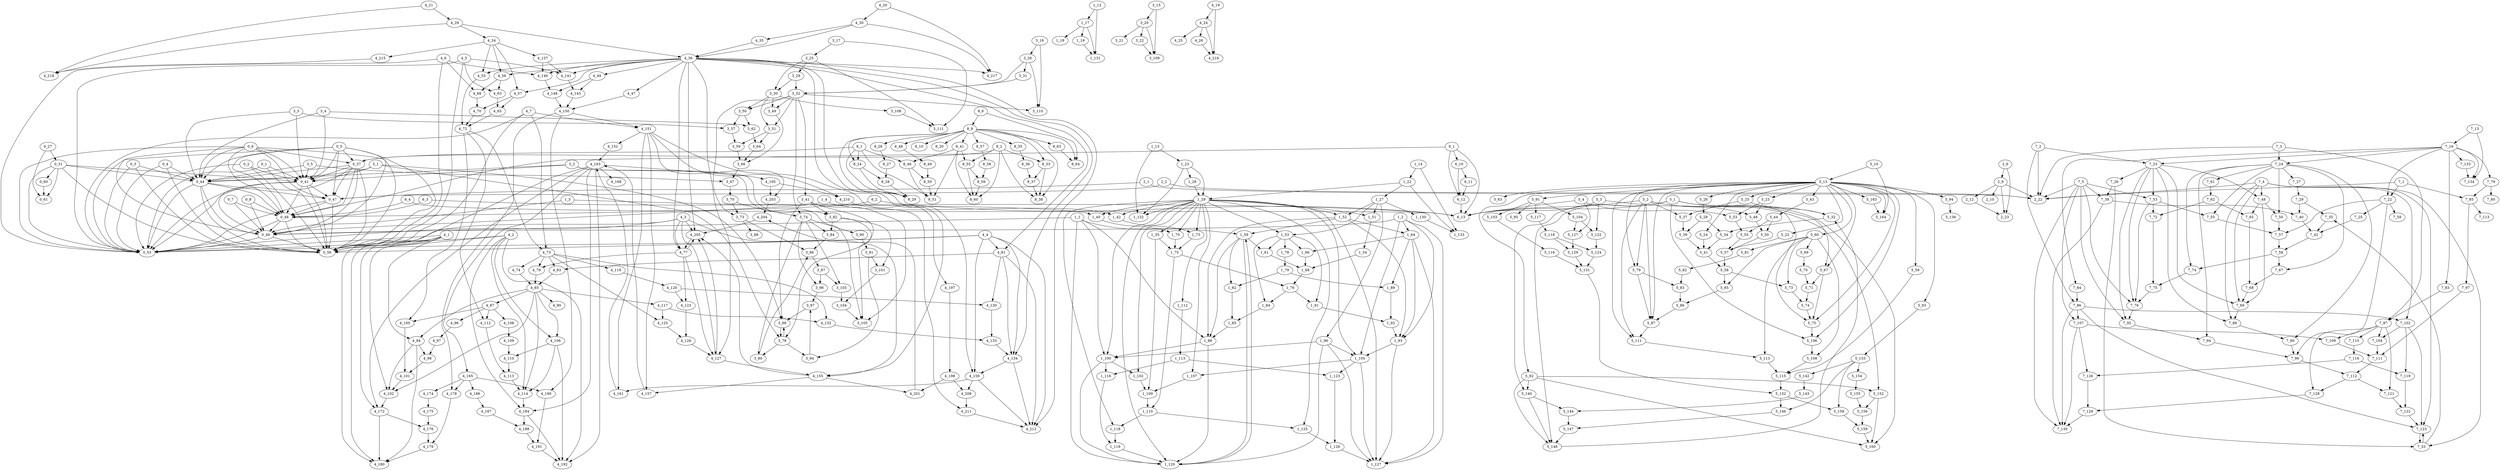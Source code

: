 strict digraph {
"0_27" [node_name="exp_write_ln84", node_type=0, line_num=84, rtl_name="not_exist", op_type="not_exist", core_name="not_exist", bitwidth=0, opcode=store, m_delay=0.84, topo_index=2, oprand_edges="['69', '70']", latency="['0', '0']", lut=0, ff=0, dsp=0, bram=0, uram=0];
"0_31" [node_name="exp_2", node_type=0, line_num=84, rtl_name="not_exist", op_type="not_exist", core_name="not_exist", bitwidth=6, opcode=load, m_delay=0.00, topo_index=5, oprand_edges="['77', '378']", latency="['1', '0']", lut=0, ff=0, dsp=0, bram=0, uram=0];
"0_37" [node_name="_ln85", node_type=0, line_num=85, rtl_name="grp_init_1_fu_95", op_type="not_exist", core_name="not_exist", bitwidth=0, opcode=call, m_delay=0.00, topo_index=8, oprand_edges="['87', '88', '89']", latency="['1', '1']", lut=1360, ff=64, dsp=0, bram=0, uram=0];
"0_5" [node_name="bucket_0", node_type=1, line_num=0, rtl_name="not_exist", op_type="not_exist", bitwidth=64, direction=2, if_type=1, array_size=512];
"0_6" [node_name="bucket_1", node_type=1, line_num=0, rtl_name="not_exist", op_type="not_exist", bitwidth=64, direction=2, if_type=1, array_size=512];
"0_41" [node_name="_ln87", node_type=0, line_num=87, rtl_name="grp_hist_1_fu_103", op_type="not_exist", core_name="not_exist", bitwidth=0, opcode=call, m_delay=0.00, topo_index=12, oprand_edges="['95', '96', '97', '98', '99', '100', '362', '384']", latency="['3', '1']", lut=2065, ff=271, dsp=0, bram=0, uram=0];
"0_1" [node_name="a_0", node_type=1, line_num=0, rtl_name="not_exist", op_type="not_exist", bitwidth=64, direction=2, if_type=1, array_size=512];
"0_2" [node_name="a_1", node_type=1, line_num=0, rtl_name="not_exist", op_type="not_exist", bitwidth=64, direction=2, if_type=1, array_size=512];
"0_44" [node_name="_ln89", node_type=0, line_num=89, rtl_name="grp_hist_1_fu_103", op_type="not_exist", core_name="not_exist", bitwidth=0, opcode=call, m_delay=0.00, topo_index=14, oprand_edges="['102', '103', '104', '105', '106', '107', '361', '383']", latency="['5', '1']", lut=2065, ff=271, dsp=0, bram=0, uram=0];
"0_3" [node_name="b_0", node_type=1, line_num=0, rtl_name="not_exist", op_type="not_exist", bitwidth=64, direction=2, if_type=1, array_size=512];
"0_4" [node_name="b_1", node_type=1, line_num=0, rtl_name="not_exist", op_type="not_exist", bitwidth=64, direction=2, if_type=1, array_size=512];
"0_47" [node_name="_ln92", node_type=0, line_num=92, rtl_name="grp_local_scan_1_fu_118", op_type="not_exist", core_name="not_exist", bitwidth=0, opcode=call, m_delay=0.00, topo_index=16, oprand_edges="['110', '111', '112', '363', '366', '369', '385', '390', '395']", latency="['6', '1']", lut=4032, ff=691, dsp=0, bram=0, uram=0];
"0_48" [node_name="_ln93", node_type=0, line_num=93, rtl_name="grp_sum_scan_1_fu_126", op_type="not_exist", core_name="not_exist", bitwidth=0, opcode=call, m_delay=0.00, topo_index=17, oprand_edges="['114', '115', '116', '117', '118', '360', '381', '386', '391', '396']", latency="['8', '1']", lut=4594, ff=645, dsp=0, bram=0, uram=0];
"0_7" [node_name="sum_0", node_type=1, line_num=0, rtl_name="not_exist", op_type="not_exist", bitwidth=64, direction=2, if_type=1, array_size=32];
"0_8" [node_name="sum_1", node_type=1, line_num=0, rtl_name="not_exist", op_type="not_exist", bitwidth=64, direction=2, if_type=1, array_size=32];
"0_49" [node_name="_ln94", node_type=0, line_num=94, rtl_name="grp_last_step_scan_1_fu_138", op_type="not_exist", core_name="not_exist", bitwidth=0, opcode=call, m_delay=0.00, topo_index=18, oprand_edges="['120', '121', '122', '123', '124', '359', '382', '387', '392', '397']", latency="['10', '1']", lut=3215, ff=458, dsp=0, bram=0, uram=0];
"0_53" [node_name="_ln97", node_type=0, line_num=97, rtl_name="grp_update_1_fu_150", op_type="not_exist", core_name="not_exist", bitwidth=0, opcode=call, m_delay=0.00, topo_index=21, oprand_edges="['130', '131', '132', '133', '134', '135', '136', '137', '365', '368', '371', '375', '376', '377', '389', '394', '399', '403', '404', '405']", latency="['12', '1']", lut=6059, ff=528, dsp=0, bram=0, uram=0];
"0_56" [node_name="_ln100", node_type=0, line_num=100, rtl_name="grp_update_1_fu_150", op_type="not_exist", core_name="not_exist", bitwidth=0, opcode=call, m_delay=0.00, topo_index=23, oprand_edges="['139', '140', '141', '142', '143', '144', '145', '146', '364', '367', '370', '372', '373', '374', '388', '393', '398', '400', '401', '402']", latency="['14', '1']", lut=6059, ff=528, dsp=0, bram=0, uram=0];
"0_60" [node_name="exp_3", node_type=0, line_num=84, rtl_name="exp_3_fu_193_p2", op_type=add, core_name=Adder, bitwidth=6, opcode=add, m_delay=1.18, topo_index=26, oprand_edges="['153', '155']", latency="['13', '0']", lut=14, ff=0, dsp=0, bram=0, uram=0];
"0_61" [node_name="exp_write_ln84", node_type=0, line_num=84, rtl_name="not_exist", op_type="not_exist", core_name="not_exist", bitwidth=0, opcode=store, m_delay=0.84, topo_index=27, oprand_edges="['156', '157', '379', '380']", latency="['13', '0']", lut=0, ff=0, dsp=0, bram=0, uram=0];
"1_12" [node_name="indvar_flatten_write_ln34", node_type=0, line_num=34, rtl_name="not_exist", op_type="not_exist", core_name="not_exist", bitwidth=0, opcode=store, m_delay=0.84, topo_index=4, oprand_edges="['143', '144']", latency="['0', '0']", lut=0, ff=0, dsp=0, bram=0, uram=0];
"1_13" [node_name="radixID_write_ln34", node_type=0, line_num=34, rtl_name="not_exist", op_type="not_exist", core_name="not_exist", bitwidth=0, opcode=store, m_delay=0.84, topo_index=5, oprand_edges="['146', '147']", latency="['0', '0']", lut=0, ff=0, dsp=0, bram=0, uram=0];
"1_14" [node_name="i_write_ln34", node_type=0, line_num=34, rtl_name="not_exist", op_type="not_exist", core_name="not_exist", bitwidth=0, opcode=store, m_delay=0.84, topo_index=6, oprand_edges="['149', '150']", latency="['0', '0']", lut=0, ff=0, dsp=0, bram=0, uram=0];
"1_17" [node_name="indvar_flatten_load", node_type=0, line_num=34, rtl_name="not_exist", op_type="not_exist", core_name="not_exist", bitwidth=11, opcode=load, m_delay=0.00, topo_index=8, oprand_edges="['152', '502']", latency="['0', '0']", lut=0, ff=0, dsp=0, bram=0, uram=0];
"1_18" [node_name="icmp_ln34", node_type=0, line_num=34, rtl_name="icmp_ln34_fu_196_p2", op_type=icmp, core_name=Cmp, bitwidth=1, opcode=icmp, m_delay=0.98, topo_index=9, oprand_edges="['153', '155']", latency="['0', '0']", lut=12, ff=0, dsp=0, bram=0, uram=0];
"1_19" [node_name="add_ln34", node_type=0, line_num=34, rtl_name="add_ln34_fu_202_p2", op_type=add, core_name=Adder, bitwidth=11, opcode=add, m_delay=1.33, topo_index=10, oprand_edges="['156', '158']", latency="['0', '0']", lut=18, ff=0, dsp=0, bram=0, uram=0];
"1_59" [node_name="bucket_0_load", node_type=0, line_num=37, rtl_name="not_exist", op_type=ram, core_name=RAM, bitwidth=64, opcode=load, m_delay=2.26, topo_index=44, oprand_edges="['339']", latency="['0', '1']", lut=0, ff=0, dsp=0, bram=0, uram=0];
"1_82" [node_name="and_ln37_2", node_type=0, line_num=37, rtl_name="and_ln37_2_fu_487_p2", op_type=and, core_name=LogicGate, bitwidth=64, opcode=and, m_delay=0.00, topo_index=71, oprand_edges="['162', '163']", latency="['2', '0']", lut=64, ff=0, dsp=0, bram=0, uram=0];
"1_79" [node_name="xor_ln37", node_type=0, line_num=37, rtl_name="xor_ln37_fu_384_p2", op_type=xor, core_name=LogicGate, bitwidth=64, opcode=xor, m_delay=1.93, topo_index=49, oprand_edges="['374', '375']", latency="['0', '0']", lut=64, ff=0, dsp=0, bram=0, uram=0];
"1_76" [node_name="add_ln37", node_type=0, line_num=37, rtl_name="add_ln37_fu_483_p2", op_type=add, core_name=Adder, bitwidth=32, opcode=add, m_delay=1.51, topo_index=69, oprand_edges="['369', '370']", latency="['2', '0']", lut=39, ff=0, dsp=0, bram=0, uram=0];
"1_84" [node_name="shl_ln37_2", node_type=0, line_num=37, rtl_name="shl_ln37_2_fu_496_p2", op_type=shl, core_name=Shifter, bitwidth=64, opcode=shl, m_delay=0.00, topo_index=73, oprand_edges="['165', '166']", latency="['2', '0']", lut=182, ff=0, dsp=0, bram=0, uram=0];
"1_85" [node_name="or_ln37_2", node_type=0, line_num=37, rtl_name="or_ln37_2_fu_501_p2", op_type=or, core_name=LogicGate, bitwidth=64, opcode=or, m_delay=1.89, topo_index=74, oprand_edges="['167', '168']", latency="['2', '0']", lut=64, ff=0, dsp=0, bram=0, uram=0];
"1_86" [node_name="bucket_0_addr_write_ln37", node_type=0, line_num=37, rtl_name="not_exist", op_type=ram, core_name=RAM, bitwidth=0, opcode=store, m_delay=2.26, topo_index=75, oprand_edges="['169', '170', '493']", latency="['2', '0']", lut=0, ff=0, dsp=0, bram=0, uram=0];
"1_64" [node_name="bucket_1_load", node_type=0, line_num=37, rtl_name="not_exist", op_type=ram, core_name=RAM, bitwidth=64, opcode=load, m_delay=2.26, topo_index=46, oprand_edges="['347']", latency="['0', '1']", lut=0, ff=0, dsp=0, bram=0, uram=0];
"1_89" [node_name="and_ln37", node_type=0, line_num=37, rtl_name="and_ln37_fu_508_p2", op_type=and, core_name=LogicGate, bitwidth=64, opcode=and, m_delay=0.00, topo_index=77, oprand_edges="['172', '173']", latency="['2', '0']", lut=64, ff=0, dsp=0, bram=0, uram=0];
"1_91" [node_name="shl_ln37_1", node_type=0, line_num=37, rtl_name="shl_ln37_1_fu_517_p2", op_type=shl, core_name=Shifter, bitwidth=64, opcode=shl, m_delay=0.00, topo_index=79, oprand_edges="['175', '176']", latency="['2', '0']", lut=182, ff=0, dsp=0, bram=0, uram=0];
"1_92" [node_name="or_ln37_1", node_type=0, line_num=37, rtl_name="or_ln37_1_fu_522_p2", op_type=or, core_name=LogicGate, bitwidth=64, opcode=or, m_delay=1.89, topo_index=80, oprand_edges="['177', '178']", latency="['2', '0']", lut=64, ff=0, dsp=0, bram=0, uram=0];
"1_93" [node_name="bucket_1_addr_write_ln37", node_type=0, line_num=37, rtl_name="not_exist", op_type=ram, core_name=RAM, bitwidth=0, opcode=store, m_delay=2.26, topo_index=81, oprand_edges="['179', '180', '492']", latency="['2', '0']", lut=0, ff=0, dsp=0, bram=0, uram=0];
"1_96" [node_name="or_ln37", node_type=0, line_num=37, rtl_name="or_ln37_fu_529_p2", op_type="not_exist", core_name="not_exist", bitwidth=4, opcode=or, m_delay=0.00, topo_index=83, oprand_edges="['182', '184']", latency="['3', '0']", lut=4, ff=0, dsp=0, bram=0, uram=0];
"1_1" [node_name="bucket_0", node_type=1, line_num=0, rtl_name="not_exist", op_type="not_exist", bitwidth=64, direction=2, if_type=1, array_size=512];
"1_100" [node_name="bucket_0_load_3", node_type=0, line_num=37, rtl_name="not_exist", op_type=ram, core_name=RAM, bitwidth=64, opcode=load, m_delay=2.26, topo_index=87, oprand_edges="['194', '496']", latency="['3', '1']", lut=0, ff=0, dsp=0, bram=0, uram=0];
"1_102" [node_name="lshr_ln37_4", node_type=0, line_num=37, rtl_name="lshr_ln37_4_fu_550_p2", op_type=lshr, core_name=Shifter, bitwidth=64, opcode=lshr, m_delay=2.35, topo_index=91, oprand_edges="['196', '197', '2147483647']", latency="['4', '0']", lut=182, ff=0, dsp=0, bram=0, uram=0];
"1_2" [node_name="bucket_1", node_type=1, line_num=0, rtl_name="not_exist", op_type="not_exist", bitwidth=64, direction=2, if_type=1, array_size=512];
"1_105" [node_name="bucket_1_load_3", node_type=0, line_num=37, rtl_name="not_exist", op_type=ram, core_name=RAM, bitwidth=64, opcode=load, m_delay=2.26, topo_index=89, oprand_edges="['202', '498']", latency="['3', '1']", lut=0, ff=0, dsp=0, bram=0, uram=0];
"1_107" [node_name="lshr_ln37_5", node_type=0, line_num=37, rtl_name="lshr_ln37_5_fu_563_p2", op_type=lshr, core_name=Shifter, bitwidth=64, opcode=lshr, m_delay=2.35, topo_index=94, oprand_edges="['204', '205']", latency="['4', '0']", lut=182, ff=0, dsp=0, bram=0, uram=0];
"1_109" [node_name="tmp_18", node_type=0, line_num=37, rtl_name="mux_22_32_1_1_U39", op_type=mux, core_name=Multiplexer, bitwidth=32, opcode=mux, m_delay=0.84, topo_index=96, oprand_edges="['208', '209', '210', '211']", latency="['4', '0']", lut=9, ff=0, dsp=0, bram=0, uram=0];
"1_110" [node_name="add_ln37_1", node_type=0, line_num=37, rtl_name="add_ln37_1_fu_582_p2", op_type=add, core_name=Adder, bitwidth=32, opcode=add, m_delay=1.51, topo_index=97, oprand_edges="['212', '213']", latency="['4', '0']", lut=39, ff=0, dsp=0, bram=0, uram=0];
"1_75" [node_name="tmp_17", node_type=0, line_num=37, rtl_name="mux_21_32_1_1_U38", op_type=mux, core_name=Multiplexer, bitwidth=32, opcode=mux, m_delay=0.84, topo_index=67, oprand_edges="['365', '366', '367', '368']", latency="['1', '0']", lut=9, ff=0, dsp=0, bram=0, uram=0];
"1_112" [node_name="shl_ln37_3", node_type=0, line_num=37, rtl_name="shl_ln37_3_fu_394_p2", op_type=shl, core_name=Shifter, bitwidth=64, opcode=shl, m_delay=0.00, topo_index=51, oprand_edges="['216', '217']", latency="['0', '0']", lut=182, ff=0, dsp=0, bram=0, uram=0];
"1_113" [node_name="xor_ln37_1", node_type=0, line_num=37, rtl_name="xor_ln37_1_fu_400_p2", op_type=xor, core_name=LogicGate, bitwidth=64, opcode=xor, m_delay=1.93, topo_index=52, oprand_edges="['218', '220']", latency="['0', '0']", lut=64, ff=0, dsp=0, bram=0, uram=0];
"1_35" [node_name="tmp_25", node_type=0, line_num=34, rtl_name="tmp_25_reg_695", op_type="not_exist", core_name="not_exist", bitwidth=1, opcode=bitselect, m_delay=0.00, topo_index=23, oprand_edges="['280', '281', '283']", latency="['0', '0']", lut=0, ff=1, dsp=0, bram=0, uram=0];
"1_116" [node_name="and_ln37_4", node_type=0, line_num=37, rtl_name="and_ln37_4_fu_587_p2", op_type=and, core_name=LogicGate, bitwidth=64, opcode=and, m_delay=0.00, topo_index=99, oprand_edges="['224', '225']", latency="['5', '0']", lut=64, ff=0, dsp=0, bram=0, uram=0];
"1_118" [node_name="shl_ln37_5", node_type=0, line_num=37, rtl_name="shl_ln37_5_fu_595_p2", op_type=shl, core_name=Shifter, bitwidth=64, opcode=shl, m_delay=0.00, topo_index=101, oprand_edges="['227', '228']", latency="['5', '0']", lut=182, ff=0, dsp=0, bram=0, uram=0];
"1_119" [node_name="or_ln37_4", node_type=0, line_num=37, rtl_name="or_ln37_4_fu_600_p2", op_type=or, core_name=LogicGate, bitwidth=64, opcode=or, m_delay=1.89, topo_index=102, oprand_edges="['229', '230']", latency="['5', '0']", lut=64, ff=0, dsp=0, bram=0, uram=0];
"1_120" [node_name="bucket_0_addr_3_write_ln37", node_type=0, line_num=37, rtl_name="not_exist", op_type=ram, core_name=RAM, bitwidth=0, opcode=store, m_delay=2.26, topo_index=103, oprand_edges="['231', '232', '495', '497', '501', '2147483647']", latency="['5', '0']", lut=0, ff=0, dsp=0, bram=0, uram=0];
"1_123" [node_name="and_ln37_3", node_type=0, line_num=37, rtl_name="and_ln37_3_fu_607_p2", op_type=and, core_name=LogicGate, bitwidth=64, opcode=and, m_delay=0.00, topo_index=105, oprand_edges="['234', '235']", latency="['5', '0']", lut=64, ff=0, dsp=0, bram=0, uram=0];
"1_125" [node_name="shl_ln37_4", node_type=0, line_num=37, rtl_name="shl_ln37_4_fu_615_p2", op_type=shl, core_name=Shifter, bitwidth=64, opcode=shl, m_delay=0.00, topo_index=107, oprand_edges="['237', '238']", latency="['5', '0']", lut=182, ff=0, dsp=0, bram=0, uram=0];
"1_126" [node_name="or_ln37_3", node_type=0, line_num=37, rtl_name="or_ln37_3_fu_620_p2", op_type=or, core_name=LogicGate, bitwidth=64, opcode=or, m_delay=1.89, topo_index=108, oprand_edges="['239', '240']", latency="['5', '0']", lut=64, ff=0, dsp=0, bram=0, uram=0];
"1_127" [node_name="bucket_1_addr_3_write_ln37", node_type=0, line_num=37, rtl_name="not_exist", op_type=ram, core_name=RAM, bitwidth=0, opcode=store, m_delay=2.26, topo_index=109, oprand_edges="['241', '242', '494', '499', '500']", latency="['5', '0']", lut=0, ff=0, dsp=0, bram=0, uram=0];
"1_27" [node_name="select_ln34", node_type=0, line_num=34, rtl_name="select_ln34_fu_222_p3", op_type=select, core_name=Sel, bitwidth=5, opcode=select, m_delay=0.62, topo_index=15, oprand_edges="['261', '262', '263']", latency="['0', '0']", lut=5, ff=0, dsp=0, bram=0, uram=0];
"1_130" [node_name="add_ln35", node_type=0, line_num=35, rtl_name="add_ln35_fu_627_p2", op_type=add, core_name=Adder, bitwidth=5, opcode=add, m_delay=1.09, topo_index=111, oprand_edges="['244', '246']", latency="['5', '0']", lut=13, ff=0, dsp=0, bram=0, uram=0];
"1_131" [node_name="indvar_flatten_write_ln35", node_type=0, line_num=35, rtl_name="not_exist", op_type="not_exist", core_name="not_exist", bitwidth=0, opcode=store, m_delay=0.84, topo_index=112, oprand_edges="['247', '248', '505', '508']", latency="['5', '0']", lut=0, ff=0, dsp=0, bram=0, uram=0];
"1_29" [node_name="select_ln34_1", node_type=0, line_num=34, rtl_name="select_ln34_1_fu_236_p3", op_type=select, core_name=Sel, bitwidth=8, opcode=select, m_delay=0.37, topo_index=17, oprand_edges="['267', '268', '269']", latency="['0', '0']", lut=8, ff=0, dsp=0, bram=0, uram=0];
"1_132" [node_name="radixID_write_ln35", node_type=0, line_num=35, rtl_name="not_exist", op_type="not_exist", core_name="not_exist", bitwidth=0, opcode=store, m_delay=0.84, topo_index=113, oprand_edges="['249', '250', '506', '510']", latency="['5', '0']", lut=0, ff=0, dsp=0, bram=0, uram=0];
"1_133" [node_name="i_write_ln35", node_type=0, line_num=35, rtl_name="not_exist", op_type="not_exist", core_name="not_exist", bitwidth=0, opcode=store, m_delay=0.84, topo_index=114, oprand_edges="['251', '252', '507', '509']", latency="['5', '0']", lut=0, ff=0, dsp=0, bram=0, uram=0];
"1_22" [node_name="i_load", node_type=0, line_num=34, rtl_name="not_exist", op_type="not_exist", core_name="not_exist", bitwidth=5, opcode=load, m_delay=0.00, topo_index=12, oprand_edges="['254', '504']", latency="['0', '0']", lut=0, ff=0, dsp=0, bram=0, uram=0];
"1_23" [node_name="radixID_load", node_type=0, line_num=34, rtl_name="not_exist", op_type="not_exist", core_name="not_exist", bitwidth=8, opcode=load, m_delay=0.00, topo_index=13, oprand_edges="['255', '503']", latency="['0', '0']", lut=0, ff=0, dsp=0, bram=0, uram=0];
"1_28" [node_name="add_ln34_1", node_type=0, line_num=34, rtl_name="add_ln34_1_fu_230_p2", op_type=add, core_name=Adder, bitwidth=8, opcode=add, m_delay=1.35, topo_index=16, oprand_edges="['264', '266']", latency="['0', '0']", lut=15, ff=0, dsp=0, bram=0, uram=0];
"1_3" [node_name="sum_0", node_type=1, line_num=0, rtl_name="not_exist", op_type="not_exist", bitwidth=64, direction=0, if_type=1, array_size=32];
"1_40" [node_name="sum_0_load", node_type=0, line_num=37, rtl_name="not_exist", op_type=ram, core_name=RAM, bitwidth=64, opcode=load, m_delay=2.26, topo_index=28, oprand_edges="['296']", latency="['0', '1']", lut=0, ff=0, dsp=0, bram=0, uram=0];
"1_4" [node_name="sum_1", node_type=1, line_num=0, rtl_name="not_exist", op_type="not_exist", bitwidth=64, direction=0, if_type=1, array_size=32];
"1_42" [node_name="sum_1_load", node_type=0, line_num=37, rtl_name="not_exist", op_type=ram, core_name=RAM, bitwidth=64, opcode=load, m_delay=2.26, topo_index=30, oprand_edges="['300']", latency="['0', '1']", lut=0, ff=0, dsp=0, bram=0, uram=0];
"1_51" [node_name="add_ln36", node_type=0, line_num=36, rtl_name="add_ln36_fu_326_p2", op_type=add, core_name=Adder, bitwidth=11, opcode=add, m_delay=1.33, topo_index=36, oprand_edges="['316', '317']", latency="['0', '0']", lut=18, ff=0, dsp=0, bram=0, uram=0];
"1_52" [node_name="add_ln37_2", node_type=0, line_num=37, rtl_name="add_ln37_2_fu_332_p2", op_type=add, core_name=Adder, bitwidth=9, opcode=add, m_delay=1.35, topo_index=37, oprand_edges="['318', '319']", latency="['0', '0']", lut=16, ff=0, dsp=0, bram=0, uram=0];
"1_53" [node_name="add_ln37_3", node_type=0, line_num=37, rtl_name="add_ln37_3_fu_338_p2", op_type=add, core_name=Adder, bitwidth=10, opcode=add, m_delay=1.34, topo_index=38, oprand_edges="['320', '321']", latency="['0', '0']", lut=17, ff=0, dsp=0, bram=0, uram=0];
"1_54" [node_name="tmp_28", node_type=0, line_num=37, rtl_name="tmp_28_reg_719", op_type="not_exist", core_name="not_exist", bitwidth=1, opcode=bitselect, m_delay=0.00, topo_index=39, oprand_edges="['323', '324', '326']", latency="['0', '0']", lut=0, ff=1, dsp=0, bram=0, uram=0];
"1_61" [node_name="lshr_ln37", node_type=0, line_num=37, rtl_name="lshr_ln37_fu_409_p2", op_type=lshr, core_name=Shifter, bitwidth=64, opcode=lshr, m_delay=2.35, topo_index=55, oprand_edges="['341', '342', '2147483647']", latency="['1', '0']", lut=182, ff=0, dsp=0, bram=0, uram=0];
"1_66" [node_name="lshr_ln37_1", node_type=0, line_num=37, rtl_name="lshr_ln37_1_fu_422_p2", op_type=lshr, core_name=Shifter, bitwidth=64, opcode=lshr, m_delay=2.35, topo_index=58, oprand_edges="['349', '350']", latency="['1', '0']", lut=182, ff=0, dsp=0, bram=0, uram=0];
"1_68" [node_name="tmp_16", node_type=0, line_num=37, rtl_name="mux_21_32_1_1_U37", op_type=mux, core_name=Multiplexer, bitwidth=32, opcode=mux, m_delay=0.84, topo_index=60, oprand_edges="['353', '354', '355', '356']", latency="['1', '0']", lut=9, ff=0, dsp=0, bram=0, uram=0];
"1_70" [node_name="lshr_ln37_2", node_type=0, line_num=37, rtl_name="lshr_ln37_2_fu_444_p2", op_type=lshr, core_name=Shifter, bitwidth=64, opcode=lshr, m_delay=2.35, topo_index=62, oprand_edges="['358', '359']", latency="['1', '0']", lut=182, ff=0, dsp=0, bram=0, uram=0];
"1_73" [node_name="lshr_ln37_3", node_type=0, line_num=37, rtl_name="lshr_ln37_3_fu_457_p2", op_type=lshr, core_name=Shifter, bitwidth=64, opcode=lshr, m_delay=2.35, topo_index=65, oprand_edges="['362', '363']", latency="['1', '0']", lut=182, ff=0, dsp=0, bram=0, uram=0];
"1_78" [node_name="shl_ln37", node_type=0, line_num=37, rtl_name="shl_ln37_fu_378_p2", op_type=shl, core_name=Shifter, bitwidth=64, opcode=shl, m_delay=0.00, topo_index=48, oprand_edges="['372', '373']", latency="['0', '0']", lut=182, ff=0, dsp=0, bram=0, uram=0];
"2_6" [node_name="radixID_write_ln13", node_type=0, line_num=13, rtl_name="not_exist", op_type="not_exist", core_name="not_exist", bitwidth=0, opcode=store, m_delay=0.84, topo_index=2, oprand_edges="['31', '32']", latency="['0', '0']", lut=0, ff=0, dsp=0, bram=0, uram=0];
"2_9" [node_name="radixID_1", node_type=0, line_num=15, rtl_name="not_exist", op_type="not_exist", core_name="not_exist", bitwidth=8, opcode=load, m_delay=0.00, topo_index=4, oprand_edges="['34', '127']", latency="['1', '0']", lut=0, ff=0, dsp=0, bram=0, uram=0];
"2_10" [node_name="icmp_ln13", node_type=0, line_num=13, rtl_name="icmp_ln13_fu_63_p2", op_type=icmp, core_name=Cmp, bitwidth=1, opcode=icmp, m_delay=0.86, topo_index=5, oprand_edges="['35', '37']", latency="['1', '0']", lut=11, ff=0, dsp=0, bram=0, uram=0];
"2_12" [node_name="add_ln13", node_type=0, line_num=13, rtl_name="add_ln13_fu_69_p2", op_type=add, core_name=Adder, bitwidth=8, opcode=add, m_delay=1.35, topo_index=6, oprand_edges="['38', '40']", latency="['1', '0']", lut=15, ff=0, dsp=0, bram=0, uram=0];
"2_22" [node_name="_ln15", node_type=0, line_num=15, rtl_name="grp_local_scan_1_Pipeline_local_2_fu_44", op_type="not_exist", core_name="not_exist", bitwidth=0, opcode=call, m_delay=0.00, topo_index=14, oprand_edges="['61', '62', '63', '64', '65', '66']", latency="['1', '1']", lut=3980, ff=661, dsp=0, bram=0, uram=0];
"2_1" [node_name="bucket_0", node_type=1, line_num=0, rtl_name="not_exist", op_type="not_exist", bitwidth=64, direction=2, if_type=1, array_size=512];
"2_2" [node_name="bucket_1", node_type=1, line_num=0, rtl_name="not_exist", op_type="not_exist", bitwidth=64, direction=2, if_type=1, array_size=512];
"2_23" [node_name="radixID_write_ln13", node_type=0, line_num=13, rtl_name="not_exist", op_type="not_exist", core_name="not_exist", bitwidth=0, opcode=store, m_delay=0.84, topo_index=15, oprand_edges="['67', '68', '128', '129']", latency="['1', '0']", lut=0, ff=0, dsp=0, bram=0, uram=0];
"3_5" [node_name=exp, node_type=1, line_num=0, rtl_name="not_exist", op_type="not_exist", bitwidth=5, direction=0, if_type=0, array_size=0];
"3_15" [node_name="indvar_flatten_write_ln54", node_type=0, line_num=54, rtl_name="not_exist", op_type="not_exist", core_name="not_exist", bitwidth=0, opcode=store, m_delay=0.84, topo_index=6, oprand_edges="['125', '126']", latency="['0', '0']", lut=0, ff=0, dsp=0, bram=0, uram=0];
"3_16" [node_name="blockID_write_ln54", node_type=0, line_num=54, rtl_name="not_exist", op_type="not_exist", core_name="not_exist", bitwidth=0, opcode=store, m_delay=0.84, topo_index=7, oprand_edges="['128', '129']", latency="['0', '0']", lut=0, ff=0, dsp=0, bram=0, uram=0];
"3_17" [node_name="i_write_ln54", node_type=0, line_num=54, rtl_name="not_exist", op_type="not_exist", core_name="not_exist", bitwidth=0, opcode=store, m_delay=0.84, topo_index=8, oprand_edges="['131', '132']", latency="['0', '0']", lut=0, ff=0, dsp=0, bram=0, uram=0];
"3_20" [node_name="indvar_flatten_load", node_type=0, line_num=54, rtl_name="not_exist", op_type="not_exist", core_name="not_exist", bitwidth=12, opcode=load, m_delay=0.00, topo_index=10, oprand_edges="['134', '432']", latency="['0', '0']", lut=0, ff=0, dsp=0, bram=0, uram=0];
"3_21" [node_name="icmp_ln54", node_type=0, line_num=54, rtl_name="icmp_ln54_fu_188_p2", op_type=icmp, core_name=Cmp, bitwidth=1, opcode=icmp, m_delay=1.02, topo_index=11, oprand_edges="['135', '137']", latency="['0', '0']", lut=12, ff=0, dsp=0, bram=0, uram=0];
"3_22" [node_name="add_ln54", node_type=0, line_num=54, rtl_name="add_ln54_fu_194_p2", op_type=add, core_name=Adder, bitwidth=12, opcode=add, m_delay=1.33, topo_index=12, oprand_edges="['138', '140']", latency="['0', '0']", lut=19, ff=0, dsp=0, bram=0, uram=0];
"3_78" [node_name="bucket_0_load", node_type=0, line_num=58, rtl_name="not_exist", op_type=ram, core_name=RAM, bitwidth=64, opcode=load, m_delay=2.26, topo_index=53, oprand_edges="['290']", latency="['1', '1']", lut=0, ff=0, dsp=0, bram=0, uram=0];
"3_94" [node_name="and_ln58_1", node_type=0, line_num=58, rtl_name="and_ln58_1_fu_529_p2", op_type=and, core_name=LogicGate, bitwidth=64, opcode=and, m_delay=0.00, topo_index=84, oprand_edges="['144', '145']", latency="['3', '0']", lut=64, ff=0, dsp=0, bram=0, uram=0];
"3_91" [node_name="xor_ln58", node_type=0, line_num=58, rtl_name="xor_ln58_fu_523_p2", op_type=xor, core_name=LogicGate, bitwidth=64, opcode=xor, m_delay=1.93, topo_index=83, oprand_edges="['315', '317']", latency="['3', '0']", lut=64, ff=0, dsp=0, bram=0, uram=0];
"3_87" [node_name="add_ln58", node_type=0, line_num=58, rtl_name="add_ln58_fu_509_p2", op_type=add, core_name=Adder, bitwidth=32, opcode=add, m_delay=1.51, topo_index=80, oprand_edges="['305', '306']", latency="['3', '0']", lut=39, ff=0, dsp=0, bram=0, uram=0];
"3_96" [node_name="shl_ln58_2", node_type=0, line_num=58, rtl_name="shl_ln58_2_fu_538_p2", op_type=shl, core_name=Shifter, bitwidth=64, opcode=shl, m_delay=0.00, topo_index=86, oprand_edges="['147', '148']", latency="['3', '0']", lut=182, ff=0, dsp=0, bram=0, uram=0];
"3_97" [node_name="or_ln58_1", node_type=0, line_num=58, rtl_name="bucket_0_d0", op_type=or, core_name=LogicGate, bitwidth=64, opcode=or, m_delay=1.89, topo_index=87, oprand_edges="['149', '150']", latency="['3', '0']", lut=64, ff=0, dsp=0, bram=0, uram=0];
"3_98" [node_name="bucket_0_addr_write_ln58", node_type=0, line_num=58, rtl_name="not_exist", op_type=ram, core_name=RAM, bitwidth=0, opcode=store, m_delay=2.26, topo_index=88, oprand_edges="['151', '152', '431', '2147483647']", latency="['3', '0']", lut=0, ff=0, dsp=0, bram=0, uram=0];
"3_82" [node_name="bucket_1_load", node_type=0, line_num=58, rtl_name="not_exist", op_type=ram, core_name=RAM, bitwidth=64, opcode=load, m_delay=2.26, topo_index=54, oprand_edges="['295']", latency="['1', '1']", lut=0, ff=0, dsp=0, bram=0, uram=0];
"3_101" [node_name="and_ln58", node_type=0, line_num=58, rtl_name="and_ln58_fu_551_p2", op_type=and, core_name=LogicGate, bitwidth=64, opcode=and, m_delay=0.00, topo_index=90, oprand_edges="['154', '155']", latency="['3', '0']", lut=64, ff=0, dsp=0, bram=0, uram=0];
"3_103" [node_name="shl_ln58_1", node_type=0, line_num=58, rtl_name="shl_ln58_1_fu_560_p2", op_type=shl, core_name=Shifter, bitwidth=64, opcode=shl, m_delay=0.00, topo_index=92, oprand_edges="['157', '158']", latency="['3', '0']", lut=182, ff=0, dsp=0, bram=0, uram=0];
"3_104" [node_name="or_ln58", node_type=0, line_num=58, rtl_name="bucket_1_d0", op_type=or, core_name=LogicGate, bitwidth=64, opcode=or, m_delay=1.89, topo_index=93, oprand_edges="['159', '160']", latency="['3', '0']", lut=64, ff=0, dsp=0, bram=0, uram=0];
"3_105" [node_name="bucket_1_addr_write_ln58", node_type=0, line_num=58, rtl_name="not_exist", op_type=ram, core_name=RAM, bitwidth=0, opcode=store, m_delay=2.26, topo_index=94, oprand_edges="['161', '162', '430']", latency="['3', '0']", lut=0, ff=0, dsp=0, bram=0, uram=0];
"3_30" [node_name="select_ln54", node_type=0, line_num=54, rtl_name="select_ln54_fu_212_p3", op_type=select, core_name=Sel, bitwidth=3, opcode=select, m_delay=0.51, topo_index=17, oprand_edges="['179', '180', '181']", latency="['0', '0']", lut=3, ff=0, dsp=0, bram=0, uram=0];
"3_108" [node_name="add_ln55", node_type=0, line_num=55, rtl_name="add_ln55_fu_499_p2", op_type=add, core_name=Adder, bitwidth=3, opcode=add, m_delay=0.93, topo_index=77, oprand_edges="['164', '166']", latency="['2', '0']", lut=11, ff=0, dsp=0, bram=0, uram=0];
"3_109" [node_name="indvar_flatten_write_ln55", node_type=0, line_num=55, rtl_name="not_exist", op_type="not_exist", core_name="not_exist", bitwidth=0, opcode=store, m_delay=0.84, topo_index=30, oprand_edges="['167', '168', '435', '438']", latency="['0', '0']", lut=0, ff=0, dsp=0, bram=0, uram=0];
"3_32" [node_name="select_ln54_1", node_type=0, line_num=54, rtl_name="select_ln54_1_fu_226_p3", op_type=select, core_name=Sel, bitwidth=10, opcode=select, m_delay=0.51, topo_index=19, oprand_edges="['185', '186', '187']", latency="['0', '0']", lut=10, ff=0, dsp=0, bram=0, uram=0];
"3_110" [node_name="blockID_write_ln55", node_type=0, line_num=55, rtl_name="not_exist", op_type="not_exist", core_name="not_exist", bitwidth=0, opcode=store, m_delay=0.84, topo_index=31, oprand_edges="['169', '170', '436', '440']", latency="['0', '0']", lut=0, ff=0, dsp=0, bram=0, uram=0];
"3_111" [node_name="i_write_ln55", node_type=0, line_num=55, rtl_name="not_exist", op_type="not_exist", core_name="not_exist", bitwidth=0, opcode=store, m_delay=0.84, topo_index=78, oprand_edges="['171', '172', '437', '439']", latency="['2', '0']", lut=0, ff=0, dsp=0, bram=0, uram=0];
"3_25" [node_name="i_load", node_type=0, line_num=55, rtl_name="not_exist", op_type="not_exist", core_name="not_exist", bitwidth=3, opcode=load, m_delay=0.00, topo_index=14, oprand_edges="['174', '434']", latency="['0', '0']", lut=0, ff=0, dsp=0, bram=0, uram=0];
"3_26" [node_name="blockID_load", node_type=0, line_num=54, rtl_name="not_exist", op_type="not_exist", core_name="not_exist", bitwidth=10, opcode=load, m_delay=0.00, topo_index=15, oprand_edges="['175', '433']", latency="['0', '0']", lut=0, ff=0, dsp=0, bram=0, uram=0];
"3_29" [node_name="icmp_ln55", node_type=0, line_num=55, rtl_name="icmp_ln55_fu_206_p2", op_type=icmp, core_name=Cmp, bitwidth=1, opcode=icmp, m_delay=0.67, topo_index=16, oprand_edges="['176', '178']", latency="['0', '0']", lut=9, ff=0, dsp=0, bram=0, uram=0];
"3_31" [node_name="add_ln54_1", node_type=0, line_num=54, rtl_name="add_ln54_1_fu_220_p2", op_type=add, core_name=Adder, bitwidth=10, opcode=add, m_delay=1.34, topo_index=18, oprand_edges="['182', '184']", latency="['0', '0']", lut=17, ff=0, dsp=0, bram=0, uram=0];
"3_41" [node_name="add_ln52", node_type=0, line_num=52, rtl_name="add_ln52_fu_291_p2", op_type=add, core_name=Adder, bitwidth=9, opcode=add, m_delay=1.35, topo_index=36, oprand_edges="['205', '207']", latency="['1', '0']", lut=16, ff=0, dsp=0, bram=0, uram=0];
"3_1" [node_name="bucket_0", node_type=1, line_num=0, rtl_name="not_exist", op_type="not_exist", bitwidth=64, direction=2, if_type=1, array_size=512];
"3_2" [node_name="bucket_1", node_type=1, line_num=0, rtl_name="not_exist", op_type="not_exist", bitwidth=64, direction=2, if_type=1, array_size=512];
"3_49" [node_name="add_ln56", node_type=0, line_num=56, rtl_name="add_ln56_fu_305_p2", op_type=add, core_name=Adder, bitwidth=11, opcode=add, m_delay=1.33, topo_index=41, oprand_edges="['218', '219']", latency="['1', '0']", lut=18, ff=0, dsp=0, bram=0, uram=0];
"3_50" [node_name="add_ln57", node_type=0, line_num=57, rtl_name="add_ln57_fu_254_p2", op_type=add, core_name=Adder, bitwidth=9, opcode=add, m_delay=1.35, topo_index=24, oprand_edges="['220', '221']", latency="['0', '0']", lut=16, ff=0, dsp=0, bram=0, uram=0];
"3_51" [node_name="add_ln57_1", node_type=0, line_num=57, rtl_name="add_ln57_1_fu_311_p2", op_type=add, core_name=Adder, bitwidth=10, opcode=add, m_delay=1.34, topo_index=42, oprand_edges="['222', '223']", latency="['1', '0']", lut=17, ff=0, dsp=0, bram=0, uram=0];
"3_3" [node_name="b_0", node_type=1, line_num=0, rtl_name="not_exist", op_type="not_exist", bitwidth=64, direction=0, if_type=1, array_size=512];
"3_57" [node_name="b_0_load", node_type=0, line_num=57, rtl_name="not_exist", op_type=ram, core_name=RAM, bitwidth=64, opcode=load, m_delay=2.26, topo_index=27, oprand_edges="['243']", latency="['0', '1']", lut=0, ff=0, dsp=0, bram=0, uram=0];
"3_59" [node_name="lshr_ln57", node_type=0, line_num=57, rtl_name="lshr_ln57_fu_345_p2", op_type=lshr, core_name=Shifter, bitwidth=64, opcode=lshr, m_delay=2.35, topo_index=47, oprand_edges="['245', '246']", latency="['1', '0']", lut=182, ff=0, dsp=0, bram=0, uram=0];
"3_4" [node_name="b_1", node_type=1, line_num=0, rtl_name="not_exist", op_type="not_exist", bitwidth=64, direction=0, if_type=1, array_size=512];
"3_62" [node_name="b_1_load", node_type=0, line_num=57, rtl_name="not_exist", op_type=ram, core_name=RAM, bitwidth=64, opcode=load, m_delay=2.26, topo_index=29, oprand_edges="['251']", latency="['0', '1']", lut=0, ff=0, dsp=0, bram=0, uram=0];
"3_64" [node_name="lshr_ln57_1", node_type=0, line_num=57, rtl_name="lshr_ln57_1_fu_359_p2", op_type=lshr, core_name=Shifter, bitwidth=64, opcode=lshr, m_delay=2.35, topo_index=50, oprand_edges="['253', '254']", latency="['1', '0']", lut=182, ff=0, dsp=0, bram=0, uram=0];
"3_66" [node_name="tmp_19", node_type=0, line_num=57, rtl_name="mux_21_32_1_1_U3", op_type=mux, core_name=Multiplexer, bitwidth=32, opcode=mux, m_delay=0.84, topo_index=52, oprand_edges="['257', '258', '259', '260']", latency="['1', '0']", lut=9, ff=0, dsp=0, bram=0, uram=0];
"3_67" [node_name="ashr_ln57", node_type=0, line_num=57, rtl_name="ashr_ln57_fu_385_p2", op_type=ashr, core_name=Shifter, bitwidth=32, opcode=ashr, m_delay=1.89, topo_index=57, oprand_edges="['261', '262']", latency="['2', '0']", lut=84, ff=0, dsp=0, bram=0, uram=0];
"3_70" [node_name="or_ln57", node_type=0, line_num=57, rtl_name="or_ln57_fu_401_p2", op_type="not_exist", core_name="not_exist", bitwidth=11, opcode=or, m_delay=0.00, topo_index=60, oprand_edges="['269', '271']", latency="['2', '0']", lut=11, ff=0, dsp=0, bram=0, uram=0];
"3_73" [node_name="bucket_indx", node_type=0, line_num=57, rtl_name="bucket_indx_fu_415_p2", op_type=add, core_name=Adder, bitwidth=12, opcode=add, m_delay=1.33, topo_index=63, oprand_edges="['274', '275']", latency="['2', '0']", lut=19, ff=0, dsp=0, bram=0, uram=0];
"3_74" [node_name="add_ln52_1", node_type=0, line_num=52, rtl_name="add_ln52_1_fu_421_p2", op_type=add, core_name=Adder, bitwidth=10, opcode=add, m_delay=1.34, topo_index=64, oprand_edges="['276', '277']", latency="['2', '0']", lut=17, ff=0, dsp=0, bram=0, uram=0];
"3_80" [node_name="lshr_ln58", node_type=0, line_num=58, rtl_name="lshr_ln58_fu_457_p2", op_type=lshr, core_name=Shifter, bitwidth=64, opcode=lshr, m_delay=2.35, topo_index=69, oprand_edges="['292', '293', '2147483647']", latency="['2', '0']", lut=182, ff=0, dsp=0, bram=0, uram=0];
"3_84" [node_name="lshr_ln58_1", node_type=0, line_num=58, rtl_name="lshr_ln58_1_fu_471_p2", op_type=lshr, core_name=Shifter, bitwidth=64, opcode=lshr, m_delay=2.35, topo_index=72, oprand_edges="['297', '298']", latency="['2', '0']", lut=182, ff=0, dsp=0, bram=0, uram=0];
"3_86" [node_name="tmp_20", node_type=0, line_num=58, rtl_name="mux_22_32_1_1_U4", op_type=mux, core_name=Multiplexer, bitwidth=32, opcode=mux, m_delay=0.84, topo_index=74, oprand_edges="['301', '302', '303', '304']", latency="['2', '0']", lut=9, ff=0, dsp=0, bram=0, uram=0];
"3_88" [node_name="tmp_35", node_type=0, line_num=58, rtl_name="tmp_35_reg_668", op_type="not_exist", core_name="not_exist", bitwidth=1, opcode=bitselect, m_delay=0.00, topo_index=75, oprand_edges="['308', '309', '310']", latency="['2', '0']", lut=0, ff=1, dsp=0, bram=0, uram=0];
"3_90" [node_name="shl_ln58", node_type=0, line_num=58, rtl_name="shl_ln58_fu_517_p2", op_type=shl, core_name=Shifter, bitwidth=64, opcode=shl, m_delay=0.00, topo_index=82, oprand_edges="['313', '314']", latency="['3', '0']", lut=182, ff=0, dsp=0, bram=0, uram=0];
"4_7" [node_name=exp, node_type=1, line_num=0, rtl_name="not_exist", op_type="not_exist", bitwidth=5, direction=0, if_type=0, array_size=0];
"4_19" [node_name="indvar_flatten_write_ln68", node_type=0, line_num=68, rtl_name="not_exist", op_type="not_exist", core_name="not_exist", bitwidth=0, opcode=store, m_delay=0.84, topo_index=6, oprand_edges="['232', '233']", latency="['0', '0']", lut=0, ff=0, dsp=0, bram=0, uram=0];
"4_20" [node_name="blockID_write_ln68", node_type=0, line_num=68, rtl_name="not_exist", op_type="not_exist", core_name="not_exist", bitwidth=0, opcode=store, m_delay=0.84, topo_index=7, oprand_edges="['235', '236']", latency="['0', '0']", lut=0, ff=0, dsp=0, bram=0, uram=0];
"4_21" [node_name="i_write_ln68", node_type=0, line_num=68, rtl_name="not_exist", op_type="not_exist", core_name="not_exist", bitwidth=0, opcode=store, m_delay=0.84, topo_index=8, oprand_edges="['238', '239']", latency="['0', '0']", lut=0, ff=0, dsp=0, bram=0, uram=0];
"4_24" [node_name="indvar_flatten_load", node_type=0, line_num=68, rtl_name="not_exist", op_type="not_exist", core_name="not_exist", bitwidth=11, opcode=load, m_delay=0.00, topo_index=10, oprand_edges="['241', '780']", latency="['0', '0']", lut=0, ff=0, dsp=0, bram=0, uram=0];
"4_25" [node_name="icmp_ln68", node_type=0, line_num=68, rtl_name="icmp_ln68_fu_266_p2", op_type=icmp, core_name=Cmp, bitwidth=1, opcode=icmp, m_delay=0.98, topo_index=11, oprand_edges="['242', '244']", latency="['0', '0']", lut=12, ff=0, dsp=0, bram=0, uram=0];
"4_26" [node_name="add_ln68", node_type=0, line_num=68, rtl_name="add_ln68_fu_272_p2", op_type=add, core_name=Adder, bitwidth=11, opcode=add, m_delay=1.33, topo_index=12, oprand_edges="['245', '247']", latency="['0', '0']", lut=18, ff=0, dsp=0, bram=0, uram=0];
"4_1" [node_name="a_0", node_type=1, line_num=0, rtl_name="not_exist", op_type="not_exist", bitwidth=64, direction=2, if_type=1, array_size=512];
"4_94" [node_name="a_0_load", node_type=0, line_num=72, rtl_name="not_exist", op_type=ram, core_name=RAM, bitwidth=64, opcode=load, m_delay=2.26, topo_index=103, oprand_edges="['255']", latency="['3', '1']", lut=0, ff=0, dsp=0, bram=0, uram=0];
"4_96" [node_name="shl_ln72_5", node_type=0, line_num=72, rtl_name="shl_ln72_5_fu_745_p2", op_type=shl, core_name=Shifter, bitwidth=64, opcode=shl, m_delay=0.00, topo_index=120, oprand_edges="['258', '259']", latency="['4', '0']", lut=182, ff=0, dsp=0, bram=0, uram=0];
"4_97" [node_name="xor_ln72_1", node_type=0, line_num=72, rtl_name="xor_ln72_1_fu_751_p2", op_type=xor, core_name=LogicGate, bitwidth=64, opcode=xor, m_delay=0.00, topo_index=121, oprand_edges="['260', '262']", latency="['4', '0']", lut=64, ff=0, dsp=0, bram=0, uram=0];
"4_98" [node_name="and_ln72_1", node_type=0, line_num=72, rtl_name="and_ln72_1_fu_757_p2", op_type=and, core_name=LogicGate, bitwidth=64, opcode=and, m_delay=0.00, topo_index=122, oprand_edges="['263', '264']", latency="['4', '0']", lut=64, ff=0, dsp=0, bram=0, uram=0];
"4_72" [node_name="tmp_2", node_type=0, line_num=70, rtl_name="mux_21_32_1_1_U44", op_type=mux, core_name=Multiplexer, bitwidth=32, opcode=mux, m_delay=0.84, topo_index=62, oprand_edges="['562', '563', '564', '565']", latency="['1', '0']", lut=9, ff=0, dsp=0, bram=0, uram=0];
"4_100" [node_name="shl_ln72_6", node_type=0, line_num=72, rtl_name="shl_ln72_6_fu_766_p2", op_type=shl, core_name=Shifter, bitwidth=64, opcode=shl, m_delay=0.00, topo_index=124, oprand_edges="['266', '267']", latency="['4', '0']", lut=182, ff=0, dsp=0, bram=0, uram=0];
"4_101" [node_name="or_ln72_1", node_type=0, line_num=72, rtl_name="or_ln72_1_fu_772_p2", op_type=or, core_name=LogicGate, bitwidth=64, opcode=or, m_delay=1.93, topo_index=125, oprand_edges="['268', '269']", latency="['4', '0']", lut=64, ff=0, dsp=0, bram=0, uram=0];
"4_102" [node_name="a_0_addr_write_ln72", node_type=0, line_num=72, rtl_name="not_exist", op_type=ram, core_name=RAM, bitwidth=0, opcode=store, m_delay=2.26, topo_index=126, oprand_edges="['270', '271', '762']", latency="['4', '0']", lut=0, ff=0, dsp=0, bram=0, uram=0];
"4_2" [node_name="a_1", node_type=1, line_num=0, rtl_name="not_exist", op_type="not_exist", bitwidth=64, direction=2, if_type=1, array_size=512];
"4_106" [node_name="a_1_load", node_type=0, line_num=72, rtl_name="not_exist", op_type=ram, core_name=RAM, bitwidth=64, opcode=load, m_delay=2.26, topo_index=105, oprand_edges="['276']", latency="['3', '1']", lut=0, ff=0, dsp=0, bram=0, uram=0];
"4_108" [node_name="shl_ln72", node_type=0, line_num=72, rtl_name="shl_ln72_fu_783_p2", op_type=shl, core_name=Shifter, bitwidth=64, opcode=shl, m_delay=0.00, topo_index=129, oprand_edges="['278', '279']", latency="['4', '0']", lut=182, ff=0, dsp=0, bram=0, uram=0];
"4_109" [node_name="xor_ln72", node_type=0, line_num=72, rtl_name="xor_ln72_fu_789_p2", op_type=xor, core_name=LogicGate, bitwidth=64, opcode=xor, m_delay=0.00, topo_index=130, oprand_edges="['280', '281']", latency="['4', '0']", lut=64, ff=0, dsp=0, bram=0, uram=0];
"4_110" [node_name="and_ln72", node_type=0, line_num=72, rtl_name="and_ln72_fu_795_p2", op_type=and, core_name=LogicGate, bitwidth=64, opcode=and, m_delay=0.00, topo_index=131, oprand_edges="['282', '283']", latency="['4', '0']", lut=64, ff=0, dsp=0, bram=0, uram=0];
"4_112" [node_name="shl_ln72_4", node_type=0, line_num=72, rtl_name="shl_ln72_4_fu_804_p2", op_type=shl, core_name=Shifter, bitwidth=64, opcode=shl, m_delay=0.00, topo_index=133, oprand_edges="['285', '286']", latency="['4', '0']", lut=182, ff=0, dsp=0, bram=0, uram=0];
"4_113" [node_name="or_ln72", node_type=0, line_num=72, rtl_name="or_ln72_fu_810_p2", op_type=or, core_name=LogicGate, bitwidth=64, opcode=or, m_delay=1.93, topo_index=134, oprand_edges="['287', '288']", latency="['4', '0']", lut=64, ff=0, dsp=0, bram=0, uram=0];
"4_114" [node_name="a_1_addr_write_ln72", node_type=0, line_num=72, rtl_name="not_exist", op_type=ram, core_name=RAM, bitwidth=0, opcode=store, m_delay=2.26, topo_index=135, oprand_edges="['289', '290', '763']", latency="['4', '0']", lut=0, ff=0, dsp=0, bram=0, uram=0];
"4_85" [node_name="tmp_5", node_type=0, line_num=72, rtl_name="mux_21_32_1_1_U46", op_type=mux, core_name=Multiplexer, bitwidth=32, opcode=mux, m_delay=0.84, topo_index=83, oprand_edges="['585', '586', '587', '588']", latency="['2', '0']", lut=9, ff=0, dsp=0, bram=0, uram=0];
"4_117" [node_name="add_ln73", node_type=0, line_num=73, rtl_name="add_ln73_fu_627_p2", op_type=add, core_name=Adder, bitwidth=32, opcode=add, m_delay=1.51, topo_index=88, oprand_edges="['292', '293']", latency="['2', '0']", lut=39, ff=0, dsp=0, bram=0, uram=0];
"4_119" [node_name="shl_ln73", node_type=0, line_num=73, rtl_name="shl_ln73_fu_637_p2", op_type=shl, core_name=Shifter, bitwidth=64, opcode=shl, m_delay=0.00, topo_index=90, oprand_edges="['295', '296']", latency="['2', '0']", lut=182, ff=0, dsp=0, bram=0, uram=0];
"4_120" [node_name="xor_ln73", node_type=0, line_num=73, rtl_name="xor_ln73_fu_643_p2", op_type=xor, core_name=LogicGate, bitwidth=64, opcode=xor, m_delay=1.93, topo_index=91, oprand_edges="['297', '298']", latency="['2', '0']", lut=64, ff=0, dsp=0, bram=0, uram=0];
"4_74" [node_name="tmp_7", node_type=0, line_num=72, rtl_name="tmp_7_reg_1119", op_type="not_exist", core_name="not_exist", bitwidth=1, opcode=bitselect, m_delay=0.00, topo_index=74, oprand_edges="['568', '569', '570']", latency="['2', '0']", lut=0, ff=1, dsp=0, bram=0, uram=0];
"4_77" [node_name="bucket_0_load", node_type=0, line_num=72, rtl_name="not_exist", op_type=ram, core_name=RAM, bitwidth=64, opcode=load, m_delay=2.26, topo_index=63, oprand_edges="['575']", latency="['1', '1']", lut=0, ff=0, dsp=0, bram=0, uram=0];
"4_123" [node_name="and_ln73_1", node_type=0, line_num=73, rtl_name="and_ln73_1_fu_694_p2", op_type=and, core_name=LogicGate, bitwidth=64, opcode=and, m_delay=0.00, topo_index=106, oprand_edges="['302', '303']", latency="['3', '0']", lut=64, ff=0, dsp=0, bram=0, uram=0];
"4_125" [node_name="shl_ln73_2", node_type=0, line_num=73, rtl_name="shl_ln73_2_fu_702_p2", op_type=shl, core_name=Shifter, bitwidth=64, opcode=shl, m_delay=0.00, topo_index=108, oprand_edges="['305', '306']", latency="['3', '0']", lut=182, ff=0, dsp=0, bram=0, uram=0];
"4_126" [node_name="or_ln73_1", node_type=0, line_num=73, rtl_name="or_ln73_1_fu_707_p2", op_type=or, core_name=LogicGate, bitwidth=64, opcode=or, m_delay=1.89, topo_index=109, oprand_edges="['307', '308']", latency="['3', '0']", lut=64, ff=0, dsp=0, bram=0, uram=0];
"4_127" [node_name="bucket_0_addr_write_ln73", node_type=0, line_num=73, rtl_name="not_exist", op_type=ram, core_name=RAM, bitwidth=0, opcode=store, m_delay=2.26, topo_index=110, oprand_edges="['309', '310', '767']", latency="['3', '0']", lut=0, ff=0, dsp=0, bram=0, uram=0];
"4_81" [node_name="bucket_1_load", node_type=0, line_num=72, rtl_name="not_exist", op_type=ram, core_name=RAM, bitwidth=64, opcode=load, m_delay=2.26, topo_index=64, oprand_edges="['580']", latency="['1', '1']", lut=0, ff=0, dsp=0, bram=0, uram=0];
"4_130" [node_name="and_ln73", node_type=0, line_num=73, rtl_name="and_ln73_fu_714_p2", op_type=and, core_name=LogicGate, bitwidth=64, opcode=and, m_delay=0.00, topo_index=112, oprand_edges="['312', '313']", latency="['3', '0']", lut=64, ff=0, dsp=0, bram=0, uram=0];
"4_132" [node_name="shl_ln73_1", node_type=0, line_num=73, rtl_name="shl_ln73_1_fu_722_p2", op_type=shl, core_name=Shifter, bitwidth=64, opcode=shl, m_delay=0.00, topo_index=114, oprand_edges="['315', '316']", latency="['3', '0']", lut=182, ff=0, dsp=0, bram=0, uram=0];
"4_133" [node_name="or_ln73", node_type=0, line_num=73, rtl_name="or_ln73_fu_727_p2", op_type=or, core_name=LogicGate, bitwidth=64, opcode=or, m_delay=1.89, topo_index=115, oprand_edges="['317', '318']", latency="['3', '0']", lut=64, ff=0, dsp=0, bram=0, uram=0];
"4_134" [node_name="bucket_1_addr_write_ln73", node_type=0, line_num=73, rtl_name="not_exist", op_type=ram, core_name=RAM, bitwidth=0, opcode=store, m_delay=2.26, topo_index=116, oprand_edges="['319', '320', '766']", latency="['3', '0']", lut=0, ff=0, dsp=0, bram=0, uram=0];
"4_137" [node_name="or_ln70", node_type=0, line_num=70, rtl_name="or_ln70_fu_366_p2", op_type="not_exist", core_name="not_exist", bitwidth=2, opcode=or, m_delay=0.00, topo_index=33, oprand_edges="['322', '324']", latency="['0', '0']", lut=2, ff=0, dsp=0, bram=0, uram=0];
"4_5" [node_name="b_03", node_type=1, line_num=0, rtl_name="not_exist", op_type="not_exist", bitwidth=64, direction=0, if_type=1, array_size=512];
"4_141" [node_name="b_03_load_1", node_type=0, line_num=70, rtl_name="not_exist", op_type=ram, core_name=RAM, bitwidth=64, opcode=load, m_delay=2.26, topo_index=37, oprand_edges="['333']", latency="['0', '1']", lut=0, ff=0, dsp=0, bram=0, uram=0];
"4_143" [node_name="lshr_ln70_2", node_type=0, line_num=70, rtl_name="lshr_ln70_2_fu_511_p2", op_type=lshr, core_name=Shifter, bitwidth=64, opcode=lshr, m_delay=2.35, topo_index=66, oprand_edges="['335', '336']", latency="['1', '0']", lut=182, ff=0, dsp=0, bram=0, uram=0];
"4_6" [node_name="b_15", node_type=1, line_num=0, rtl_name="not_exist", op_type="not_exist", bitwidth=64, direction=0, if_type=1, array_size=512];
"4_146" [node_name="b_15_load_1", node_type=0, line_num=70, rtl_name="not_exist", op_type=ram, core_name=RAM, bitwidth=64, opcode=load, m_delay=2.26, topo_index=39, oprand_edges="['341']", latency="['0', '1']", lut=0, ff=0, dsp=0, bram=0, uram=0];
"4_148" [node_name="lshr_ln70_3", node_type=0, line_num=70, rtl_name="lshr_ln70_3_fu_525_p2", op_type=lshr, core_name=Shifter, bitwidth=64, opcode=lshr, m_delay=2.35, topo_index=69, oprand_edges="['343', '344']", latency="['1', '0']", lut=182, ff=0, dsp=0, bram=0, uram=0];
"4_150" [node_name="tmp_10", node_type=0, line_num=70, rtl_name="mux_22_32_1_1_U45", op_type=mux, core_name=Multiplexer, bitwidth=32, opcode=mux, m_delay=0.84, topo_index=71, oprand_edges="['347', '348', '349', '350']", latency="['1', '0']", lut=9, ff=0, dsp=0, bram=0, uram=0];
"4_151" [node_name="ashr_ln70_1", node_type=0, line_num=70, rtl_name="ashr_ln70_1_fu_649_p2", op_type=ashr, core_name=Shifter, bitwidth=32, opcode=ashr, m_delay=1.89, topo_index=93, oprand_edges="['351', '352']", latency="['2', '0']", lut=84, ff=0, dsp=0, bram=0, uram=0];
"4_152" [node_name="tmp_11", node_type=0, line_num=72, rtl_name="tmp_11_reg_1155", op_type="not_exist", core_name="not_exist", bitwidth=1, opcode=bitselect, m_delay=0.00, topo_index=94, oprand_edges="['354', '355', '356']", latency="['2', '0']", lut=0, ff=1, dsp=0, bram=0, uram=0];
"4_155" [node_name="bucket_0_load_1", node_type=0, line_num=72, rtl_name="not_exist", op_type=ram, core_name=RAM, bitwidth=64, opcode=load, m_delay=2.26, topo_index=137, oprand_edges="['363', '774']", latency="['4', '1']", lut=0, ff=0, dsp=0, bram=0, uram=0];
"4_157" [node_name="lshr_ln72_2", node_type=0, line_num=72, rtl_name="lshr_ln72_2_fu_820_p2", op_type=lshr, core_name=Shifter, bitwidth=64, opcode=lshr, m_delay=2.35, topo_index=140, oprand_edges="['365', '366', '2147483647']", latency="['5', '0']", lut=182, ff=0, dsp=0, bram=0, uram=0];
"4_159" [node_name="bucket_1_load_1", node_type=0, line_num=72, rtl_name="not_exist", op_type=ram, core_name=RAM, bitwidth=64, opcode=load, m_delay=2.26, topo_index=138, oprand_edges="['368', '776']", latency="['4', '1']", lut=0, ff=0, dsp=0, bram=0, uram=0];
"4_161" [node_name="lshr_ln72_3", node_type=0, line_num=72, rtl_name="lshr_ln72_3_fu_833_p2", op_type=lshr, core_name=Shifter, bitwidth=64, opcode=lshr, m_delay=2.35, topo_index=143, oprand_edges="['370', '371']", latency="['5', '0']", lut=182, ff=0, dsp=0, bram=0, uram=0];
"4_163" [node_name="tmp_12", node_type=0, line_num=72, rtl_name="mux_21_32_1_1_U47", op_type=mux, core_name=Multiplexer, bitwidth=32, opcode=mux, m_delay=0.84, topo_index=145, oprand_edges="['374', '375', '376', '377']", latency="['5', '0']", lut=9, ff=0, dsp=0, bram=0, uram=0];
"4_165" [node_name="tmp_13", node_type=0, line_num=72, rtl_name="tmp_13_reg_1193", op_type="not_exist", core_name="not_exist", bitwidth=1, opcode=bitselect, m_delay=0.00, topo_index=147, oprand_edges="['379', '380', '382']", latency="['5', '0']", lut=0, ff=1, dsp=0, bram=0, uram=0];
"4_168" [node_name="tmp_14", node_type=0, line_num=72, rtl_name="tmp_14_reg_1198", op_type="not_exist", core_name="not_exist", bitwidth=1, opcode=bitselect, m_delay=0.00, topo_index=148, oprand_edges="['387', '388', '390']", latency="['5', '0']", lut=0, ff=1, dsp=0, bram=0, uram=0];
"4_172" [node_name="a_0_load_1", node_type=0, line_num=72, rtl_name="not_exist", op_type=ram, core_name=RAM, bitwidth=64, opcode=load, m_delay=2.26, topo_index=156, oprand_edges="['397', '771']", latency="['6', '1']", lut=0, ff=0, dsp=0, bram=0, uram=0];
"4_174" [node_name="shl_ln72_9", node_type=0, line_num=72, rtl_name="shl_ln72_9_fu_944_p2", op_type=shl, core_name=Shifter, bitwidth=64, opcode=shl, m_delay=0.00, topo_index=173, oprand_edges="['399', '400']", latency="['7', '0']", lut=182, ff=0, dsp=0, bram=0, uram=0];
"4_175" [node_name="xor_ln72_3", node_type=0, line_num=72, rtl_name="xor_ln72_3_fu_950_p2", op_type=xor, core_name=LogicGate, bitwidth=64, opcode=xor, m_delay=0.00, topo_index=174, oprand_edges="['401', '402']", latency="['7', '0']", lut=64, ff=0, dsp=0, bram=0, uram=0];
"4_176" [node_name="and_ln72_3", node_type=0, line_num=72, rtl_name="and_ln72_3_fu_956_p2", op_type=and, core_name=LogicGate, bitwidth=64, opcode=and, m_delay=0.00, topo_index=175, oprand_edges="['403', '404']", latency="['7', '0']", lut=64, ff=0, dsp=0, bram=0, uram=0];
"4_178" [node_name="shl_ln72_10", node_type=0, line_num=72, rtl_name="shl_ln72_10_fu_965_p2", op_type=shl, core_name=Shifter, bitwidth=64, opcode=shl, m_delay=0.00, topo_index=177, oprand_edges="['406', '407']", latency="['7', '0']", lut=182, ff=0, dsp=0, bram=0, uram=0];
"4_179" [node_name="or_ln72_3", node_type=0, line_num=72, rtl_name="or_ln72_3_fu_971_p2", op_type=or, core_name=LogicGate, bitwidth=64, opcode=or, m_delay=1.93, topo_index=178, oprand_edges="['408', '409']", latency="['7', '0']", lut=64, ff=0, dsp=0, bram=0, uram=0];
"4_180" [node_name="a_0_addr_1_write_ln72", node_type=0, line_num=72, rtl_name="not_exist", op_type=ram, core_name=RAM, bitwidth=0, opcode=store, m_delay=2.26, topo_index=179, oprand_edges="['410', '411', '764', '770']", latency="['7', '0']", lut=0, ff=0, dsp=0, bram=0, uram=0];
"4_184" [node_name="a_1_load_1", node_type=0, line_num=72, rtl_name="not_exist", op_type=ram, core_name=RAM, bitwidth=64, opcode=load, m_delay=2.26, topo_index=158, oprand_edges="['416', '773']", latency="['6', '1']", lut=0, ff=0, dsp=0, bram=0, uram=0];
"4_186" [node_name="shl_ln72_7", node_type=0, line_num=72, rtl_name="shl_ln72_7_fu_982_p2", op_type=shl, core_name=Shifter, bitwidth=64, opcode=shl, m_delay=0.00, topo_index=182, oprand_edges="['418', '419']", latency="['7', '0']", lut=182, ff=0, dsp=0, bram=0, uram=0];
"4_187" [node_name="xor_ln72_2", node_type=0, line_num=72, rtl_name="xor_ln72_2_fu_988_p2", op_type=xor, core_name=LogicGate, bitwidth=64, opcode=xor, m_delay=0.00, topo_index=183, oprand_edges="['420', '421']", latency="['7', '0']", lut=64, ff=0, dsp=0, bram=0, uram=0];
"4_188" [node_name="and_ln72_2", node_type=0, line_num=72, rtl_name="and_ln72_2_fu_994_p2", op_type=and, core_name=LogicGate, bitwidth=64, opcode=and, m_delay=0.00, topo_index=184, oprand_edges="['422', '423']", latency="['7', '0']", lut=64, ff=0, dsp=0, bram=0, uram=0];
"4_190" [node_name="shl_ln72_8", node_type=0, line_num=72, rtl_name="shl_ln72_8_fu_1003_p2", op_type=shl, core_name=Shifter, bitwidth=64, opcode=shl, m_delay=0.00, topo_index=186, oprand_edges="['425', '426']", latency="['7', '0']", lut=182, ff=0, dsp=0, bram=0, uram=0];
"4_191" [node_name="or_ln72_2", node_type=0, line_num=72, rtl_name="or_ln72_2_fu_1009_p2", op_type=or, core_name=LogicGate, bitwidth=64, opcode=or, m_delay=1.93, topo_index=187, oprand_edges="['427', '428']", latency="['7', '0']", lut=64, ff=0, dsp=0, bram=0, uram=0];
"4_192" [node_name="a_1_addr_1_write_ln72", node_type=0, line_num=72, rtl_name="not_exist", op_type=ram, core_name=RAM, bitwidth=0, opcode=store, m_delay=2.26, topo_index=188, oprand_edges="['429', '430', '765', '772']", latency="['7', '0']", lut=0, ff=0, dsp=0, bram=0, uram=0];
"4_195" [node_name="add_ln73_1", node_type=0, line_num=73, rtl_name="add_ln73_1_fu_872_p2", op_type=add, core_name=Adder, bitwidth=32, opcode=add, m_delay=1.51, topo_index=150, oprand_edges="['432', '433']", latency="['5', '0']", lut=39, ff=0, dsp=0, bram=0, uram=0];
"4_197" [node_name="shl_ln73_3", node_type=0, line_num=73, rtl_name="shl_ln73_3_fu_677_p2", op_type=shl, core_name=Shifter, bitwidth=64, opcode=shl, m_delay=0.00, topo_index=98, oprand_edges="['435', '436']", latency="['2', '0']", lut=182, ff=0, dsp=0, bram=0, uram=0];
"4_198" [node_name="xor_ln73_1", node_type=0, line_num=73, rtl_name="xor_ln73_1_fu_683_p2", op_type=xor, core_name=LogicGate, bitwidth=64, opcode=xor, m_delay=1.93, topo_index=99, oprand_edges="['437', '438']", latency="['2', '0']", lut=64, ff=0, dsp=0, bram=0, uram=0];
"4_201" [node_name="and_ln73_3", node_type=0, line_num=73, rtl_name="and_ln73_3_fu_893_p2", op_type=and, core_name=LogicGate, bitwidth=64, opcode=and, m_delay=0.00, topo_index=159, oprand_edges="['442', '443']", latency="['6', '0']", lut=64, ff=0, dsp=0, bram=0, uram=0];
"4_203" [node_name="shl_ln73_5", node_type=0, line_num=73, rtl_name="shl_ln73_5_fu_901_p2", op_type=shl, core_name=Shifter, bitwidth=64, opcode=shl, m_delay=0.00, topo_index=161, oprand_edges="['445', '446']", latency="['6', '0']", lut=182, ff=0, dsp=0, bram=0, uram=0];
"4_204" [node_name="or_ln73_3", node_type=0, line_num=73, rtl_name="or_ln73_3_fu_906_p2", op_type=or, core_name=LogicGate, bitwidth=64, opcode=or, m_delay=1.89, topo_index=162, oprand_edges="['447', '448']", latency="['6', '0']", lut=64, ff=0, dsp=0, bram=0, uram=0];
"4_205" [node_name="bucket_0_addr_write_ln73", node_type=0, line_num=73, rtl_name="not_exist", op_type=ram, core_name=RAM, bitwidth=0, opcode=store, m_delay=2.26, topo_index=163, oprand_edges="['449', '450', '769', '775', '779', '2147483647']", latency="['6', '0']", lut=0, ff=0, dsp=0, bram=0, uram=0];
"4_208" [node_name="and_ln73_2", node_type=0, line_num=73, rtl_name="and_ln73_2_fu_913_p2", op_type=and, core_name=LogicGate, bitwidth=64, opcode=and, m_delay=0.00, topo_index=165, oprand_edges="['452', '453']", latency="['6', '0']", lut=64, ff=0, dsp=0, bram=0, uram=0];
"4_210" [node_name="shl_ln73_4", node_type=0, line_num=73, rtl_name="shl_ln73_4_fu_921_p2", op_type=shl, core_name=Shifter, bitwidth=64, opcode=shl, m_delay=0.00, topo_index=167, oprand_edges="['455', '456']", latency="['6', '0']", lut=182, ff=0, dsp=0, bram=0, uram=0];
"4_211" [node_name="or_ln73_2", node_type=0, line_num=73, rtl_name="or_ln73_2_fu_926_p2", op_type=or, core_name=LogicGate, bitwidth=64, opcode=or, m_delay=1.89, topo_index=168, oprand_edges="['457', '458']", latency="['6', '0']", lut=64, ff=0, dsp=0, bram=0, uram=0];
"4_212" [node_name="bucket_1_addr_write_ln73", node_type=0, line_num=73, rtl_name="not_exist", op_type=ram, core_name=RAM, bitwidth=0, opcode=store, m_delay=2.26, topo_index=169, oprand_edges="['459', '460', '768', '777', '778']", latency="['6', '0']", lut=0, ff=0, dsp=0, bram=0, uram=0];
"4_34" [node_name="select_ln68", node_type=0, line_num=68, rtl_name="select_ln68_fu_292_p3", op_type=select, core_name=Sel, bitwidth=3, opcode=select, m_delay=0.51, topo_index=17, oprand_edges="['479', '480', '481']", latency="['0', '0']", lut=3, ff=0, dsp=0, bram=0, uram=0];
"4_215" [node_name="add_ln69", node_type=0, line_num=69, rtl_name="add_ln69_fu_878_p2", op_type=add, core_name=Adder, bitwidth=3, opcode=add, m_delay=0.93, topo_index=151, oprand_edges="['462', '464']", latency="['5', '0']", lut=11, ff=0, dsp=0, bram=0, uram=0];
"4_216" [node_name="indvar_flatten_write_ln69", node_type=0, line_num=69, rtl_name="not_exist", op_type="not_exist", core_name="not_exist", bitwidth=0, opcode=store, m_delay=0.84, topo_index=40, oprand_edges="['465', '466', '783', '786']", latency="['0', '0']", lut=0, ff=0, dsp=0, bram=0, uram=0];
"4_36" [node_name="select_ln68_1", node_type=0, line_num=68, rtl_name="select_ln68_1_fu_306_p3", op_type=select, core_name=Sel, bitwidth=10, opcode=select, m_delay=0.51, topo_index=19, oprand_edges="['485', '486', '487']", latency="['0', '0']", lut=10, ff=0, dsp=0, bram=0, uram=0];
"4_217" [node_name="blockID_write_ln69", node_type=0, line_num=69, rtl_name="not_exist", op_type="not_exist", core_name="not_exist", bitwidth=0, opcode=store, m_delay=0.84, topo_index=41, oprand_edges="['467', '468', '784', '788']", latency="['0', '0']", lut=0, ff=0, dsp=0, bram=0, uram=0];
"4_218" [node_name="i_write_ln69", node_type=0, line_num=69, rtl_name="not_exist", op_type="not_exist", core_name="not_exist", bitwidth=0, opcode=store, m_delay=0.84, topo_index=152, oprand_edges="['469', '470', '785', '787']", latency="['5', '0']", lut=0, ff=0, dsp=0, bram=0, uram=0];
"4_29" [node_name="i_load", node_type=0, line_num=68, rtl_name="not_exist", op_type="not_exist", core_name="not_exist", bitwidth=3, opcode=load, m_delay=0.00, topo_index=14, oprand_edges="['472', '782']", latency="['0', '0']", lut=0, ff=0, dsp=0, bram=0, uram=0];
"4_30" [node_name="blockID_load", node_type=0, line_num=68, rtl_name="not_exist", op_type="not_exist", core_name="not_exist", bitwidth=10, opcode=load, m_delay=0.00, topo_index=15, oprand_edges="['473', '781']", latency="['0', '0']", lut=0, ff=0, dsp=0, bram=0, uram=0];
"4_35" [node_name="add_ln68_1", node_type=0, line_num=68, rtl_name="add_ln68_1_fu_300_p2", op_type=add, core_name=Adder, bitwidth=10, opcode=add, m_delay=1.34, topo_index=18, oprand_edges="['482', '484']", latency="['0', '0']", lut=17, ff=0, dsp=0, bram=0, uram=0];
"4_3" [node_name="bucket_0", node_type=1, line_num=0, rtl_name="not_exist", op_type="not_exist", bitwidth=64, direction=2, if_type=1, array_size=512];
"4_4" [node_name="bucket_1", node_type=1, line_num=0, rtl_name="not_exist", op_type="not_exist", bitwidth=64, direction=2, if_type=1, array_size=512];
"4_47" [node_name="tmp_1", node_type=0, line_num=70, rtl_name="tmp_1_reg_1065", op_type="not_exist", core_name="not_exist", bitwidth=1, opcode=bitselect, m_delay=0.00, topo_index=24, oprand_edges="['511', '512', '514']", latency="['0', '0']", lut=0, ff=1, dsp=0, bram=0, uram=0];
"4_49" [node_name="tmp_3", node_type=0, line_num=70, rtl_name="tmp_3_reg_1070", op_type="not_exist", core_name="not_exist", bitwidth=1, opcode=bitselect, m_delay=0.00, topo_index=25, oprand_edges="['520', '521', '523']", latency="['0', '0']", lut=0, ff=1, dsp=0, bram=0, uram=0];
"4_55" [node_name="add_ln70", node_type=0, line_num=70, rtl_name="add_ln70_fu_433_p2", op_type=add, core_name=Adder, bitwidth=11, opcode=add, m_delay=1.33, topo_index=51, oprand_edges="['529', '530']", latency="['1', '0']", lut=18, ff=0, dsp=0, bram=0, uram=0];
"4_56" [node_name="add_ln70_1", node_type=0, line_num=70, rtl_name="add_ln70_1_fu_354_p2", op_type=add, core_name=Adder, bitwidth=9, opcode=add, m_delay=1.35, topo_index=27, oprand_edges="['531', '532']", latency="['0', '0']", lut=16, ff=0, dsp=0, bram=0, uram=0];
"4_57" [node_name="add_ln70_2", node_type=0, line_num=70, rtl_name="add_ln70_2_fu_439_p2", op_type=add, core_name=Adder, bitwidth=10, opcode=add, m_delay=1.34, topo_index=52, oprand_edges="['533', '534']", latency="['1', '0']", lut=17, ff=0, dsp=0, bram=0, uram=0];
"4_63" [node_name="b_03_load", node_type=0, line_num=70, rtl_name="not_exist", op_type=ram, core_name=RAM, bitwidth=64, opcode=load, m_delay=2.26, topo_index=30, oprand_edges="['549']", latency="['0', '1']", lut=0, ff=0, dsp=0, bram=0, uram=0];
"4_65" [node_name="lshr_ln70", node_type=0, line_num=70, rtl_name="lshr_ln70_fu_473_p2", op_type=lshr, core_name=Shifter, bitwidth=64, opcode=lshr, m_delay=2.35, topo_index=57, oprand_edges="['551', '552']", latency="['1', '0']", lut=182, ff=0, dsp=0, bram=0, uram=0];
"4_68" [node_name="b_15_load", node_type=0, line_num=70, rtl_name="not_exist", op_type=ram, core_name=RAM, bitwidth=64, opcode=load, m_delay=2.26, topo_index=32, oprand_edges="['557']", latency="['0', '1']", lut=0, ff=0, dsp=0, bram=0, uram=0];
"4_70" [node_name="lshr_ln70_1", node_type=0, line_num=70, rtl_name="lshr_ln70_1_fu_487_p2", op_type=lshr, core_name=Shifter, bitwidth=64, opcode=lshr, m_delay=2.35, topo_index=60, oprand_edges="['559', '560']", latency="['1', '0']", lut=182, ff=0, dsp=0, bram=0, uram=0];
"4_73" [node_name="ashr_ln70", node_type=0, line_num=70, rtl_name="ashr_ln70_fu_545_p2", op_type=ashr, core_name=Shifter, bitwidth=32, opcode=ashr, m_delay=1.89, topo_index=73, oprand_edges="['566', '567']", latency="['2', '0']", lut=84, ff=0, dsp=0, bram=0, uram=0];
"4_79" [node_name="lshr_ln72", node_type=0, line_num=72, rtl_name="lshr_ln72_fu_573_p2", op_type=lshr, core_name=Shifter, bitwidth=64, opcode=lshr, m_delay=2.35, topo_index=78, oprand_edges="['577', '578', '2147483647']", latency="['2', '0']", lut=182, ff=0, dsp=0, bram=0, uram=0];
"4_83" [node_name="lshr_ln72_1", node_type=0, line_num=72, rtl_name="lshr_ln72_1_fu_587_p2", op_type=lshr, core_name=Shifter, bitwidth=64, opcode=lshr, m_delay=2.35, topo_index=81, oprand_edges="['582', '583']", latency="['2', '0']", lut=182, ff=0, dsp=0, bram=0, uram=0];
"4_87" [node_name="tmp_8", node_type=0, line_num=72, rtl_name="tmp_8_reg_1128", op_type="not_exist", core_name="not_exist", bitwidth=1, opcode=bitselect, m_delay=0.00, topo_index=85, oprand_edges="['590', '591', '592']", latency="['2', '0']", lut=0, ff=1, dsp=0, bram=0, uram=0];
"4_90" [node_name="tmp_9", node_type=0, line_num=72, rtl_name="tmp_9_reg_1133", op_type="not_exist", core_name="not_exist", bitwidth=1, opcode=bitselect, m_delay=0.00, topo_index=86, oprand_edges="['597', '598', '599']", latency="['2', '0']", lut=0, ff=1, dsp=0, bram=0, uram=0];
"5_10" [node_name="radixID_0_write_ln0", node_type=0, line_num=0, rtl_name="not_exist", op_type="not_exist", core_name="not_exist", bitwidth=0, opcode=store, m_delay=0.84, topo_index=2, oprand_edges="['172', '173']", latency="['0', '0']", lut=0, ff=0, dsp=0, bram=0, uram=0];
"5_13" [node_name="radixID_0_load", node_type=0, line_num=25, rtl_name="not_exist", op_type="not_exist", core_name="not_exist", bitwidth=64, opcode=load, m_delay=0.00, topo_index=4, oprand_edges="['175', '603']", latency="['1', '0']", lut=0, ff=0, dsp=0, bram=0, uram=0];
"5_22" [node_name="add_ln26", node_type=0, line_num=26, rtl_name="add_ln26_fu_483_p2", op_type=add, core_name=Adder, bitwidth=64, opcode=add, m_delay=1.81, topo_index=58, oprand_edges="['190', '192']", latency="['2', '0']", lut=71, ff=0, dsp=0, bram=0, uram=0];
"5_23" [node_name="add_ln27_3", node_type=0, line_num=27, rtl_name="add_ln27_3_fu_272_p2", op_type=add, core_name=Adder, bitwidth=9, opcode=add, m_delay=1.35, topo_index=9, oprand_edges="['193', '195']", latency="['1', '0']", lut=16, ff=0, dsp=0, bram=0, uram=0];
"5_24" [node_name="add_ln27", node_type=0, line_num=27, rtl_name="add_ln27_fu_489_p2", op_type=add, core_name=Adder, bitwidth=64, opcode=add, m_delay=1.81, topo_index=59, oprand_edges="['196', '197']", latency="['2', '0']", lut=71, ff=0, dsp=0, bram=0, uram=0];
"5_25" [node_name="add_ln27_4", node_type=0, line_num=27, rtl_name="add_ln27_4_fu_278_p2", op_type=add, core_name=Adder, bitwidth=5, opcode=add, m_delay=1.09, topo_index=10, oprand_edges="['198', '200']", latency="['1', '0']", lut=13, ff=0, dsp=0, bram=0, uram=0];
"5_26" [node_name="add_ln27_5", node_type=0, line_num=27, rtl_name="add_ln27_5_fu_284_p2", op_type=add, core_name=Adder, bitwidth=6, opcode=add, m_delay=1.18, topo_index=11, oprand_edges="['201', '203']", latency="['1', '0']", lut=14, ff=0, dsp=0, bram=0, uram=0];
"5_28" [node_name=tmp, node_type=0, line_num=27, rtl_name="tmp_reg_887", op_type="not_exist", core_name="not_exist", bitwidth=1, opcode=bitselect, m_delay=0.00, topo_index=12, oprand_edges="['212', '213', '215']", latency="['1', '0']", lut=0, ff=1, dsp=0, bram=0, uram=0];
"5_1" [node_name="sum_0", node_type=1, line_num=0, rtl_name="not_exist", op_type="not_exist", bitwidth=64, direction=2, if_type=1, array_size=32];
"5_32" [node_name="sum_0_load", node_type=0, line_num=27, rtl_name="not_exist", op_type=ram, core_name=RAM, bitwidth=64, opcode=load, m_delay=2.26, topo_index=15, oprand_edges="['226']", latency="['1', '1']", lut=0, ff=0, dsp=0, bram=0, uram=0];
"5_34" [node_name="lshr_ln27", node_type=0, line_num=27, rtl_name="lshr_ln27_fu_515_p2", op_type=lshr, core_name=Shifter, bitwidth=64, opcode=lshr, m_delay=2.35, topo_index=63, oprand_edges="['228', '229', '2147483647']", latency="['2', '0']", lut=182, ff=0, dsp=0, bram=0, uram=0];
"5_2" [node_name="sum_1", node_type=1, line_num=0, rtl_name="not_exist", op_type="not_exist", bitwidth=64, direction=2, if_type=1, array_size=32];
"5_37" [node_name="sum_1_load", node_type=0, line_num=27, rtl_name="not_exist", op_type=ram, core_name=RAM, bitwidth=64, opcode=load, m_delay=2.26, topo_index=17, oprand_edges="['234']", latency="['1', '1']", lut=0, ff=0, dsp=0, bram=0, uram=0];
"5_39" [node_name="lshr_ln27_2", node_type=0, line_num=27, rtl_name="lshr_ln27_2_fu_529_p2", op_type=lshr, core_name=Shifter, bitwidth=64, opcode=lshr, m_delay=2.35, topo_index=66, oprand_edges="['236', '237']", latency="['2', '0']", lut=182, ff=0, dsp=0, bram=0, uram=0];
"5_41" [node_name="tmp_s", node_type=0, line_num=27, rtl_name="mux_258_32_1_1_U24", op_type=mux, core_name=Multiplexer, bitwidth=32, opcode=mux, m_delay=0.84, topo_index=68, oprand_edges="['240', '241', '242', '243']", latency="['2', '0']", lut=9, ff=0, dsp=0, bram=0, uram=0];
"5_43" [node_name="add_ln26_2", node_type=0, line_num=26, rtl_name="add_ln26_2_fu_304_p2", op_type=add, core_name=Adder, bitwidth=10, opcode=add, m_delay=1.34, topo_index=18, oprand_edges="['250', '252']", latency="['1', '0']", lut=17, ff=0, dsp=0, bram=0, uram=0];
"5_44" [node_name="tmp_15", node_type=0, line_num=27, rtl_name="tmp_15_reg_902", op_type="not_exist", core_name="not_exist", bitwidth=1, opcode=bitselect, m_delay=0.00, topo_index=19, oprand_edges="['254', '255', '257']", latency="['1', '0']", lut=0, ff=1, dsp=0, bram=0, uram=0];
"5_3" [node_name="bucket_0", node_type=1, line_num=0, rtl_name="not_exist", op_type="not_exist", bitwidth=64, direction=0, if_type=1, array_size=512];
"5_48" [node_name="bucket_0_load", node_type=0, line_num=27, rtl_name="not_exist", op_type=ram, core_name=RAM, bitwidth=64, opcode=load, m_delay=2.26, topo_index=22, oprand_edges="['265']", latency="['1', '1']", lut=0, ff=0, dsp=0, bram=0, uram=0];
"5_50" [node_name="lshr_ln27_5", node_type=0, line_num=27, rtl_name="lshr_ln27_5_fu_570_p2", op_type=lshr, core_name=Shifter, bitwidth=64, opcode=lshr, m_delay=2.35, topo_index=72, oprand_edges="['267', '268']", latency="['2', '0']", lut=182, ff=0, dsp=0, bram=0, uram=0];
"5_4" [node_name="bucket_1", node_type=1, line_num=0, rtl_name="not_exist", op_type="not_exist", bitwidth=64, direction=0, if_type=1, array_size=512];
"5_53" [node_name="bucket_1_load", node_type=0, line_num=27, rtl_name="not_exist", op_type=ram, core_name=RAM, bitwidth=64, opcode=load, m_delay=2.26, topo_index=24, oprand_edges="['273']", latency="['1', '1']", lut=0, ff=0, dsp=0, bram=0, uram=0];
"5_55" [node_name="lshr_ln27_6", node_type=0, line_num=27, rtl_name="lshr_ln27_6_fu_584_p2", op_type=lshr, core_name=Shifter, bitwidth=64, opcode=lshr, m_delay=2.35, topo_index=75, oprand_edges="['275', '276']", latency="['2', '0']", lut=182, ff=0, dsp=0, bram=0, uram=0];
"5_57" [node_name="tmp_13", node_type=0, line_num=27, rtl_name="mux_254_32_1_1_U25", op_type=mux, core_name=Multiplexer, bitwidth=32, opcode=mux, m_delay=0.84, topo_index=77, oprand_edges="['279', '280', '281', '282']", latency="['2', '0']", lut=9, ff=0, dsp=0, bram=0, uram=0];
"5_58" [node_name="add_ln27_1", node_type=0, line_num=27, rtl_name="add_ln27_1_fu_604_p2", op_type=add, core_name=Adder, bitwidth=32, opcode=add, m_delay=1.51, topo_index=78, oprand_edges="['283', '284']", latency="['2', '0']", lut=39, ff=0, dsp=0, bram=0, uram=0];
"5_59" [node_name="lshr_ln27_3", node_type=0, line_num=27, rtl_name="lshr_ln27_3_reg_917", op_type="not_exist", core_name="not_exist", bitwidth=58, opcode=partselect, m_delay=0.00, topo_index=25, oprand_edges="['285', '286', '287', '288']", latency="['1', '0']", lut=0, ff=58, dsp=0, bram=0, uram=0];
"5_60" [node_name="tmp_16", node_type=0, line_num=27, rtl_name="tmp_16_reg_922", op_type="not_exist", core_name="not_exist", bitwidth=1, opcode=bitselect, m_delay=0.00, topo_index=26, oprand_edges="['290', '291', '292']", latency="['1', '0']", lut=0, ff=1, dsp=0, bram=0, uram=0];
"5_63" [node_name="tmp_17", node_type=0, line_num=27, rtl_name="tmp_17_reg_933", op_type="not_exist", core_name="not_exist", bitwidth=1, opcode=bitselect, m_delay=0.00, topo_index=28, oprand_edges="['297', '298', '299']", latency="['1', '0']", lut=0, ff=1, dsp=0, bram=0, uram=0];
"5_163" [node_name="add_ln25_1", node_type=0, line_num=25, rtl_name="add_ln25_1_fu_863_p2", op_type=add, core_name=Adder, bitwidth=64, opcode=add, m_delay=1.81, topo_index=145, oprand_edges="['303', '305']", latency="['6', '0']", lut=71, ff=0, dsp=0, bram=0, uram=0];
"5_164" [node_name="radixID_0_write_ln25", node_type=0, line_num=25, rtl_name="not_exist", op_type="not_exist", core_name="not_exist", bitwidth=0, opcode=store, m_delay=0.84, topo_index=146, oprand_edges="['306', '307', '604', '605']", latency="['6', '0']", lut=0, ff=0, dsp=0, bram=0, uram=0];
"5_140" [node_name="sum_0_load_3", node_type=0, line_num=27, rtl_name="not_exist", op_type=ram, core_name=RAM, bitwidth=64, opcode=load, m_delay=2.26, topo_index=81, oprand_edges="['312']", latency="['2', '1']", lut=0, ff=0, dsp=0, bram=0, uram=0];
"5_142" [node_name="shl_ln27_6", node_type=0, line_num=27, rtl_name="shl_ln27_6_fu_791_p2", op_type=shl, core_name=Shifter, bitwidth=64, opcode=shl, m_delay=0.00, topo_index=128, oprand_edges="['315', '316']", latency="['6', '0']", lut=182, ff=0, dsp=0, bram=0, uram=0];
"5_143" [node_name="xor_ln27_3", node_type=0, line_num=27, rtl_name="xor_ln27_3_fu_797_p2", op_type=xor, core_name=LogicGate, bitwidth=64, opcode=xor, m_delay=0.00, topo_index=129, oprand_edges="['317', '318']", latency="['6', '0']", lut=64, ff=0, dsp=0, bram=0, uram=0];
"5_144" [node_name="and_ln27_7", node_type=0, line_num=27, rtl_name="and_ln27_7_fu_803_p2", op_type=and, core_name=LogicGate, bitwidth=64, opcode=and, m_delay=0.00, topo_index=130, oprand_edges="['319', '320']", latency="['6', '0']", lut=64, ff=0, dsp=0, bram=0, uram=0];
"5_132" [node_name="add_ln27_2", node_type=0, line_num=27, rtl_name="add_ln27_2_fu_775_p2", op_type=add, core_name=Adder, bitwidth=32, opcode=add, m_delay=1.51, topo_index=124, oprand_edges="['396', '397']", latency="['5', '0']", lut=39, ff=0, dsp=0, bram=0, uram=0];
"5_146" [node_name="shl_ln27_7", node_type=0, line_num=27, rtl_name="shl_ln27_7_fu_812_p2", op_type=shl, core_name=Shifter, bitwidth=64, opcode=shl, m_delay=0.00, topo_index=132, oprand_edges="['322', '323']", latency="['6', '0']", lut=182, ff=0, dsp=0, bram=0, uram=0];
"5_147" [node_name="or_ln27_3", node_type=0, line_num=27, rtl_name="or_ln27_3_fu_818_p2", op_type=or, core_name=LogicGate, bitwidth=64, opcode=or, m_delay=1.93, topo_index=133, oprand_edges="['324', '325']", latency="['6', '0']", lut=64, ff=0, dsp=0, bram=0, uram=0];
"5_148" [node_name="sum_0_addr_3_write_ln27", node_type=0, line_num=27, rtl_name="not_exist", op_type=ram, core_name=RAM, bitwidth=0, opcode=store, m_delay=2.26, topo_index=134, oprand_edges="['326', '327', '599', '2147483647']", latency="['6', '0']", lut=0, ff=0, dsp=0, bram=0, uram=0];
"5_91" [node_name="add_ln25", node_type=0, line_num=25, rtl_name="add_ln25_fu_360_p2", op_type=add, core_name=Adder, bitwidth=64, opcode=add, m_delay=1.81, topo_index=34, oprand_edges="['413', '414']", latency="['1', '0']", lut=71, ff=0, dsp=0, bram=0, uram=0];
"5_103" [node_name="add_ln26_1", node_type=0, line_num=26, rtl_name="add_ln26_1_fu_420_p2", op_type=add, core_name=Adder, bitwidth=64, opcode=add, m_delay=1.81, topo_index=45, oprand_edges="['339', '340']", latency="['1', '0']", lut=71, ff=0, dsp=0, bram=0, uram=0];
"5_104" [node_name="add_ln27_6", node_type=0, line_num=27, rtl_name="add_ln27_6_fu_426_p2", op_type=add, core_name=Adder, bitwidth=9, opcode=add, m_delay=1.35, topo_index=46, oprand_edges="['341', '342']", latency="['1', '0']", lut=16, ff=0, dsp=0, bram=0, uram=0];
"5_106" [node_name="sum_0_load_2", node_type=0, line_num=27, rtl_name="not_exist", op_type=ram, core_name=RAM, bitwidth=64, opcode=load, m_delay=2.26, topo_index=114, oprand_edges="['346', '601']", latency="['4', '1']", lut=0, ff=0, dsp=0, bram=0, uram=0];
"5_108" [node_name="lshr_ln27_7", node_type=0, line_num=27, rtl_name="lshr_ln27_7_fu_743_p2", op_type=lshr, core_name=Shifter, bitwidth=64, opcode=lshr, m_delay=2.35, topo_index=118, oprand_edges="['348', '349', '2147483647']", latency="['5', '0']", lut=182, ff=0, dsp=0, bram=0, uram=0];
"5_111" [node_name="sum_1_load_2", node_type=0, line_num=27, rtl_name="not_exist", op_type=ram, core_name=RAM, bitwidth=64, opcode=load, m_delay=2.26, topo_index=116, oprand_edges="['354', '602']", latency="['4', '1']", lut=0, ff=0, dsp=0, bram=0, uram=0];
"5_113" [node_name="lshr_ln27_8", node_type=0, line_num=27, rtl_name="lshr_ln27_8_fu_756_p2", op_type=lshr, core_name=Shifter, bitwidth=64, opcode=lshr, m_delay=2.35, topo_index=121, oprand_edges="['356', '357']", latency="['5', '0']", lut=182, ff=0, dsp=0, bram=0, uram=0];
"5_115" [node_name="tmp_20_1", node_type=0, line_num=27, rtl_name="mux_258_32_1_1_U27", op_type=mux, core_name=Multiplexer, bitwidth=32, opcode=mux, m_delay=0.84, topo_index=123, oprand_edges="['359', '360', '361', '362']", latency="['5', '0']", lut=9, ff=0, dsp=0, bram=0, uram=0];
"5_116" [node_name="lshr_ln27_4", node_type=0, line_num=27, rtl_name="lshr_ln27_4_reg_956", op_type="not_exist", core_name="not_exist", bitwidth=54, opcode=partselect, m_delay=0.00, topo_index=47, oprand_edges="['363', '364', '365', '366']", latency="['1', '0']", lut=0, ff=54, dsp=0, bram=0, uram=0];
"5_117" [node_name="add_ln26_3", node_type=0, line_num=26, rtl_name="add_ln26_3_fu_442_p2", op_type=add, core_name=Adder, bitwidth=10, opcode=add, m_delay=1.34, topo_index=48, oprand_edges="['367', '368']", latency="['1', '0']", lut=17, ff=0, dsp=0, bram=0, uram=0];
"5_118" [node_name="tmp_18", node_type=0, line_num=27, rtl_name="tmp_18_reg_961", op_type="not_exist", core_name="not_exist", bitwidth=1, opcode=bitselect, m_delay=0.00, topo_index=49, oprand_edges="['369', '370', '371']", latency="['1', '0']", lut=0, ff=1, dsp=0, bram=0, uram=0];
"5_122" [node_name="bucket_0_load_1", node_type=0, line_num=27, rtl_name="not_exist", op_type=ram, core_name=RAM, bitwidth=64, opcode=load, m_delay=2.26, topo_index=52, oprand_edges="['379']", latency="['1', '1']", lut=0, ff=0, dsp=0, bram=0, uram=0];
"5_124" [node_name="lshr_ln27_9", node_type=0, line_num=27, rtl_name="lshr_ln27_9_fu_709_p2", op_type=lshr, core_name=Shifter, bitwidth=64, opcode=lshr, m_delay=2.35, topo_index=106, oprand_edges="['381', '382']", latency="['3', '0']", lut=182, ff=0, dsp=0, bram=0, uram=0];
"5_127" [node_name="bucket_1_load_1", node_type=0, line_num=27, rtl_name="not_exist", op_type=ram, core_name=RAM, bitwidth=64, opcode=load, m_delay=2.26, topo_index=54, oprand_edges="['387']", latency="['1', '1']", lut=0, ff=0, dsp=0, bram=0, uram=0];
"5_129" [node_name="lshr_ln27_10", node_type=0, line_num=27, rtl_name="lshr_ln27_10_fu_722_p2", op_type=lshr, core_name=Shifter, bitwidth=64, opcode=lshr, m_delay=2.35, topo_index=109, oprand_edges="['389', '390']", latency="['3', '0']", lut=182, ff=0, dsp=0, bram=0, uram=0];
"5_131" [node_name="tmp_23_1", node_type=0, line_num=27, rtl_name="mux_254_32_1_1_U26", op_type=mux, core_name=Multiplexer, bitwidth=32, opcode=mux, m_delay=0.84, topo_index=111, oprand_edges="['392', '393', '394', '395']", latency="['3', '0']", lut=9, ff=0, dsp=0, bram=0, uram=0];
"5_93" [node_name="add_ln25_3", node_type=0, line_num=25, rtl_name="add_ln25_3_fu_372_p2", op_type=add, core_name=Adder, bitwidth=6, opcode=add, m_delay=1.18, topo_index=36, oprand_edges="['418', '420']", latency="['1', '0']", lut=14, ff=0, dsp=0, bram=0, uram=0];
"5_133" [node_name="tmp_19", node_type=0, line_num=27, rtl_name="tmp_19_reg_976", op_type="not_exist", core_name="not_exist", bitwidth=1, opcode=bitselect, m_delay=0.00, topo_index=55, oprand_edges="['398', '399', '400']", latency="['1', '0']", lut=0, ff=1, dsp=0, bram=0, uram=0];
"5_92" [node_name="add_ln25_2", node_type=0, line_num=25, rtl_name="add_ln25_2_fu_366_p2", op_type=add, core_name=Adder, bitwidth=5, opcode=add, m_delay=1.09, topo_index=35, oprand_edges="['415', '417']", latency="['1', '0']", lut=13, ff=0, dsp=0, bram=0, uram=0];
"5_94" [node_name="add_ln25_4", node_type=0, line_num=25, rtl_name="add_ln25_4_fu_378_p2", op_type=add, core_name=Adder, bitwidth=7, opcode=add, m_delay=1.27, topo_index=37, oprand_edges="['421', '423']", latency="['1', '0']", lut=14, ff=0, dsp=0, bram=0, uram=0];
"5_136" [node_name="tmp_20", node_type=0, line_num=27, rtl_name="tmp_20_reg_981", op_type="not_exist", core_name="not_exist", bitwidth=1, opcode=bitselect, m_delay=0.00, topo_index=56, oprand_edges="['406', '407', '408']", latency="['1', '0']", lut=0, ff=1, dsp=0, bram=0, uram=0];
"5_95" [node_name="icmp_ln25", node_type=0, line_num=25, rtl_name="icmp_ln25_fu_384_p2", op_type=icmp, core_name=Cmp, bitwidth=1, opcode=icmp, m_delay=1.40, topo_index=38, oprand_edges="['424', '426']", latency="['1', '0']", lut=29, ff=0, dsp=0, bram=0, uram=0];
"5_67" [node_name="sum_0_load_1", node_type=0, line_num=27, rtl_name="not_exist", op_type=ram, core_name=RAM, bitwidth=64, opcode=load, m_delay=2.26, topo_index=30, oprand_edges="['433']", latency="['1', '1']", lut=0, ff=0, dsp=0, bram=0, uram=0];
"5_69" [node_name="shl_ln27_2", node_type=0, line_num=27, rtl_name="shl_ln27_2_fu_626_p2", op_type=shl, core_name=Shifter, bitwidth=64, opcode=shl, m_delay=0.00, topo_index=87, oprand_edges="['435', '436']", latency="['3', '0']", lut=182, ff=0, dsp=0, bram=0, uram=0];
"5_70" [node_name="xor_ln27_1", node_type=0, line_num=27, rtl_name="xor_ln27_1_fu_632_p2", op_type=xor, core_name=LogicGate, bitwidth=64, opcode=xor, m_delay=0.00, topo_index=88, oprand_edges="['437', '438']", latency="['3', '0']", lut=64, ff=0, dsp=0, bram=0, uram=0];
"5_71" [node_name="and_ln27_5", node_type=0, line_num=27, rtl_name="and_ln27_5_fu_638_p2", op_type=and, core_name=LogicGate, bitwidth=64, opcode=and, m_delay=0.00, topo_index=89, oprand_edges="['439', '440']", latency="['3', '0']", lut=64, ff=0, dsp=0, bram=0, uram=0];
"5_73" [node_name="shl_ln27_3", node_type=0, line_num=27, rtl_name="shl_ln27_3_fu_647_p2", op_type=shl, core_name=Shifter, bitwidth=64, opcode=shl, m_delay=0.00, topo_index=91, oprand_edges="['442', '443']", latency="['3', '0']", lut=182, ff=0, dsp=0, bram=0, uram=0];
"5_74" [node_name="or_ln27_1", node_type=0, line_num=27, rtl_name="or_ln27_1_fu_653_p2", op_type=or, core_name=LogicGate, bitwidth=64, opcode=or, m_delay=1.93, topo_index=92, oprand_edges="['444', '445']", latency="['3', '0']", lut=64, ff=0, dsp=0, bram=0, uram=0];
"5_75" [node_name="sum_0_addr_1_write_ln27", node_type=0, line_num=27, rtl_name="not_exist", op_type=ram, core_name=RAM, bitwidth=0, opcode=store, m_delay=2.26, topo_index=93, oprand_edges="['446', '447', '597']", latency="['3', '0']", lut=0, ff=0, dsp=0, bram=0, uram=0];
"5_79" [node_name="sum_1_load_1", node_type=0, line_num=27, rtl_name="not_exist", op_type=ram, core_name=RAM, bitwidth=64, opcode=load, m_delay=2.26, topo_index=32, oprand_edges="['452']", latency="['1', '1']", lut=0, ff=0, dsp=0, bram=0, uram=0];
"5_81" [node_name="shl_ln27", node_type=0, line_num=27, rtl_name="shl_ln27_fu_664_p2", op_type=shl, core_name=Shifter, bitwidth=64, opcode=shl, m_delay=0.00, topo_index=96, oprand_edges="['454', '455']", latency="['3', '0']", lut=182, ff=0, dsp=0, bram=0, uram=0];
"5_82" [node_name="xor_ln27", node_type=0, line_num=27, rtl_name="xor_ln27_fu_670_p2", op_type=xor, core_name=LogicGate, bitwidth=64, opcode=xor, m_delay=0.00, topo_index=97, oprand_edges="['456', '457']", latency="['3', '0']", lut=64, ff=0, dsp=0, bram=0, uram=0];
"5_83" [node_name="and_ln27", node_type=0, line_num=27, rtl_name="and_ln27_fu_676_p2", op_type=and, core_name=LogicGate, bitwidth=64, opcode=and, m_delay=0.00, topo_index=98, oprand_edges="['458', '459']", latency="['3', '0']", lut=64, ff=0, dsp=0, bram=0, uram=0];
"5_85" [node_name="shl_ln27_1", node_type=0, line_num=27, rtl_name="shl_ln27_1_fu_685_p2", op_type=shl, core_name=Shifter, bitwidth=64, opcode=shl, m_delay=0.00, topo_index=100, oprand_edges="['461', '462']", latency="['3', '0']", lut=182, ff=0, dsp=0, bram=0, uram=0];
"5_86" [node_name="or_ln27", node_type=0, line_num=27, rtl_name="or_ln27_fu_691_p2", op_type=or, core_name=LogicGate, bitwidth=64, opcode=or, m_delay=1.93, topo_index=101, oprand_edges="['463', '464']", latency="['3', '0']", lut=64, ff=0, dsp=0, bram=0, uram=0];
"5_87" [node_name="sum_1_addr_1_write_ln27", node_type=0, line_num=27, rtl_name="not_exist", op_type=ram, core_name=RAM, bitwidth=0, opcode=store, m_delay=2.26, topo_index=102, oprand_edges="['465', '466', '598']", latency="['3', '0']", lut=0, ff=0, dsp=0, bram=0, uram=0];
"5_152" [node_name="sum_1_load_3", node_type=0, line_num=27, rtl_name="not_exist", op_type=ram, core_name=RAM, bitwidth=64, opcode=load, m_delay=2.26, topo_index=83, oprand_edges="['471']", latency="['2', '1']", lut=0, ff=0, dsp=0, bram=0, uram=0];
"5_154" [node_name="shl_ln27_4", node_type=0, line_num=27, rtl_name="shl_ln27_4_fu_829_p2", op_type=shl, core_name=Shifter, bitwidth=64, opcode=shl, m_delay=0.00, topo_index=137, oprand_edges="['473', '474']", latency="['6', '0']", lut=182, ff=0, dsp=0, bram=0, uram=0];
"5_155" [node_name="xor_ln27_2", node_type=0, line_num=27, rtl_name="xor_ln27_2_fu_835_p2", op_type=xor, core_name=LogicGate, bitwidth=64, opcode=xor, m_delay=0.00, topo_index=138, oprand_edges="['475', '476']", latency="['6', '0']", lut=64, ff=0, dsp=0, bram=0, uram=0];
"5_156" [node_name="and_ln27_6", node_type=0, line_num=27, rtl_name="and_ln27_6_fu_841_p2", op_type=and, core_name=LogicGate, bitwidth=64, opcode=and, m_delay=0.00, topo_index=139, oprand_edges="['477', '478']", latency="['6', '0']", lut=64, ff=0, dsp=0, bram=0, uram=0];
"5_158" [node_name="shl_ln27_5", node_type=0, line_num=27, rtl_name="shl_ln27_5_fu_850_p2", op_type=shl, core_name=Shifter, bitwidth=64, opcode=shl, m_delay=0.00, topo_index=141, oprand_edges="['480', '481']", latency="['6', '0']", lut=182, ff=0, dsp=0, bram=0, uram=0];
"5_159" [node_name="or_ln27_2", node_type=0, line_num=27, rtl_name="or_ln27_2_fu_856_p2", op_type=or, core_name=LogicGate, bitwidth=64, opcode=or, m_delay=1.93, topo_index=142, oprand_edges="['482', '483']", latency="['6', '0']", lut=64, ff=0, dsp=0, bram=0, uram=0];
"5_160" [node_name="sum_1_addr_3_write_ln27", node_type=0, line_num=27, rtl_name="not_exist", op_type=ram, core_name=RAM, bitwidth=0, opcode=store, m_delay=2.26, topo_index=143, oprand_edges="['484', '485', '600']", latency="['6', '0']", lut=0, ff=0, dsp=0, bram=0, uram=0];
"6_1" [node_name="sum_0", node_type=1, line_num=0, rtl_name="not_exist", op_type="not_exist", bitwidth=64, direction=2, if_type=1, array_size=32];
"6_10" [node_name="sum_0_load", node_type=0, line_num=24, rtl_name="not_exist", op_type=ram, core_name=RAM, bitwidth=64, opcode=load, m_delay=2.26, topo_index=2, oprand_edges="['20']", latency="['0', '1']", lut=0, ff=0, dsp=0, bram=0, uram=0];
"6_11" [node_name=tmp1, node_type=0, line_num=24, rtl_name="tmp1_fu_52_p5", op_type="not_exist", core_name="not_exist", bitwidth=64, opcode=partset, m_delay=0.00, topo_index=3, oprand_edges="['22', '23', '25', '26', '28']", latency="['1', '0']", lut=0, ff=0, dsp=0, bram=0, uram=0];
"6_12" [node_name="sum_0_addr_write_ln24", node_type=0, line_num=24, rtl_name="not_exist", op_type=ram, core_name=RAM, bitwidth=0, opcode=store, m_delay=2.26, topo_index=4, oprand_edges="['29', '30', '118']", latency="['1', '0']", lut=0, ff=0, dsp=0, bram=0, uram=0];
"6_13" [node_name="_ln0", node_type=0, line_num=0, rtl_name="grp_sum_scan_1_Pipeline_sum_1_fu_40", op_type="not_exist", core_name="not_exist", bitwidth=0, opcode=call, m_delay=0.00, topo_index=5, oprand_edges="['32', '33', '34', '35', '36', '117']", latency="['2', '1']", lut=4508, ff=640, dsp=0, bram=0, uram=0];
"6_2" [node_name="sum_1", node_type=1, line_num=0, rtl_name="not_exist", op_type="not_exist", bitwidth=64, direction=2, if_type=1, array_size=32];
"6_3" [node_name="bucket_0", node_type=1, line_num=0, rtl_name="not_exist", op_type="not_exist", bitwidth=64, direction=0, if_type=1, array_size=512];
"6_4" [node_name="bucket_1", node_type=1, line_num=0, rtl_name="not_exist", op_type="not_exist", bitwidth=64, direction=0, if_type=1, array_size=512];
"7_3" [node_name="trunc_ln", node_type=1, line_num=0, rtl_name="not_exist", op_type="not_exist", bitwidth=10, direction=0, if_type=0, array_size=0];
"7_2" [node_name="trunc_ln15_2", node_type=1, line_num=0, rtl_name="not_exist", op_type="not_exist", bitwidth=9, direction=0, if_type=0, array_size=0];
"7_1" [node_name="zext_ln14", node_type=1, line_num=0, rtl_name="not_exist", op_type="not_exist", bitwidth=11, direction=0, if_type=0, array_size=0];
"7_13" [node_name="i_0_write_ln0", node_type=0, line_num=0, rtl_name="not_exist", op_type="not_exist", core_name="not_exist", bitwidth=0, opcode=store, m_delay=0.84, topo_index=6, oprand_edges="['152', '153']", latency="['0', '0']", lut=0, ff=0, dsp=0, bram=0, uram=0];
"7_16" [node_name="i_0_load", node_type=0, line_num=15, rtl_name="not_exist", op_type="not_exist", core_name="not_exist", bitwidth=64, opcode=load, m_delay=0.00, topo_index=8, oprand_edges="['155', '463']", latency="['1', '0']", lut=0, ff=0, dsp=0, bram=0, uram=0];
"7_22" [node_name="add_ln15", node_type=0, line_num=15, rtl_name="add_ln15_fu_357_p2", op_type=add, core_name=Adder, bitwidth=64, opcode=add, m_delay=1.81, topo_index=46, oprand_edges="['158', '159']", latency="['2', '0']", lut=71, ff=0, dsp=0, bram=0, uram=0];
"7_23" [node_name="add_ln16_3", node_type=0, line_num=16, rtl_name="add_ln16_3_fu_194_p2", op_type=add, core_name=Adder, bitwidth=9, opcode=add, m_delay=1.35, topo_index=11, oprand_edges="['160', '161']", latency="['1', '0']", lut=16, ff=0, dsp=0, bram=0, uram=0];
"7_24" [node_name="add_ln16_4", node_type=0, line_num=16, rtl_name="add_ln16_4_fu_199_p2", op_type=add, core_name=Adder, bitwidth=10, opcode=add, m_delay=1.34, topo_index=12, oprand_edges="['162', '163']", latency="['1', '0']", lut=17, ff=0, dsp=0, bram=0, uram=0];
"7_25" [node_name="add_ln16", node_type=0, line_num=16, rtl_name="add_ln16_fu_361_p2", op_type=add, core_name=Adder, bitwidth=64, opcode=add, m_delay=1.81, topo_index=47, oprand_edges="['164', '166']", latency="['2', '0']", lut=71, ff=0, dsp=0, bram=0, uram=0];
"7_26" [node_name="add_ln16_5", node_type=0, line_num=16, rtl_name="add_ln16_5_fu_204_p2", op_type=add, core_name=Adder, bitwidth=9, opcode=add, m_delay=1.35, topo_index=13, oprand_edges="['167', '169']", latency="['1', '0']", lut=16, ff=0, dsp=0, bram=0, uram=0];
"7_27" [node_name="add_ln16_6", node_type=0, line_num=16, rtl_name="add_ln16_6_fu_210_p2", op_type=add, core_name=Adder, bitwidth=10, opcode=add, m_delay=1.34, topo_index=14, oprand_edges="['170', '172']", latency="['1', '0']", lut=17, ff=0, dsp=0, bram=0, uram=0];
"7_29" [node_name=tmp, node_type=0, line_num=16, rtl_name="tmp_reg_683", op_type="not_exist", core_name="not_exist", bitwidth=1, opcode=bitselect, m_delay=0.00, topo_index=15, oprand_edges="['181', '182', '184']", latency="['1', '0']", lut=0, ff=1, dsp=0, bram=0, uram=0];
"7_4" [node_name="bucket_0", node_type=1, line_num=0, rtl_name="not_exist", op_type="not_exist", bitwidth=64, direction=2, if_type=1, array_size=512];
"7_33" [node_name="bucket_0_load", node_type=0, line_num=16, rtl_name="not_exist", op_type=ram, core_name=RAM, bitwidth=64, opcode=load, m_delay=2.26, topo_index=18, oprand_edges="['195']", latency="['1', '1']", lut=0, ff=0, dsp=0, bram=0, uram=0];
"7_35" [node_name="lshr_ln16", node_type=0, line_num=16, rtl_name="lshr_ln16_fu_388_p2", op_type=lshr, core_name=Shifter, bitwidth=64, opcode=lshr, m_delay=2.35, topo_index=51, oprand_edges="['197', '198', '2147483647']", latency="['2', '0']", lut=182, ff=0, dsp=0, bram=0, uram=0];
"7_5" [node_name="bucket_1", node_type=1, line_num=0, rtl_name="not_exist", op_type="not_exist", bitwidth=64, direction=2, if_type=1, array_size=512];
"7_38" [node_name="bucket_1_load", node_type=0, line_num=16, rtl_name="not_exist", op_type=ram, core_name=RAM, bitwidth=64, opcode=load, m_delay=2.26, topo_index=20, oprand_edges="['203']", latency="['1', '1']", lut=0, ff=0, dsp=0, bram=0, uram=0];
"7_40" [node_name="lshr_ln16_1", node_type=0, line_num=16, rtl_name="lshr_ln16_1_fu_402_p2", op_type=lshr, core_name=Shifter, bitwidth=64, opcode=lshr, m_delay=2.35, topo_index=54, oprand_edges="['205', '206']", latency="['2', '0']", lut=182, ff=0, dsp=0, bram=0, uram=0];
"7_42" [node_name="tmp_s", node_type=0, line_num=16, rtl_name="mux_254_32_1_1_U12", op_type=mux, core_name=Multiplexer, bitwidth=32, opcode=mux, m_delay=0.84, topo_index=56, oprand_edges="['209', '210', '211', '212']", latency="['2', '0']", lut=9, ff=0, dsp=0, bram=0, uram=0];
"7_48" [node_name="bucket_0_load_2", node_type=0, line_num=16, rtl_name="not_exist", op_type=ram, core_name=RAM, bitwidth=64, opcode=load, m_delay=2.26, topo_index=25, oprand_edges="['227']", latency="['1', '1']", lut=0, ff=0, dsp=0, bram=0, uram=0];
"7_50" [node_name="lshr_ln16_3", node_type=0, line_num=16, rtl_name="lshr_ln16_3_fu_435_p2", op_type=lshr, core_name=Shifter, bitwidth=64, opcode=lshr, m_delay=2.35, topo_index=59, oprand_edges="['229', '230']", latency="['2', '0']", lut=182, ff=0, dsp=0, bram=0, uram=0];
"7_53" [node_name="bucket_1_load_2", node_type=0, line_num=16, rtl_name="not_exist", op_type=ram, core_name=RAM, bitwidth=64, opcode=load, m_delay=2.26, topo_index=27, oprand_edges="['235']", latency="['1', '1']", lut=0, ff=0, dsp=0, bram=0, uram=0];
"7_55" [node_name="lshr_ln16_5", node_type=0, line_num=16, rtl_name="lshr_ln16_5_fu_448_p2", op_type=lshr, core_name=Shifter, bitwidth=64, opcode=lshr, m_delay=2.35, topo_index=62, oprand_edges="['237', '238']", latency="['2', '0']", lut=182, ff=0, dsp=0, bram=0, uram=0];
"7_57" [node_name="tmp_14", node_type=0, line_num=16, rtl_name="mux_254_32_1_1_U13", op_type=mux, core_name=Multiplexer, bitwidth=32, opcode=mux, m_delay=0.84, topo_index=64, oprand_edges="['240', '241', '242', '243']", latency="['2', '0']", lut=9, ff=0, dsp=0, bram=0, uram=0];
"7_58" [node_name="add_ln16_1", node_type=0, line_num=16, rtl_name="add_ln16_1_fu_468_p2", op_type=add, core_name=Adder, bitwidth=32, opcode=add, m_delay=1.51, topo_index=65, oprand_edges="['244', '245']", latency="['2', '0']", lut=39, ff=0, dsp=0, bram=0, uram=0];
"7_59" [node_name="tmp_22", node_type=0, line_num=16, rtl_name="tmp_22_reg_777", op_type="not_exist", core_name="not_exist", bitwidth=1, opcode=bitselect, m_delay=0.00, topo_index=66, oprand_edges="['247', '248', '249']", latency="['2', '0']", lut=0, ff=1, dsp=0, bram=0, uram=0];
"7_61" [node_name="shl_ln16", node_type=0, line_num=16, rtl_name="shl_ln16_fu_256_p2", op_type=shl, core_name=Shifter, bitwidth=64, opcode=shl, m_delay=0.00, topo_index=29, oprand_edges="['252', '253']", latency="['1', '0']", lut=182, ff=0, dsp=0, bram=0, uram=0];
"7_62" [node_name="xor_ln16", node_type=0, line_num=16, rtl_name="xor_ln16_fu_262_p2", op_type=xor, core_name=LogicGate, bitwidth=64, opcode=xor, m_delay=1.93, topo_index=30, oprand_edges="['254', '255']", latency="['1', '0']", lut=64, ff=0, dsp=0, bram=0, uram=0];
"7_133" [node_name="add_ln14_1", node_type=0, line_num=14, rtl_name="add_ln14_1_fu_642_p2", op_type=add, core_name=Adder, bitwidth=64, opcode=add, m_delay=1.81, topo_index=116, oprand_edges="['259', '261']", latency="['6', '0']", lut=71, ff=0, dsp=0, bram=0, uram=0];
"7_134" [node_name="i_0_write_ln14", node_type=0, line_num=14, rtl_name="not_exist", op_type="not_exist", core_name="not_exist", bitwidth=0, opcode=store, m_delay=0.84, topo_index=117, oprand_edges="['262', '263', '464', '465']", latency="['6', '0']", lut=0, ff=0, dsp=0, bram=0, uram=0];
"7_102" [node_name="bucket_0_load_3", node_type=0, line_num=16, rtl_name="not_exist", op_type=ram, core_name=RAM, bitwidth=64, opcode=load, m_delay=2.26, topo_index=70, oprand_edges="['315']", latency="['2', '1']", lut=0, ff=0, dsp=0, bram=0, uram=0];
"7_119" [node_name="and_ln16_5", node_type=0, line_num=16, rtl_name="and_ln16_5_fu_602_p2", op_type=and, core_name=LogicGate, bitwidth=64, opcode=and, m_delay=0.00, topo_index=104, oprand_edges="['265', '266']", latency="['6', '0']", lut=64, ff=0, dsp=0, bram=0, uram=0];
"7_116" [node_name="xor_ln16_1", node_type=0, line_num=16, rtl_name="xor_ln16_1_fu_351_p2", op_type=xor, core_name=LogicGate, bitwidth=64, opcode=xor, m_delay=1.93, topo_index=45, oprand_edges="['340', '341']", latency="['1', '0']", lut=64, ff=0, dsp=0, bram=0, uram=0];
"7_112" [node_name="add_ln16_2", node_type=0, line_num=16, rtl_name="add_ln16_2_fu_597_p2", op_type=add, core_name=Adder, bitwidth=32, opcode=add, m_delay=1.51, topo_index=102, oprand_edges="['332', '333']", latency="['5', '0']", lut=39, ff=0, dsp=0, bram=0, uram=0];
"7_121" [node_name="shl_ln16_5", node_type=0, line_num=16, rtl_name="shl_ln16_5_fu_610_p2", op_type=shl, core_name=Shifter, bitwidth=64, opcode=shl, m_delay=0.00, topo_index=106, oprand_edges="['268', '269']", latency="['6', '0']", lut=182, ff=0, dsp=0, bram=0, uram=0];
"7_122" [node_name="or_ln16_3", node_type=0, line_num=16, rtl_name="or_ln16_3_fu_615_p2", op_type=or, core_name=LogicGate, bitwidth=64, opcode=or, m_delay=1.89, topo_index=107, oprand_edges="['270', '271']", latency="['6', '0']", lut=64, ff=0, dsp=0, bram=0, uram=0];
"7_123" [node_name="bucket_0_addr_3_write_ln16", node_type=0, line_num=16, rtl_name="not_exist", op_type=ram, core_name=RAM, bitwidth=0, opcode=store, m_delay=2.26, topo_index=108, oprand_edges="['272', '273', '458', '462', '2147483647']", latency="['6', '0']", lut=0, ff=0, dsp=0, bram=0, uram=0];
"7_83" [node_name="add_ln15_2", node_type=0, line_num=15, rtl_name="add_ln15_2_fu_280_p2", op_type=all, core_name=TAddSub, bitwidth=10, opcode=add, m_delay=0.00, topo_index=34, oprand_edges="['275', '277']", latency="['1', '0']", lut=10, ff=0, dsp=0, bram=0, uram=0];
"7_84" [node_name="add_ln15_3", node_type=0, line_num=15, rtl_name="add_ln15_3_fu_286_p2", op_type=all, core_name=TAddSub, bitwidth=9, opcode=add, m_delay=0.00, topo_index=35, oprand_edges="['278', '280']", latency="['1', '0']", lut=9, ff=0, dsp=0, bram=0, uram=0];
"7_79" [node_name="add_ln14", node_type=0, line_num=14, rtl_name="add_ln14_fu_268_p2", op_type=add, core_name=Adder, bitwidth=64, opcode=add, m_delay=1.81, topo_index=31, oprand_edges="['345', '346']", latency="['1', '0']", lut=71, ff=0, dsp=0, bram=0, uram=0];
"7_85" [node_name="add_ln15_1", node_type=0, line_num=15, rtl_name="add_ln15_1_fu_292_p2", op_type=add, core_name=Adder, bitwidth=64, opcode=add, m_delay=1.81, topo_index=36, oprand_edges="['281', '282']", latency="['1', '0']", lut=71, ff=0, dsp=0, bram=0, uram=0];
"7_86" [node_name="add_ln16_7", node_type=0, line_num=16, rtl_name="add_ln16_7_fu_297_p2", op_type=all, core_name=TAddSub, bitwidth=9, opcode=add, m_delay=1.94, topo_index=37, oprand_edges="['283', '284']", latency="['1', '0']", lut=9, ff=0, dsp=0, bram=0, uram=0];
"7_87" [node_name="add_ln16_8", node_type=0, line_num=16, rtl_name="add_ln16_8_fu_302_p2", op_type=all, core_name=TAddSub, bitwidth=10, opcode=add, m_delay=1.96, topo_index=38, oprand_edges="['285', '286']", latency="['1', '0']", lut=10, ff=0, dsp=0, bram=0, uram=0];
"7_88" [node_name="bucket_0_load_1", node_type=0, line_num=16, rtl_name="not_exist", op_type=ram, core_name=RAM, bitwidth=64, opcode=load, m_delay=2.26, topo_index=93, oprand_edges="['287', '459']", latency="['4', '1']", lut=0, ff=0, dsp=0, bram=0, uram=0];
"7_90" [node_name="lshr_ln16_6", node_type=0, line_num=16, rtl_name="lshr_ln16_6_fu_565_p2", op_type=lshr, core_name=Shifter, bitwidth=64, opcode=lshr, m_delay=2.35, topo_index=96, oprand_edges="['289', '290', '2147483647']", latency="['5', '0']", lut=182, ff=0, dsp=0, bram=0, uram=0];
"7_92" [node_name="bucket_1_load_1", node_type=0, line_num=16, rtl_name="not_exist", op_type=ram, core_name=RAM, bitwidth=64, opcode=load, m_delay=2.26, topo_index=94, oprand_edges="['292', '460']", latency="['4', '1']", lut=0, ff=0, dsp=0, bram=0, uram=0];
"7_94" [node_name="lshr_ln16_7", node_type=0, line_num=16, rtl_name="lshr_ln16_7_fu_578_p2", op_type=lshr, core_name=Shifter, bitwidth=64, opcode=lshr, m_delay=2.35, topo_index=99, oprand_edges="['294', '295']", latency="['5', '0']", lut=182, ff=0, dsp=0, bram=0, uram=0];
"7_96" [node_name="tmp_26_1", node_type=0, line_num=16, rtl_name="mux_254_32_1_1_U15", op_type=mux, core_name=Multiplexer, bitwidth=32, opcode=mux, m_delay=0.84, topo_index=101, oprand_edges="['297', '298', '299', '300']", latency="['5', '0']", lut=9, ff=0, dsp=0, bram=0, uram=0];
"7_97" [node_name="lshr_ln16_4", node_type=0, line_num=16, rtl_name="lshr_ln16_4_reg_739", op_type="not_exist", core_name="not_exist", bitwidth=54, opcode=partselect, m_delay=0.00, topo_index=39, oprand_edges="['301', '302', '303', '304']", latency="['1', '0']", lut=0, ff=54, dsp=0, bram=0, uram=0];
"7_104" [node_name="lshr_ln16_8", node_type=0, line_num=16, rtl_name="lshr_ln16_8_fu_530_p2", op_type=lshr, core_name=Shifter, bitwidth=64, opcode=lshr, m_delay=2.35, topo_index=86, oprand_edges="['317', '318']", latency="['3', '0']", lut=182, ff=0, dsp=0, bram=0, uram=0];
"7_107" [node_name="bucket_1_load_3", node_type=0, line_num=16, rtl_name="not_exist", op_type=ram, core_name=RAM, bitwidth=64, opcode=load, m_delay=2.26, topo_index=72, oprand_edges="['323']", latency="['2', '1']", lut=0, ff=0, dsp=0, bram=0, uram=0];
"7_109" [node_name="lshr_ln16_9", node_type=0, line_num=16, rtl_name="lshr_ln16_9_fu_543_p2", op_type=lshr, core_name=Shifter, bitwidth=64, opcode=lshr, m_delay=2.35, topo_index=89, oprand_edges="['325', '326']", latency="['3', '0']", lut=182, ff=0, dsp=0, bram=0, uram=0];
"7_111" [node_name="tmp_29_1", node_type=0, line_num=16, rtl_name="mux_254_32_1_1_U14", op_type=mux, core_name=Multiplexer, bitwidth=32, opcode=mux, m_delay=0.84, topo_index=91, oprand_edges="['328', '329', '330', '331']", latency="['3', '0']", lut=9, ff=0, dsp=0, bram=0, uram=0];
"7_113" [node_name="tmp_24", node_type=0, line_num=16, rtl_name="tmp_24_reg_750", op_type="not_exist", core_name="not_exist", bitwidth=1, opcode=bitselect, m_delay=0.00, topo_index=42, oprand_edges="['334', '335', '336']", latency="['1', '0']", lut=0, ff=1, dsp=0, bram=0, uram=0];
"7_115" [node_name="shl_ln16_3", node_type=0, line_num=16, rtl_name="shl_ln16_3_fu_345_p2", op_type=shl, core_name=Shifter, bitwidth=64, opcode=shl, m_delay=0.00, topo_index=44, oprand_edges="['338', '339']", latency="['1', '0']", lut=182, ff=0, dsp=0, bram=0, uram=0];
"7_80" [node_name="icmp_ln14", node_type=0, line_num=14, rtl_name="icmp_ln14_fu_274_p2", op_type=icmp, core_name=Cmp, bitwidth=1, opcode=icmp, m_delay=1.40, topo_index=32, oprand_edges="['347', '349']", latency="['1', '0']", lut=29, ff=0, dsp=0, bram=0, uram=0];
"7_65" [node_name="and_ln16_3", node_type=0, line_num=16, rtl_name="and_ln16_3_fu_487_p2", op_type=and, core_name=LogicGate, bitwidth=64, opcode=and, m_delay=0.00, topo_index=73, oprand_edges="['353', '354']", latency="['3', '0']", lut=64, ff=0, dsp=0, bram=0, uram=0];
"7_67" [node_name="shl_ln16_2", node_type=0, line_num=16, rtl_name="shl_ln16_2_fu_495_p2", op_type=shl, core_name=Shifter, bitwidth=64, opcode=shl, m_delay=0.00, topo_index=75, oprand_edges="['356', '357']", latency="['3', '0']", lut=182, ff=0, dsp=0, bram=0, uram=0];
"7_68" [node_name="or_ln16_1", node_type=0, line_num=16, rtl_name="or_ln16_1_fu_500_p2", op_type=or, core_name=LogicGate, bitwidth=64, opcode=or, m_delay=1.89, topo_index=76, oprand_edges="['358', '359']", latency="['3', '0']", lut=64, ff=0, dsp=0, bram=0, uram=0];
"7_69" [node_name="bucket_0_addr_2_write_ln16", node_type=0, line_num=16, rtl_name="not_exist", op_type=ram, core_name=RAM, bitwidth=0, opcode=store, m_delay=2.26, topo_index=77, oprand_edges="['360', '361', '456']", latency="['3', '0']", lut=0, ff=0, dsp=0, bram=0, uram=0];
"7_72" [node_name="and_ln16", node_type=0, line_num=16, rtl_name="and_ln16_fu_507_p2", op_type=and, core_name=LogicGate, bitwidth=64, opcode=and, m_delay=0.00, topo_index=79, oprand_edges="['363', '364']", latency="['3', '0']", lut=64, ff=0, dsp=0, bram=0, uram=0];
"7_74" [node_name="shl_ln16_1", node_type=0, line_num=16, rtl_name="shl_ln16_1_fu_515_p2", op_type=shl, core_name=Shifter, bitwidth=64, opcode=shl, m_delay=0.00, topo_index=81, oprand_edges="['366', '367']", latency="['3', '0']", lut=182, ff=0, dsp=0, bram=0, uram=0];
"7_75" [node_name="or_ln16", node_type=0, line_num=16, rtl_name="or_ln16_fu_520_p2", op_type=or, core_name=LogicGate, bitwidth=64, opcode=or, m_delay=1.89, topo_index=82, oprand_edges="['368', '369']", latency="['3', '0']", lut=64, ff=0, dsp=0, bram=0, uram=0];
"7_76" [node_name="bucket_1_addr_2_write_ln16", node_type=0, line_num=16, rtl_name="not_exist", op_type=ram, core_name=RAM, bitwidth=0, opcode=store, m_delay=2.26, topo_index=83, oprand_edges="['370', '371', '455']", latency="['3', '0']", lut=0, ff=0, dsp=0, bram=0, uram=0];
"7_126" [node_name="and_ln16_4", node_type=0, line_num=16, rtl_name="and_ln16_4_fu_622_p2", op_type=and, core_name=LogicGate, bitwidth=64, opcode=and, m_delay=0.00, topo_index=110, oprand_edges="['373', '374']", latency="['6', '0']", lut=64, ff=0, dsp=0, bram=0, uram=0];
"7_128" [node_name="shl_ln16_4", node_type=0, line_num=16, rtl_name="shl_ln16_4_fu_630_p2", op_type=shl, core_name=Shifter, bitwidth=64, opcode=shl, m_delay=0.00, topo_index=112, oprand_edges="['376', '377']", latency="['6', '0']", lut=182, ff=0, dsp=0, bram=0, uram=0];
"7_129" [node_name="or_ln16_2", node_type=0, line_num=16, rtl_name="or_ln16_2_fu_635_p2", op_type=or, core_name=LogicGate, bitwidth=64, opcode=or, m_delay=1.89, topo_index=113, oprand_edges="['378', '379']", latency="['6', '0']", lut=64, ff=0, dsp=0, bram=0, uram=0];
"7_130" [node_name="bucket_1_addr_3_write_ln16", node_type=0, line_num=16, rtl_name="not_exist", op_type=ram, core_name=RAM, bitwidth=0, opcode=store, m_delay=2.26, topo_index=114, oprand_edges="['380', '381', '457', '461']", latency="['6', '0']", lut=0, ff=0, dsp=0, bram=0, uram=0];
"8_6" [node_name="i_write_ln45", node_type=0, line_num=45, rtl_name="not_exist", op_type="not_exist", core_name="not_exist", bitwidth=0, opcode=store, m_delay=0.84, topo_index=2, oprand_edges="['72', '73']", latency="['0', '0']", lut=0, ff=0, dsp=0, bram=0, uram=0];
"8_9" [node_name="i_1", node_type=0, line_num=46, rtl_name="not_exist", op_type="not_exist", core_name="not_exist", bitwidth=12, opcode=load, m_delay=0.00, topo_index=4, oprand_edges="['75', '250']", latency="['0', '0']", lut=0, ff=0, dsp=0, bram=0, uram=0];
"8_10" [node_name=tmp, node_type=0, line_num=45, rtl_name="tmp_reg_276", op_type="not_exist", core_name="not_exist", bitwidth=1, opcode=bitselect, m_delay=0.00, topo_index=5, oprand_edges="['77', '78', '80']", latency="['0', '0']", lut=0, ff=1, dsp=0, bram=0, uram=0];
"8_20" [node_name="tmp_31", node_type=0, line_num=46, rtl_name="tmp_31_reg_288", op_type="not_exist", core_name="not_exist", bitwidth=1, opcode=bitselect, m_delay=0.00, topo_index=11, oprand_edges="['95', '96', '98']", latency="['0', '0']", lut=0, ff=1, dsp=0, bram=0, uram=0];
"8_1" [node_name="bucket_0", node_type=1, line_num=0, rtl_name="not_exist", op_type="not_exist", bitwidth=64, direction=2, if_type=1, array_size=512];
"8_24" [node_name="bucket_0_load", node_type=0, line_num=46, rtl_name="not_exist", op_type=ram, core_name=RAM, bitwidth=64, opcode=load, m_delay=2.26, topo_index=14, oprand_edges="['106']", latency="['0', '1']", lut=0, ff=0, dsp=0, bram=0, uram=0];
"8_26" [node_name="shl_ln46_1", node_type=0, line_num=46, rtl_name="shl_ln46_1_fu_169_p2", op_type=shl, core_name=Shifter, bitwidth=64, opcode=shl, m_delay=0.00, topo_index=26, oprand_edges="['109', '110']", latency="['1', '0']", lut=182, ff=0, dsp=0, bram=0, uram=0];
"8_27" [node_name="xor_ln46_1", node_type=0, line_num=46, rtl_name="xor_ln46_1_fu_175_p2", op_type=xor, core_name=LogicGate, bitwidth=64, opcode=xor, m_delay=0.00, topo_index=27, oprand_edges="['111', '113']", latency="['1', '0']", lut=64, ff=0, dsp=0, bram=0, uram=0];
"8_28" [node_name="and_ln46_1", node_type=0, line_num=46, rtl_name="bucket_0_d1", op_type=and, core_name=LogicGate, bitwidth=64, opcode=and, m_delay=1.93, topo_index=28, oprand_edges="['114', '115']", latency="['1', '0']", lut=64, ff=0, dsp=0, bram=0, uram=0];
"8_29" [node_name="bucket_0_addr_write_ln46", node_type=0, line_num=46, rtl_name="not_exist", op_type=ram, core_name=RAM, bitwidth=0, opcode=store, m_delay=2.26, topo_index=29, oprand_edges="['116', '117', '246']", latency="['1', '0']", lut=0, ff=0, dsp=0, bram=0, uram=0];
"8_2" [node_name="bucket_1", node_type=1, line_num=0, rtl_name="not_exist", op_type="not_exist", bitwidth=64, direction=2, if_type=1, array_size=512];
"8_33" [node_name="bucket_1_load", node_type=0, line_num=46, rtl_name="not_exist", op_type=ram, core_name=RAM, bitwidth=64, opcode=load, m_delay=2.26, topo_index=16, oprand_edges="['122']", latency="['0', '1']", lut=0, ff=0, dsp=0, bram=0, uram=0];
"8_35" [node_name="shl_ln46", node_type=0, line_num=46, rtl_name="shl_ln46_fu_191_p2", op_type=shl, core_name=Shifter, bitwidth=64, opcode=shl, m_delay=0.00, topo_index=32, oprand_edges="['124', '125']", latency="['1', '0']", lut=182, ff=0, dsp=0, bram=0, uram=0];
"8_36" [node_name="xor_ln46", node_type=0, line_num=46, rtl_name="xor_ln46_fu_197_p2", op_type=xor, core_name=LogicGate, bitwidth=64, opcode=xor, m_delay=0.00, topo_index=33, oprand_edges="['126', '127']", latency="['1', '0']", lut=64, ff=0, dsp=0, bram=0, uram=0];
"8_37" [node_name="and_ln46", node_type=0, line_num=46, rtl_name="bucket_1_d1", op_type=and, core_name=LogicGate, bitwidth=64, opcode=and, m_delay=1.93, topo_index=34, oprand_edges="['128', '129']", latency="['1', '0']", lut=64, ff=0, dsp=0, bram=0, uram=0];
"8_38" [node_name="bucket_1_addr_write_ln46", node_type=0, line_num=46, rtl_name="not_exist", op_type=ram, core_name=RAM, bitwidth=0, opcode=store, m_delay=2.26, topo_index=35, oprand_edges="['130', '131', '247']", latency="['1', '0']", lut=0, ff=0, dsp=0, bram=0, uram=0];
"8_41" [node_name="or_ln46", node_type=0, line_num=46, rtl_name="or_ln46_fu_154_p2", op_type="not_exist", core_name="not_exist", bitwidth=9, opcode=or, m_delay=0.00, topo_index=17, oprand_edges="['133', '135']", latency="['0', '0']", lut=9, ff=0, dsp=0, bram=0, uram=0];
"8_46" [node_name="bucket_0_load_4", node_type=0, line_num=46, rtl_name="not_exist", op_type=ram, core_name=RAM, bitwidth=64, opcode=load, m_delay=2.26, topo_index=21, oprand_edges="['143']", latency="['0', '1']", lut=0, ff=0, dsp=0, bram=0, uram=0];
"8_48" [node_name="shl_ln46_3", node_type=0, line_num=46, rtl_name="shl_ln46_3_fu_213_p2", op_type=shl, core_name=Shifter, bitwidth=64, opcode=shl, m_delay=0.00, topo_index=38, oprand_edges="['145', '146']", latency="['1', '0']", lut=182, ff=0, dsp=0, bram=0, uram=0];
"8_49" [node_name="xor_ln46_3", node_type=0, line_num=46, rtl_name="xor_ln46_3_fu_219_p2", op_type=xor, core_name=LogicGate, bitwidth=64, opcode=xor, m_delay=0.00, topo_index=39, oprand_edges="['147', '148']", latency="['1', '0']", lut=64, ff=0, dsp=0, bram=0, uram=0];
"8_50" [node_name="and_ln46_3", node_type=0, line_num=46, rtl_name="bucket_0_d0", op_type=and, core_name=LogicGate, bitwidth=64, opcode=and, m_delay=1.93, topo_index=40, oprand_edges="['149', '150']", latency="['1', '0']", lut=64, ff=0, dsp=0, bram=0, uram=0];
"8_51" [node_name="bucket_0_addr_4_write_ln46", node_type=0, line_num=46, rtl_name="not_exist", op_type=ram, core_name=RAM, bitwidth=0, opcode=store, m_delay=2.26, topo_index=41, oprand_edges="['151', '152', '248']", latency="['1', '0']", lut=0, ff=0, dsp=0, bram=0, uram=0];
"8_55" [node_name="bucket_1_load_4", node_type=0, line_num=46, rtl_name="not_exist", op_type=ram, core_name=RAM, bitwidth=64, opcode=load, m_delay=2.26, topo_index=23, oprand_edges="['157']", latency="['0', '1']", lut=0, ff=0, dsp=0, bram=0, uram=0];
"8_57" [node_name="shl_ln46_2", node_type=0, line_num=46, rtl_name="shl_ln46_2_fu_235_p2", op_type=shl, core_name=Shifter, bitwidth=64, opcode=shl, m_delay=0.00, topo_index=44, oprand_edges="['159', '160']", latency="['1', '0']", lut=182, ff=0, dsp=0, bram=0, uram=0];
"8_58" [node_name="xor_ln46_2", node_type=0, line_num=46, rtl_name="xor_ln46_2_fu_241_p2", op_type=xor, core_name=LogicGate, bitwidth=64, opcode=xor, m_delay=0.00, topo_index=45, oprand_edges="['161', '162']", latency="['1', '0']", lut=64, ff=0, dsp=0, bram=0, uram=0];
"8_59" [node_name="and_ln46_2", node_type=0, line_num=46, rtl_name="bucket_1_d0", op_type=and, core_name=LogicGate, bitwidth=64, opcode=and, m_delay=1.93, topo_index=46, oprand_edges="['163', '164']", latency="['1', '0']", lut=64, ff=0, dsp=0, bram=0, uram=0];
"8_60" [node_name="bucket_1_addr_4_write_ln46", node_type=0, line_num=46, rtl_name="not_exist", op_type=ram, core_name=RAM, bitwidth=0, opcode=store, m_delay=2.26, topo_index=47, oprand_edges="['165', '166', '249']", latency="['1', '0']", lut=0, ff=0, dsp=0, bram=0, uram=0];
"8_63" [node_name="add_ln45", node_type=0, line_num=45, rtl_name="add_ln45_fu_254_p2", op_type=add, core_name=Adder, bitwidth=12, opcode=add, m_delay=1.33, topo_index=49, oprand_edges="['168', '170']", latency="['1', '0']", lut=19, ff=0, dsp=0, bram=0, uram=0];
"8_64" [node_name="i_write_ln45", node_type=0, line_num=45, rtl_name="not_exist", op_type="not_exist", core_name="not_exist", bitwidth=0, opcode=store, m_delay=0.84, topo_index=50, oprand_edges="['171', '172', '251', '252']", latency="['1', '0']", lut=0, ff=0, dsp=0, bram=0, uram=0];
"0_27" -> "0_31" [edge_id="0_378", edge_type=4, is_back_edge=0];
"0_27" -> "0_61" [edge_id="0_379", edge_type=4, is_back_edge=0];
"0_31" -> "0_60" [edge_id="0_153", edge_type=1, is_back_edge=0];
"0_31" -> "0_61" [edge_id="0_380", edge_type=4, is_back_edge=0];
"0_31" -> "0_41" [edge_id="0_90", edge_type=1, is_back_edge=0];
"0_31" -> "0_44" [edge_id="0_90", edge_type=1, is_back_edge=0];
"0_31" -> "0_53" [edge_id="0_125", edge_type=1, is_back_edge=0];
"0_31" -> "0_56" [edge_id="0_125", edge_type=1, is_back_edge=0];
"0_37" -> "0_44" [edge_id="0_383", edge_type=4, is_back_edge=0];
"0_37" -> "0_41" [edge_id="0_384", edge_type=4, is_back_edge=0];
"0_37" -> "0_47" [edge_id="0_385", edge_type=4, is_back_edge=0];
"0_37" -> "0_56" [edge_id="0_388", edge_type=4, is_back_edge=0];
"0_37" -> "0_53" [edge_id="0_389", edge_type=4, is_back_edge=0];
"0_37" -> "0_48" [edge_id="0_386", edge_type=4, is_back_edge=0];
"0_37" -> "0_49" [edge_id="0_387", edge_type=4, is_back_edge=0];
"0_5" -> "0_37" [edge_id="0_88", edge_type=1, is_back_edge=0];
"0_5" -> "0_41" [edge_id="0_96", edge_type=1, is_back_edge=0];
"0_5" -> "0_44" [edge_id="0_103", edge_type=1, is_back_edge=0];
"0_5" -> "0_47" [edge_id="0_111", edge_type=1, is_back_edge=0];
"0_5" -> "0_48" [edge_id="0_117", edge_type=1, is_back_edge=0];
"0_5" -> "0_49" [edge_id="0_121", edge_type=1, is_back_edge=0];
"0_5" -> "0_53" [edge_id="0_133", edge_type=1, is_back_edge=0];
"0_5" -> "0_56" [edge_id="0_142", edge_type=1, is_back_edge=0];
"0_6" -> "0_37" [edge_id="0_89", edge_type=1, is_back_edge=0];
"0_6" -> "0_41" [edge_id="0_97", edge_type=1, is_back_edge=0];
"0_6" -> "0_44" [edge_id="0_104", edge_type=1, is_back_edge=0];
"0_6" -> "0_47" [edge_id="0_112", edge_type=1, is_back_edge=0];
"0_6" -> "0_48" [edge_id="0_118", edge_type=1, is_back_edge=0];
"0_6" -> "0_49" [edge_id="0_122", edge_type=1, is_back_edge=0];
"0_6" -> "0_53" [edge_id="0_134", edge_type=1, is_back_edge=0];
"0_6" -> "0_56" [edge_id="0_143", edge_type=1, is_back_edge=0];
"0_41" -> "0_47" [edge_id="0_390", edge_type=4, is_back_edge=0];
"0_41" -> "0_56" [edge_id="0_393", edge_type=4, is_back_edge=0];
"0_41" -> "0_53" [edge_id="0_394", edge_type=4, is_back_edge=0];
"0_41" -> "0_48" [edge_id="0_391", edge_type=4, is_back_edge=0];
"0_41" -> "0_49" [edge_id="0_392", edge_type=4, is_back_edge=0];
"0_1" -> "0_41" [edge_id="0_98", edge_type=1, is_back_edge=0];
"0_1" -> "0_53" [edge_id="0_135", edge_type=1, is_back_edge=0];
"0_1" -> "0_56" [edge_id="0_140", edge_type=1, is_back_edge=0];
"0_2" -> "0_41" [edge_id="0_99", edge_type=1, is_back_edge=0];
"0_2" -> "0_53" [edge_id="0_136", edge_type=1, is_back_edge=0];
"0_2" -> "0_56" [edge_id="0_141", edge_type=1, is_back_edge=0];
"0_44" -> "0_47" [edge_id="0_395", edge_type=4, is_back_edge=0];
"0_44" -> "0_56" [edge_id="0_398", edge_type=4, is_back_edge=0];
"0_44" -> "0_53" [edge_id="0_399", edge_type=4, is_back_edge=0];
"0_44" -> "0_48" [edge_id="0_396", edge_type=4, is_back_edge=0];
"0_44" -> "0_49" [edge_id="0_397", edge_type=4, is_back_edge=0];
"0_3" -> "0_44" [edge_id="0_105", edge_type=1, is_back_edge=0];
"0_3" -> "0_53" [edge_id="0_131", edge_type=1, is_back_edge=0];
"0_3" -> "0_56" [edge_id="0_144", edge_type=1, is_back_edge=0];
"0_4" -> "0_44" [edge_id="0_106", edge_type=1, is_back_edge=0];
"0_4" -> "0_53" [edge_id="0_132", edge_type=1, is_back_edge=0];
"0_4" -> "0_56" [edge_id="0_145", edge_type=1, is_back_edge=0];
"0_47" -> "0_48" [edge_id="0_381", edge_type=4, is_back_edge=0];
"0_47" -> "0_56" [edge_id="0_400", edge_type=4, is_back_edge=0];
"0_47" -> "0_53" [edge_id="0_403", edge_type=4, is_back_edge=0];
"0_48" -> "0_49" [edge_id="0_382", edge_type=4, is_back_edge=0];
"0_48" -> "0_56" [edge_id="0_401", edge_type=4, is_back_edge=0];
"0_48" -> "0_53" [edge_id="0_404", edge_type=4, is_back_edge=0];
"0_7" -> "0_48" [edge_id="0_115", edge_type=1, is_back_edge=0];
"0_7" -> "0_49" [edge_id="0_123", edge_type=1, is_back_edge=0];
"0_8" -> "0_48" [edge_id="0_116", edge_type=1, is_back_edge=0];
"0_8" -> "0_49" [edge_id="0_124", edge_type=1, is_back_edge=0];
"0_49" -> "0_56" [edge_id="0_402", edge_type=4, is_back_edge=0];
"0_49" -> "0_53" [edge_id="0_405", edge_type=4, is_back_edge=0];
"0_60" -> "0_61" [edge_id="0_156", edge_type=1, is_back_edge=0];
"1_12" -> "1_17" [edge_id="1_502", edge_type=4, is_back_edge=0];
"1_12" -> "1_131" [edge_id="1_505", edge_type=4, is_back_edge=0];
"1_13" -> "1_23" [edge_id="1_503", edge_type=4, is_back_edge=0];
"1_13" -> "1_132" [edge_id="1_506", edge_type=4, is_back_edge=0];
"1_14" -> "1_22" [edge_id="1_504", edge_type=4, is_back_edge=0];
"1_14" -> "1_133" [edge_id="1_507", edge_type=4, is_back_edge=0];
"1_17" -> "1_18" [edge_id="1_153", edge_type=1, is_back_edge=0];
"1_17" -> "1_19" [edge_id="1_156", edge_type=1, is_back_edge=0];
"1_17" -> "1_131" [edge_id="1_508", edge_type=4, is_back_edge=0];
"1_19" -> "1_131" [edge_id="1_247", edge_type=1, is_back_edge=0];
"1_59" -> "1_82" [edge_id="1_162", edge_type=1, is_back_edge=0];
"1_59" -> "1_61" [edge_id="1_341", edge_type=1, is_back_edge=0];
"1_59" -> "1_86" [edge_id="1_493", edge_type=4, is_back_edge=0];
"1_59" -> "1_120" [edge_id="1_495", edge_type=4, is_back_edge=0];
"1_82" -> "1_85" [edge_id="1_167", edge_type=1, is_back_edge=0];
"1_79" -> "1_82" [edge_id="1_163", edge_type=1, is_back_edge=0];
"1_79" -> "1_89" [edge_id="1_173", edge_type=1, is_back_edge=0];
"1_76" -> "1_84" [edge_id="1_164", edge_type=1, is_back_edge=0];
"1_76" -> "1_91" [edge_id="1_174", edge_type=1, is_back_edge=0];
"1_84" -> "1_85" [edge_id="1_168", edge_type=1, is_back_edge=0];
"1_85" -> "1_86" [edge_id="1_169", edge_type=1, is_back_edge=0];
"1_86" -> "1_100" [edge_id="1_496", edge_type=4, is_back_edge=0];
"1_86" -> "1_120" [edge_id="1_497", edge_type=4, is_back_edge=0];
"1_64" -> "1_89" [edge_id="1_172", edge_type=1, is_back_edge=0];
"1_64" -> "1_66" [edge_id="1_349", edge_type=1, is_back_edge=0];
"1_64" -> "1_93" [edge_id="1_492", edge_type=4, is_back_edge=0];
"1_64" -> "1_127" [edge_id="1_494", edge_type=4, is_back_edge=0];
"1_89" -> "1_92" [edge_id="1_177", edge_type=1, is_back_edge=0];
"1_91" -> "1_92" [edge_id="1_178", edge_type=1, is_back_edge=0];
"1_92" -> "1_93" [edge_id="1_179", edge_type=1, is_back_edge=0];
"1_93" -> "1_105" [edge_id="1_498", edge_type=4, is_back_edge=0];
"1_93" -> "1_127" [edge_id="1_499", edge_type=4, is_back_edge=0];
"1_96" -> "1_100" [edge_id="1_188", edge_type=1, is_back_edge=0];
"1_96" -> "1_120" [edge_id="1_188", edge_type=1, is_back_edge=0];
"1_96" -> "1_105" [edge_id="1_188", edge_type=1, is_back_edge=0];
"1_96" -> "1_127" [edge_id="1_188", edge_type=1, is_back_edge=0];
"1_1" -> "0_49" [edge_id=0, edge_type=0, is_back_edge=0];
"1_1" -> "1_86" [edge_id="1_336", edge_type=1, is_back_edge=0];
"1_1" -> "1_59" [edge_id="1_336", edge_type=1, is_back_edge=0];
"1_1" -> "1_100" [edge_id="1_190", edge_type=1, is_back_edge=0];
"1_1" -> "1_120" [edge_id="1_190", edge_type=1, is_back_edge=0];
"1_100" -> "1_102" [edge_id="1_196", edge_type=1, is_back_edge=0];
"1_100" -> "1_116" [edge_id="1_224", edge_type=1, is_back_edge=0];
"1_100" -> "1_120" [edge_id="1_501", edge_type=4, is_back_edge=0];
"1_102" -> "1_109" [edge_id="1_198", edge_type=1, is_back_edge=0];
"1_2" -> "0_49" [edge_id=0, edge_type=0, is_back_edge=0];
"1_2" -> "1_93" [edge_id="1_344", edge_type=1, is_back_edge=0];
"1_2" -> "1_64" [edge_id="1_344", edge_type=1, is_back_edge=0];
"1_2" -> "1_105" [edge_id="1_199", edge_type=1, is_back_edge=0];
"1_2" -> "1_127" [edge_id="1_199", edge_type=1, is_back_edge=0];
"1_105" -> "1_107" [edge_id="1_204", edge_type=1, is_back_edge=0];
"1_105" -> "1_123" [edge_id="1_234", edge_type=1, is_back_edge=0];
"1_105" -> "1_127" [edge_id="1_500", edge_type=4, is_back_edge=0];
"1_107" -> "1_109" [edge_id="1_206", edge_type=1, is_back_edge=0];
"1_109" -> "1_110" [edge_id="1_212", edge_type=1, is_back_edge=0];
"1_110" -> "1_118" [edge_id="1_226", edge_type=1, is_back_edge=0];
"1_110" -> "1_125" [edge_id="1_236", edge_type=1, is_back_edge=0];
"1_75" -> "1_110" [edge_id="1_213", edge_type=1, is_back_edge=0];
"1_75" -> "1_76" [edge_id="1_369", edge_type=1, is_back_edge=0];
"1_112" -> "1_113" [edge_id="1_218", edge_type=1, is_back_edge=0];
"1_113" -> "1_116" [edge_id="1_225", edge_type=1, is_back_edge=0];
"1_113" -> "1_123" [edge_id="1_235", edge_type=1, is_back_edge=0];
"1_35" -> "1_75" [edge_id="1_368", edge_type=1, is_back_edge=0];
"1_35" -> "1_109" [edge_id="1_313", edge_type=1, is_back_edge=0];
"1_116" -> "1_119" [edge_id="1_229", edge_type=1, is_back_edge=0];
"1_118" -> "1_119" [edge_id="1_230", edge_type=1, is_back_edge=0];
"1_119" -> "1_120" [edge_id="1_231", edge_type=1, is_back_edge=0];
"1_120" -> "1_59" [edge_id="1_2147483647", edge_type=1, is_back_edge=1];
"1_123" -> "1_126" [edge_id="1_239", edge_type=1, is_back_edge=0];
"1_125" -> "1_126" [edge_id="1_240", edge_type=1, is_back_edge=0];
"1_126" -> "1_127" [edge_id="1_241", edge_type=1, is_back_edge=0];
"1_27" -> "1_130" [edge_id="1_244", edge_type=1, is_back_edge=0];
"1_27" -> "1_96" [edge_id="1_271", edge_type=1, is_back_edge=0];
"1_27" -> "1_51" [edge_id="1_272", edge_type=1, is_back_edge=0];
"1_27" -> "1_53" [edge_id="1_314", edge_type=1, is_back_edge=0];
"1_27" -> "1_52" [edge_id="1_315", edge_type=1, is_back_edge=0];
"1_130" -> "1_133" [edge_id="1_251", edge_type=1, is_back_edge=0];
"1_29" -> "1_132" [edge_id="1_249", edge_type=1, is_back_edge=0];
"1_29" -> "1_35" [edge_id="1_281", edge_type=1, is_back_edge=0];
"1_29" -> "1_100" [edge_id="1_270", edge_type=1, is_back_edge=0];
"1_29" -> "1_120" [edge_id="1_270", edge_type=1, is_back_edge=0];
"1_29" -> "1_105" [edge_id="1_270", edge_type=1, is_back_edge=0];
"1_29" -> "1_127" [edge_id="1_270", edge_type=1, is_back_edge=0];
"1_29" -> "1_51" [edge_id="1_273", edge_type=1, is_back_edge=0];
"1_29" -> "1_102" [edge_id="1_285", edge_type=1, is_back_edge=0];
"1_29" -> "1_107" [edge_id="1_285", edge_type=1, is_back_edge=0];
"1_29" -> "1_112" [edge_id="1_285", edge_type=1, is_back_edge=0];
"1_29" -> "1_118" [edge_id="1_285", edge_type=1, is_back_edge=0];
"1_29" -> "1_125" [edge_id="1_285", edge_type=1, is_back_edge=0];
"1_29" -> "1_40" [edge_id="1_270", edge_type=1, is_back_edge=0];
"1_29" -> "1_42" [edge_id="1_270", edge_type=1, is_back_edge=0];
"1_29" -> "1_53" [edge_id="1_301", edge_type=1, is_back_edge=0];
"1_29" -> "1_52" [edge_id="1_270", edge_type=1, is_back_edge=0];
"1_29" -> "1_70" [edge_id="1_285", edge_type=1, is_back_edge=0];
"1_29" -> "1_73" [edge_id="1_285", edge_type=1, is_back_edge=0];
"1_22" -> "1_27" [edge_id="1_263", edge_type=1, is_back_edge=0];
"1_22" -> "1_133" [edge_id="1_509", edge_type=4, is_back_edge=0];
"1_22" -> "1_29" [edge_id="1_258", edge_type=1, is_back_edge=0];
"1_23" -> "1_28" [edge_id="1_264", edge_type=1, is_back_edge=0];
"1_23" -> "1_29" [edge_id="1_269", edge_type=1, is_back_edge=0];
"1_23" -> "1_132" [edge_id="1_510", edge_type=4, is_back_edge=0];
"1_28" -> "1_29" [edge_id="1_268", edge_type=1, is_back_edge=0];
"1_3" -> "0_49" [edge_id=0, edge_type=0, is_back_edge=0];
"1_3" -> "1_40" [edge_id="1_293", edge_type=1, is_back_edge=0];
"1_40" -> "1_70" [edge_id="1_358", edge_type=1, is_back_edge=0];
"1_4" -> "0_49" [edge_id=0, edge_type=0, is_back_edge=0];
"1_4" -> "1_42" [edge_id="1_297", edge_type=1, is_back_edge=0];
"1_42" -> "1_73" [edge_id="1_362", edge_type=1, is_back_edge=0];
"1_51" -> "1_54" [edge_id="1_324", edge_type=1, is_back_edge=0];
"1_52" -> "1_86" [edge_id="1_335", edge_type=1, is_back_edge=0];
"1_52" -> "1_59" [edge_id="1_335", edge_type=1, is_back_edge=0];
"1_52" -> "1_93" [edge_id="1_335", edge_type=1, is_back_edge=0];
"1_52" -> "1_64" [edge_id="1_335", edge_type=1, is_back_edge=0];
"1_53" -> "1_84" [edge_id="1_329", edge_type=1, is_back_edge=0];
"1_53" -> "1_91" [edge_id="1_329", edge_type=1, is_back_edge=0];
"1_53" -> "1_78" [edge_id="1_329", edge_type=1, is_back_edge=0];
"1_53" -> "1_61" [edge_id="1_329", edge_type=1, is_back_edge=0];
"1_53" -> "1_66" [edge_id="1_329", edge_type=1, is_back_edge=0];
"1_54" -> "1_68" [edge_id="1_356", edge_type=1, is_back_edge=0];
"1_61" -> "1_68" [edge_id="1_343", edge_type=1, is_back_edge=0];
"1_66" -> "1_68" [edge_id="1_351", edge_type=1, is_back_edge=0];
"1_68" -> "1_76" [edge_id="1_370", edge_type=1, is_back_edge=0];
"1_70" -> "1_75" [edge_id="1_360", edge_type=1, is_back_edge=0];
"1_73" -> "1_75" [edge_id="1_364", edge_type=1, is_back_edge=0];
"1_78" -> "1_79" [edge_id="1_374", edge_type=1, is_back_edge=0];
"2_6" -> "2_9" [edge_id="2_127", edge_type=4, is_back_edge=0];
"2_6" -> "2_23" [edge_id="2_128", edge_type=4, is_back_edge=0];
"2_9" -> "2_10" [edge_id="2_35", edge_type=1, is_back_edge=0];
"2_9" -> "2_12" [edge_id="2_38", edge_type=1, is_back_edge=0];
"2_9" -> "2_23" [edge_id="2_129", edge_type=4, is_back_edge=0];
"2_9" -> "2_22" [edge_id="2_44", edge_type=1, is_back_edge=0];
"2_12" -> "2_23" [edge_id="2_67", edge_type=1, is_back_edge=0];
"2_1" -> "2_22" [edge_id="2_65", edge_type=1, is_back_edge=0];
"2_1" -> "0_47" [edge_id=0, edge_type=0, is_back_edge=0];
"2_2" -> "2_22" [edge_id="2_66", edge_type=1, is_back_edge=0];
"2_2" -> "0_47" [edge_id=0, edge_type=0, is_back_edge=0];
"3_5" -> "0_41" [edge_id=0, edge_type=0, is_back_edge=0];
"3_5" -> "0_44" [edge_id=0, edge_type=0, is_back_edge=0];
"3_5" -> "3_67" [edge_id="3_122", edge_type=1, is_back_edge=0];
"3_15" -> "3_20" [edge_id="3_432", edge_type=4, is_back_edge=0];
"3_15" -> "3_109" [edge_id="3_435", edge_type=4, is_back_edge=0];
"3_16" -> "3_26" [edge_id="3_433", edge_type=4, is_back_edge=0];
"3_16" -> "3_110" [edge_id="3_436", edge_type=4, is_back_edge=0];
"3_17" -> "3_25" [edge_id="3_434", edge_type=4, is_back_edge=0];
"3_17" -> "3_111" [edge_id="3_437", edge_type=4, is_back_edge=0];
"3_20" -> "3_21" [edge_id="3_135", edge_type=1, is_back_edge=0];
"3_20" -> "3_22" [edge_id="3_138", edge_type=1, is_back_edge=0];
"3_20" -> "3_109" [edge_id="3_438", edge_type=4, is_back_edge=0];
"3_22" -> "3_109" [edge_id="3_167", edge_type=1, is_back_edge=0];
"3_78" -> "3_94" [edge_id="3_144", edge_type=1, is_back_edge=0];
"3_78" -> "3_80" [edge_id="3_292", edge_type=1, is_back_edge=0];
"3_78" -> "3_98" [edge_id="3_431", edge_type=4, is_back_edge=0];
"3_94" -> "3_97" [edge_id="3_149", edge_type=1, is_back_edge=0];
"3_91" -> "3_94" [edge_id="3_145", edge_type=1, is_back_edge=0];
"3_91" -> "3_101" [edge_id="3_155", edge_type=1, is_back_edge=0];
"3_87" -> "3_96" [edge_id="3_146", edge_type=1, is_back_edge=0];
"3_87" -> "3_103" [edge_id="3_156", edge_type=1, is_back_edge=0];
"3_96" -> "3_97" [edge_id="3_150", edge_type=1, is_back_edge=0];
"3_97" -> "3_98" [edge_id="3_151", edge_type=1, is_back_edge=0];
"3_98" -> "3_78" [edge_id="3_2147483647", edge_type=1, is_back_edge=1];
"3_82" -> "3_101" [edge_id="3_154", edge_type=1, is_back_edge=0];
"3_82" -> "3_84" [edge_id="3_297", edge_type=1, is_back_edge=0];
"3_82" -> "3_105" [edge_id="3_430", edge_type=4, is_back_edge=0];
"3_101" -> "3_104" [edge_id="3_159", edge_type=1, is_back_edge=0];
"3_103" -> "3_104" [edge_id="3_160", edge_type=1, is_back_edge=0];
"3_104" -> "3_105" [edge_id="3_161", edge_type=1, is_back_edge=0];
"3_30" -> "3_108" [edge_id="3_164", edge_type=1, is_back_edge=0];
"3_30" -> "3_49" [edge_id="3_188", edge_type=1, is_back_edge=0];
"3_30" -> "3_51" [edge_id="3_216", edge_type=1, is_back_edge=0];
"3_30" -> "3_50" [edge_id="3_217", edge_type=1, is_back_edge=0];
"3_108" -> "3_111" [edge_id="3_171", edge_type=1, is_back_edge=0];
"3_32" -> "3_110" [edge_id="3_169", edge_type=1, is_back_edge=0];
"3_32" -> "3_41" [edge_id="3_189", edge_type=1, is_back_edge=0];
"3_32" -> "3_49" [edge_id="3_189", edge_type=1, is_back_edge=0];
"3_32" -> "3_73" [edge_id="3_189", edge_type=1, is_back_edge=0];
"3_32" -> "3_51" [edge_id="3_196", edge_type=1, is_back_edge=0];
"3_32" -> "3_50" [edge_id="3_199", edge_type=1, is_back_edge=0];
"3_32" -> "3_74" [edge_id="3_189", edge_type=1, is_back_edge=0];
"3_25" -> "3_29" [edge_id="3_176", edge_type=1, is_back_edge=0];
"3_25" -> "3_30" [edge_id="3_181", edge_type=1, is_back_edge=0];
"3_25" -> "3_111" [edge_id="3_439", edge_type=4, is_back_edge=0];
"3_26" -> "3_31" [edge_id="3_182", edge_type=1, is_back_edge=0];
"3_26" -> "3_32" [edge_id="3_187", edge_type=1, is_back_edge=0];
"3_26" -> "3_110" [edge_id="3_440", edge_type=4, is_back_edge=0];
"3_29" -> "3_30" [edge_id="3_179", edge_type=1, is_back_edge=0];
"3_29" -> "3_32" [edge_id="3_185", edge_type=1, is_back_edge=0];
"3_31" -> "3_32" [edge_id="3_186", edge_type=1, is_back_edge=0];
"3_41" -> "3_98" [edge_id="3_208", edge_type=1, is_back_edge=0];
"3_41" -> "3_78" [edge_id="3_208", edge_type=1, is_back_edge=0];
"3_41" -> "3_105" [edge_id="3_208", edge_type=1, is_back_edge=0];
"3_41" -> "3_82" [edge_id="3_208", edge_type=1, is_back_edge=0];
"3_1" -> "0_41" [edge_id=0, edge_type=0, is_back_edge=0];
"3_1" -> "0_44" [edge_id=0, edge_type=0, is_back_edge=0];
"3_1" -> "3_98" [edge_id="3_209", edge_type=1, is_back_edge=0];
"3_1" -> "3_78" [edge_id="3_209", edge_type=1, is_back_edge=0];
"3_2" -> "0_41" [edge_id=0, edge_type=0, is_back_edge=0];
"3_2" -> "0_44" [edge_id=0, edge_type=0, is_back_edge=0];
"3_2" -> "3_105" [edge_id="3_213", edge_type=1, is_back_edge=0];
"3_2" -> "3_82" [edge_id="3_213", edge_type=1, is_back_edge=0];
"3_49" -> "3_66" [edge_id="3_226", edge_type=1, is_back_edge=0];
"3_50" -> "3_57" [edge_id="3_239", edge_type=1, is_back_edge=0];
"3_50" -> "3_62" [edge_id="3_239", edge_type=1, is_back_edge=0];
"3_51" -> "3_59" [edge_id="3_231", edge_type=1, is_back_edge=0];
"3_51" -> "3_64" [edge_id="3_231", edge_type=1, is_back_edge=0];
"3_3" -> "0_41" [edge_id=0, edge_type=0, is_back_edge=0];
"3_3" -> "0_44" [edge_id=0, edge_type=0, is_back_edge=0];
"3_3" -> "3_57" [edge_id="3_240", edge_type=1, is_back_edge=0];
"3_57" -> "3_59" [edge_id="3_245", edge_type=1, is_back_edge=0];
"3_59" -> "3_66" [edge_id="3_247", edge_type=1, is_back_edge=0];
"3_4" -> "0_41" [edge_id=0, edge_type=0, is_back_edge=0];
"3_4" -> "0_44" [edge_id=0, edge_type=0, is_back_edge=0];
"3_4" -> "3_62" [edge_id="3_248", edge_type=1, is_back_edge=0];
"3_62" -> "3_64" [edge_id="3_253", edge_type=1, is_back_edge=0];
"3_64" -> "3_66" [edge_id="3_255", edge_type=1, is_back_edge=0];
"3_66" -> "3_67" [edge_id="3_261", edge_type=1, is_back_edge=0];
"3_67" -> "3_70" [edge_id="3_263", edge_type=1, is_back_edge=0];
"3_70" -> "3_73" [edge_id="3_272", edge_type=1, is_back_edge=0];
"3_70" -> "3_74" [edge_id="3_273", edge_type=1, is_back_edge=0];
"3_73" -> "3_88" [edge_id="3_309", edge_type=1, is_back_edge=0];
"3_73" -> "3_86" [edge_id="3_280", edge_type=1, is_back_edge=0];
"3_74" -> "3_96" [edge_id="3_285", edge_type=1, is_back_edge=0];
"3_74" -> "3_103" [edge_id="3_285", edge_type=1, is_back_edge=0];
"3_74" -> "3_90" [edge_id="3_285", edge_type=1, is_back_edge=0];
"3_74" -> "3_80" [edge_id="3_285", edge_type=1, is_back_edge=0];
"3_74" -> "3_84" [edge_id="3_285", edge_type=1, is_back_edge=0];
"3_80" -> "3_86" [edge_id="3_294", edge_type=1, is_back_edge=0];
"3_84" -> "3_86" [edge_id="3_299", edge_type=1, is_back_edge=0];
"3_86" -> "3_87" [edge_id="3_305", edge_type=1, is_back_edge=0];
"3_90" -> "3_91" [edge_id="3_315", edge_type=1, is_back_edge=0];
"4_7" -> "0_53" [edge_id=0, edge_type=0, is_back_edge=0];
"4_7" -> "0_56" [edge_id=0, edge_type=0, is_back_edge=0];
"4_7" -> "4_151" [edge_id="4_229", edge_type=1, is_back_edge=0];
"4_7" -> "4_73" [edge_id="4_229", edge_type=1, is_back_edge=0];
"4_19" -> "4_24" [edge_id="4_780", edge_type=4, is_back_edge=0];
"4_19" -> "4_216" [edge_id="4_783", edge_type=4, is_back_edge=0];
"4_20" -> "4_30" [edge_id="4_781", edge_type=4, is_back_edge=0];
"4_20" -> "4_217" [edge_id="4_784", edge_type=4, is_back_edge=0];
"4_21" -> "4_29" [edge_id="4_782", edge_type=4, is_back_edge=0];
"4_21" -> "4_218" [edge_id="4_785", edge_type=4, is_back_edge=0];
"4_24" -> "4_25" [edge_id="4_242", edge_type=1, is_back_edge=0];
"4_24" -> "4_26" [edge_id="4_245", edge_type=1, is_back_edge=0];
"4_24" -> "4_216" [edge_id="4_786", edge_type=4, is_back_edge=0];
"4_26" -> "4_216" [edge_id="4_465", edge_type=1, is_back_edge=0];
"4_1" -> "0_53" [edge_id=0, edge_type=0, is_back_edge=0];
"4_1" -> "0_56" [edge_id=0, edge_type=0, is_back_edge=0];
"4_1" -> "4_94" [edge_id="4_251", edge_type=1, is_back_edge=0];
"4_1" -> "4_102" [edge_id="4_251", edge_type=1, is_back_edge=0];
"4_1" -> "4_172" [edge_id="4_394", edge_type=1, is_back_edge=0];
"4_1" -> "4_180" [edge_id="4_394", edge_type=1, is_back_edge=0];
"4_94" -> "4_98" [edge_id="4_263", edge_type=1, is_back_edge=0];
"4_94" -> "4_102" [edge_id="4_762", edge_type=4, is_back_edge=0];
"4_94" -> "4_180" [edge_id="4_770", edge_type=4, is_back_edge=0];
"4_96" -> "4_97" [edge_id="4_260", edge_type=1, is_back_edge=0];
"4_97" -> "4_98" [edge_id="4_264", edge_type=1, is_back_edge=0];
"4_98" -> "4_101" [edge_id="4_268", edge_type=1, is_back_edge=0];
"4_72" -> "4_73" [edge_id="4_566", edge_type=1, is_back_edge=0];
"4_72" -> "4_100" [edge_id="4_265", edge_type=1, is_back_edge=0];
"4_72" -> "4_112" [edge_id="4_284", edge_type=1, is_back_edge=0];
"4_100" -> "4_101" [edge_id="4_269", edge_type=1, is_back_edge=0];
"4_101" -> "4_102" [edge_id="4_270", edge_type=1, is_back_edge=0];
"4_102" -> "4_172" [edge_id="4_771", edge_type=4, is_back_edge=0];
"4_2" -> "0_53" [edge_id=0, edge_type=0, is_back_edge=0];
"4_2" -> "0_56" [edge_id=0, edge_type=0, is_back_edge=0];
"4_2" -> "4_106" [edge_id="4_273", edge_type=1, is_back_edge=0];
"4_2" -> "4_114" [edge_id="4_273", edge_type=1, is_back_edge=0];
"4_2" -> "4_184" [edge_id="4_413", edge_type=1, is_back_edge=0];
"4_2" -> "4_192" [edge_id="4_413", edge_type=1, is_back_edge=0];
"4_106" -> "4_110" [edge_id="4_282", edge_type=1, is_back_edge=0];
"4_106" -> "4_114" [edge_id="4_763", edge_type=4, is_back_edge=0];
"4_106" -> "4_192" [edge_id="4_772", edge_type=4, is_back_edge=0];
"4_108" -> "4_109" [edge_id="4_280", edge_type=1, is_back_edge=0];
"4_109" -> "4_110" [edge_id="4_283", edge_type=1, is_back_edge=0];
"4_110" -> "4_113" [edge_id="4_287", edge_type=1, is_back_edge=0];
"4_112" -> "4_113" [edge_id="4_288", edge_type=1, is_back_edge=0];
"4_113" -> "4_114" [edge_id="4_289", edge_type=1, is_back_edge=0];
"4_114" -> "4_184" [edge_id="4_773", edge_type=4, is_back_edge=0];
"4_85" -> "4_117" [edge_id="4_292", edge_type=1, is_back_edge=0];
"4_85" -> "4_87" [edge_id="4_591", edge_type=1, is_back_edge=0];
"4_85" -> "4_90" [edge_id="4_598", edge_type=1, is_back_edge=0];
"4_85" -> "4_94" [edge_id="4_589", edge_type=1, is_back_edge=0];
"4_85" -> "4_102" [edge_id="4_589", edge_type=1, is_back_edge=0];
"4_85" -> "4_106" [edge_id="4_589", edge_type=1, is_back_edge=0];
"4_85" -> "4_114" [edge_id="4_589", edge_type=1, is_back_edge=0];
"4_117" -> "4_125" [edge_id="4_304", edge_type=1, is_back_edge=0];
"4_117" -> "4_132" [edge_id="4_314", edge_type=1, is_back_edge=0];
"4_119" -> "4_120" [edge_id="4_297", edge_type=1, is_back_edge=0];
"4_120" -> "4_123" [edge_id="4_303", edge_type=1, is_back_edge=0];
"4_120" -> "4_130" [edge_id="4_313", edge_type=1, is_back_edge=0];
"4_74" -> "4_85" [edge_id="4_588", edge_type=1, is_back_edge=0];
"4_77" -> "4_123" [edge_id="4_302", edge_type=1, is_back_edge=0];
"4_77" -> "4_79" [edge_id="4_577", edge_type=1, is_back_edge=0];
"4_77" -> "4_127" [edge_id="4_767", edge_type=4, is_back_edge=0];
"4_77" -> "4_205" [edge_id="4_769", edge_type=4, is_back_edge=0];
"4_123" -> "4_126" [edge_id="4_307", edge_type=1, is_back_edge=0];
"4_125" -> "4_126" [edge_id="4_308", edge_type=1, is_back_edge=0];
"4_126" -> "4_127" [edge_id="4_309", edge_type=1, is_back_edge=0];
"4_127" -> "4_155" [edge_id="4_774", edge_type=4, is_back_edge=0];
"4_127" -> "4_205" [edge_id="4_775", edge_type=4, is_back_edge=0];
"4_81" -> "4_130" [edge_id="4_312", edge_type=1, is_back_edge=0];
"4_81" -> "4_83" [edge_id="4_582", edge_type=1, is_back_edge=0];
"4_81" -> "4_134" [edge_id="4_766", edge_type=4, is_back_edge=0];
"4_81" -> "4_212" [edge_id="4_768", edge_type=4, is_back_edge=0];
"4_130" -> "4_133" [edge_id="4_317", edge_type=1, is_back_edge=0];
"4_132" -> "4_133" [edge_id="4_318", edge_type=1, is_back_edge=0];
"4_133" -> "4_134" [edge_id="4_319", edge_type=1, is_back_edge=0];
"4_134" -> "4_159" [edge_id="4_776", edge_type=4, is_back_edge=0];
"4_134" -> "4_212" [edge_id="4_777", edge_type=4, is_back_edge=0];
"4_137" -> "4_141" [edge_id="4_328", edge_type=1, is_back_edge=0];
"4_137" -> "4_146" [edge_id="4_328", edge_type=1, is_back_edge=0];
"4_5" -> "0_53" [edge_id=0, edge_type=0, is_back_edge=0];
"4_5" -> "0_56" [edge_id=0, edge_type=0, is_back_edge=0];
"4_5" -> "4_141" [edge_id="4_330", edge_type=1, is_back_edge=0];
"4_5" -> "4_63" [edge_id="4_546", edge_type=1, is_back_edge=0];
"4_141" -> "4_143" [edge_id="4_335", edge_type=1, is_back_edge=0];
"4_143" -> "4_150" [edge_id="4_337", edge_type=1, is_back_edge=0];
"4_6" -> "0_53" [edge_id=0, edge_type=0, is_back_edge=0];
"4_6" -> "0_56" [edge_id=0, edge_type=0, is_back_edge=0];
"4_6" -> "4_146" [edge_id="4_338", edge_type=1, is_back_edge=0];
"4_6" -> "4_68" [edge_id="4_554", edge_type=1, is_back_edge=0];
"4_146" -> "4_148" [edge_id="4_343", edge_type=1, is_back_edge=0];
"4_148" -> "4_150" [edge_id="4_345", edge_type=1, is_back_edge=0];
"4_150" -> "4_151" [edge_id="4_351", edge_type=1, is_back_edge=0];
"4_150" -> "4_178" [edge_id="4_405", edge_type=1, is_back_edge=0];
"4_150" -> "4_190" [edge_id="4_424", edge_type=1, is_back_edge=0];
"4_151" -> "4_152" [edge_id="4_355", edge_type=1, is_back_edge=0];
"4_151" -> "4_157" [edge_id="4_357", edge_type=1, is_back_edge=0];
"4_151" -> "4_161" [edge_id="4_357", edge_type=1, is_back_edge=0];
"4_151" -> "4_197" [edge_id="4_357", edge_type=1, is_back_edge=0];
"4_151" -> "4_203" [edge_id="4_357", edge_type=1, is_back_edge=0];
"4_151" -> "4_210" [edge_id="4_357", edge_type=1, is_back_edge=0];
"4_152" -> "4_163" [edge_id="4_377", edge_type=1, is_back_edge=0];
"4_155" -> "4_157" [edge_id="4_365", edge_type=1, is_back_edge=0];
"4_155" -> "4_201" [edge_id="4_442", edge_type=1, is_back_edge=0];
"4_155" -> "4_205" [edge_id="4_779", edge_type=4, is_back_edge=0];
"4_157" -> "4_163" [edge_id="4_367", edge_type=1, is_back_edge=0];
"4_159" -> "4_161" [edge_id="4_370", edge_type=1, is_back_edge=0];
"4_159" -> "4_208" [edge_id="4_452", edge_type=1, is_back_edge=0];
"4_159" -> "4_212" [edge_id="4_778", edge_type=4, is_back_edge=0];
"4_161" -> "4_163" [edge_id="4_372", edge_type=1, is_back_edge=0];
"4_163" -> "4_165" [edge_id="4_380", edge_type=1, is_back_edge=0];
"4_163" -> "4_168" [edge_id="4_388", edge_type=1, is_back_edge=0];
"4_163" -> "4_195" [edge_id="4_432", edge_type=1, is_back_edge=0];
"4_163" -> "4_172" [edge_id="4_378", edge_type=1, is_back_edge=0];
"4_163" -> "4_180" [edge_id="4_378", edge_type=1, is_back_edge=0];
"4_163" -> "4_184" [edge_id="4_378", edge_type=1, is_back_edge=0];
"4_163" -> "4_192" [edge_id="4_378", edge_type=1, is_back_edge=0];
"4_165" -> "4_174" [edge_id="4_384", edge_type=1, is_back_edge=0];
"4_165" -> "4_178" [edge_id="4_384", edge_type=1, is_back_edge=0];
"4_165" -> "4_186" [edge_id="4_384", edge_type=1, is_back_edge=0];
"4_165" -> "4_190" [edge_id="4_384", edge_type=1, is_back_edge=0];
"4_172" -> "4_176" [edge_id="4_403", edge_type=1, is_back_edge=0];
"4_172" -> "4_180" [edge_id="4_764", edge_type=4, is_back_edge=0];
"4_174" -> "4_175" [edge_id="4_401", edge_type=1, is_back_edge=0];
"4_175" -> "4_176" [edge_id="4_404", edge_type=1, is_back_edge=0];
"4_176" -> "4_179" [edge_id="4_408", edge_type=1, is_back_edge=0];
"4_178" -> "4_179" [edge_id="4_409", edge_type=1, is_back_edge=0];
"4_179" -> "4_180" [edge_id="4_410", edge_type=1, is_back_edge=0];
"4_184" -> "4_188" [edge_id="4_422", edge_type=1, is_back_edge=0];
"4_184" -> "4_192" [edge_id="4_765", edge_type=4, is_back_edge=0];
"4_186" -> "4_187" [edge_id="4_420", edge_type=1, is_back_edge=0];
"4_187" -> "4_188" [edge_id="4_423", edge_type=1, is_back_edge=0];
"4_188" -> "4_191" [edge_id="4_427", edge_type=1, is_back_edge=0];
"4_190" -> "4_191" [edge_id="4_428", edge_type=1, is_back_edge=0];
"4_191" -> "4_192" [edge_id="4_429", edge_type=1, is_back_edge=0];
"4_195" -> "4_203" [edge_id="4_444", edge_type=1, is_back_edge=0];
"4_195" -> "4_210" [edge_id="4_454", edge_type=1, is_back_edge=0];
"4_197" -> "4_198" [edge_id="4_437", edge_type=1, is_back_edge=0];
"4_198" -> "4_201" [edge_id="4_443", edge_type=1, is_back_edge=0];
"4_198" -> "4_208" [edge_id="4_453", edge_type=1, is_back_edge=0];
"4_201" -> "4_204" [edge_id="4_447", edge_type=1, is_back_edge=0];
"4_203" -> "4_204" [edge_id="4_448", edge_type=1, is_back_edge=0];
"4_204" -> "4_205" [edge_id="4_449", edge_type=1, is_back_edge=0];
"4_205" -> "4_77" [edge_id="4_2147483647", edge_type=1, is_back_edge=1];
"4_208" -> "4_211" [edge_id="4_457", edge_type=1, is_back_edge=0];
"4_210" -> "4_211" [edge_id="4_458", edge_type=1, is_back_edge=0];
"4_211" -> "4_212" [edge_id="4_459", edge_type=1, is_back_edge=0];
"4_34" -> "4_215" [edge_id="4_462", edge_type=1, is_back_edge=0];
"4_34" -> "4_137" [edge_id="4_488", edge_type=1, is_back_edge=0];
"4_34" -> "4_55" [edge_id="4_489", edge_type=1, is_back_edge=0];
"4_34" -> "4_57" [edge_id="4_527", edge_type=1, is_back_edge=0];
"4_34" -> "4_56" [edge_id="4_528", edge_type=1, is_back_edge=0];
"4_215" -> "4_218" [edge_id="4_469", edge_type=1, is_back_edge=0];
"4_36" -> "4_217" [edge_id="4_467", edge_type=1, is_back_edge=0];
"4_36" -> "4_47" [edge_id="4_512", edge_type=1, is_back_edge=0];
"4_36" -> "4_49" [edge_id="4_521", edge_type=1, is_back_edge=0];
"4_36" -> "4_141" [edge_id="4_499", edge_type=1, is_back_edge=0];
"4_36" -> "4_146" [edge_id="4_499", edge_type=1, is_back_edge=0];
"4_36" -> "4_55" [edge_id="4_490", edge_type=1, is_back_edge=0];
"4_36" -> "4_57" [edge_id="4_496", edge_type=1, is_back_edge=0];
"4_36" -> "4_56" [edge_id="4_499", edge_type=1, is_back_edge=0];
"4_36" -> "4_127" [edge_id="4_490", edge_type=1, is_back_edge=0];
"4_36" -> "4_155" [edge_id="4_490", edge_type=1, is_back_edge=0];
"4_36" -> "4_205" [edge_id="4_490", edge_type=1, is_back_edge=0];
"4_36" -> "4_77" [edge_id="4_490", edge_type=1, is_back_edge=0];
"4_36" -> "4_134" [edge_id="4_490", edge_type=1, is_back_edge=0];
"4_36" -> "4_159" [edge_id="4_490", edge_type=1, is_back_edge=0];
"4_36" -> "4_212" [edge_id="4_490", edge_type=1, is_back_edge=0];
"4_36" -> "4_81" [edge_id="4_490", edge_type=1, is_back_edge=0];
"4_29" -> "4_34" [edge_id="4_481", edge_type=1, is_back_edge=0];
"4_29" -> "4_218" [edge_id="4_787", edge_type=4, is_back_edge=0];
"4_29" -> "4_36" [edge_id="4_476", edge_type=1, is_back_edge=0];
"4_30" -> "4_35" [edge_id="4_482", edge_type=1, is_back_edge=0];
"4_30" -> "4_36" [edge_id="4_487", edge_type=1, is_back_edge=0];
"4_30" -> "4_217" [edge_id="4_788", edge_type=4, is_back_edge=0];
"4_35" -> "4_36" [edge_id="4_486", edge_type=1, is_back_edge=0];
"4_3" -> "0_53" [edge_id=0, edge_type=0, is_back_edge=0];
"4_3" -> "0_56" [edge_id=0, edge_type=0, is_back_edge=0];
"4_3" -> "4_127" [edge_id="4_504", edge_type=1, is_back_edge=0];
"4_3" -> "4_155" [edge_id="4_504", edge_type=1, is_back_edge=0];
"4_3" -> "4_205" [edge_id="4_504", edge_type=1, is_back_edge=0];
"4_3" -> "4_77" [edge_id="4_504", edge_type=1, is_back_edge=0];
"4_4" -> "0_53" [edge_id=0, edge_type=0, is_back_edge=0];
"4_4" -> "0_56" [edge_id=0, edge_type=0, is_back_edge=0];
"4_4" -> "4_134" [edge_id="4_507", edge_type=1, is_back_edge=0];
"4_4" -> "4_159" [edge_id="4_507", edge_type=1, is_back_edge=0];
"4_4" -> "4_212" [edge_id="4_507", edge_type=1, is_back_edge=0];
"4_4" -> "4_81" [edge_id="4_507", edge_type=1, is_back_edge=0];
"4_47" -> "4_150" [edge_id="4_519", edge_type=1, is_back_edge=0];
"4_49" -> "4_143" [edge_id="4_525", edge_type=1, is_back_edge=0];
"4_49" -> "4_148" [edge_id="4_525", edge_type=1, is_back_edge=0];
"4_55" -> "4_72" [edge_id="4_537", edge_type=1, is_back_edge=0];
"4_56" -> "4_63" [edge_id="4_545", edge_type=1, is_back_edge=0];
"4_56" -> "4_68" [edge_id="4_545", edge_type=1, is_back_edge=0];
"4_57" -> "4_65" [edge_id="4_540", edge_type=1, is_back_edge=0];
"4_57" -> "4_70" [edge_id="4_540", edge_type=1, is_back_edge=0];
"4_63" -> "4_65" [edge_id="4_551", edge_type=1, is_back_edge=0];
"4_65" -> "4_72" [edge_id="4_553", edge_type=1, is_back_edge=0];
"4_68" -> "4_70" [edge_id="4_559", edge_type=1, is_back_edge=0];
"4_70" -> "4_72" [edge_id="4_561", edge_type=1, is_back_edge=0];
"4_73" -> "4_74" [edge_id="4_569", edge_type=1, is_back_edge=0];
"4_73" -> "4_119" [edge_id="4_571", edge_type=1, is_back_edge=0];
"4_73" -> "4_125" [edge_id="4_571", edge_type=1, is_back_edge=0];
"4_73" -> "4_132" [edge_id="4_571", edge_type=1, is_back_edge=0];
"4_73" -> "4_79" [edge_id="4_571", edge_type=1, is_back_edge=0];
"4_73" -> "4_83" [edge_id="4_571", edge_type=1, is_back_edge=0];
"4_79" -> "4_85" [edge_id="4_579", edge_type=1, is_back_edge=0];
"4_83" -> "4_85" [edge_id="4_584", edge_type=1, is_back_edge=0];
"4_87" -> "4_96" [edge_id="4_594", edge_type=1, is_back_edge=0];
"4_87" -> "4_100" [edge_id="4_594", edge_type=1, is_back_edge=0];
"4_87" -> "4_108" [edge_id="4_594", edge_type=1, is_back_edge=0];
"4_87" -> "4_112" [edge_id="4_594", edge_type=1, is_back_edge=0];
"5_10" -> "5_13" [edge_id="5_603", edge_type=4, is_back_edge=0];
"5_10" -> "5_164" [edge_id="5_604", edge_type=4, is_back_edge=0];
"5_13" -> "5_24" [edge_id="5_196", edge_type=1, is_back_edge=0];
"5_13" -> "5_59" [edge_id="5_286", edge_type=1, is_back_edge=0];
"5_13" -> "5_60" [edge_id="5_291", edge_type=1, is_back_edge=0];
"5_13" -> "5_63" [edge_id="5_298", edge_type=1, is_back_edge=0];
"5_13" -> "5_163" [edge_id="5_303", edge_type=1, is_back_edge=0];
"5_13" -> "5_91" [edge_id="5_413", edge_type=1, is_back_edge=0];
"5_13" -> "5_164" [edge_id="5_605", edge_type=4, is_back_edge=0];
"5_13" -> "5_25" [edge_id="5_176", edge_type=1, is_back_edge=0];
"5_13" -> "5_92" [edge_id="5_176", edge_type=1, is_back_edge=0];
"5_13" -> "5_26" [edge_id="5_177", edge_type=1, is_back_edge=0];
"5_13" -> "5_93" [edge_id="5_177", edge_type=1, is_back_edge=0];
"5_13" -> "5_22" [edge_id="5_178", edge_type=1, is_back_edge=0];
"5_13" -> "5_43" [edge_id="5_177", edge_type=1, is_back_edge=0];
"5_13" -> "5_23" [edge_id="5_176", edge_type=1, is_back_edge=0];
"5_13" -> "5_106" [edge_id="5_176", edge_type=1, is_back_edge=0];
"5_13" -> "5_111" [edge_id="5_176", edge_type=1, is_back_edge=0];
"5_13" -> "5_94" [edge_id="5_412", edge_type=1, is_back_edge=0];
"5_13" -> "5_67" [edge_id="5_176", edge_type=1, is_back_edge=0];
"5_13" -> "5_75" [edge_id="5_176", edge_type=1, is_back_edge=0];
"5_13" -> "5_79" [edge_id="5_176", edge_type=1, is_back_edge=0];
"5_13" -> "5_87" [edge_id="5_176", edge_type=1, is_back_edge=0];
"5_22" -> "5_57" [edge_id="5_246", edge_type=1, is_back_edge=0];
"5_23" -> "5_48" [edge_id="5_261", edge_type=1, is_back_edge=0];
"5_23" -> "5_53" [edge_id="5_261", edge_type=1, is_back_edge=0];
"5_24" -> "5_41" [edge_id="5_206", edge_type=1, is_back_edge=0];
"5_25" -> "5_32" [edge_id="5_221", edge_type=1, is_back_edge=0];
"5_25" -> "5_37" [edge_id="5_221", edge_type=1, is_back_edge=0];
"5_26" -> "5_28" [edge_id="5_213", edge_type=1, is_back_edge=0];
"5_28" -> "5_34" [edge_id="5_218", edge_type=1, is_back_edge=0];
"5_28" -> "5_39" [edge_id="5_218", edge_type=1, is_back_edge=0];
"5_1" -> "5_32" [edge_id="5_222", edge_type=1, is_back_edge=0];
"5_1" -> "5_140" [edge_id="5_309", edge_type=1, is_back_edge=0];
"5_1" -> "5_148" [edge_id="5_309", edge_type=1, is_back_edge=0];
"5_1" -> "5_106" [edge_id="5_343", edge_type=1, is_back_edge=0];
"5_1" -> "5_67" [edge_id="5_430", edge_type=1, is_back_edge=0];
"5_1" -> "5_75" [edge_id="5_430", edge_type=1, is_back_edge=0];
"5_1" -> "6_13" [edge_id=0, edge_type=0, is_back_edge=0];
"5_32" -> "5_34" [edge_id="5_228", edge_type=1, is_back_edge=0];
"5_34" -> "5_41" [edge_id="5_230", edge_type=1, is_back_edge=0];
"5_2" -> "5_37" [edge_id="5_231", edge_type=1, is_back_edge=0];
"5_2" -> "5_111" [edge_id="5_351", edge_type=1, is_back_edge=0];
"5_2" -> "5_79" [edge_id="5_449", edge_type=1, is_back_edge=0];
"5_2" -> "5_87" [edge_id="5_449", edge_type=1, is_back_edge=0];
"5_2" -> "5_152" [edge_id="5_468", edge_type=1, is_back_edge=0];
"5_2" -> "5_160" [edge_id="5_468", edge_type=1, is_back_edge=0];
"5_2" -> "6_13" [edge_id=0, edge_type=0, is_back_edge=0];
"5_37" -> "5_39" [edge_id="5_236", edge_type=1, is_back_edge=0];
"5_39" -> "5_41" [edge_id="5_238", edge_type=1, is_back_edge=0];
"5_41" -> "5_58" [edge_id="5_284", edge_type=1, is_back_edge=0];
"5_43" -> "5_44" [edge_id="5_255", edge_type=1, is_back_edge=0];
"5_44" -> "5_50" [edge_id="5_259", edge_type=1, is_back_edge=0];
"5_44" -> "5_55" [edge_id="5_259", edge_type=1, is_back_edge=0];
"5_3" -> "5_48" [edge_id="5_262", edge_type=1, is_back_edge=0];
"5_3" -> "5_122" [edge_id="5_376", edge_type=1, is_back_edge=0];
"5_3" -> "6_13" [edge_id=0, edge_type=0, is_back_edge=0];
"5_48" -> "5_50" [edge_id="5_267", edge_type=1, is_back_edge=0];
"5_50" -> "5_57" [edge_id="5_269", edge_type=1, is_back_edge=0];
"5_4" -> "5_53" [edge_id="5_270", edge_type=1, is_back_edge=0];
"5_4" -> "5_127" [edge_id="5_384", edge_type=1, is_back_edge=0];
"5_4" -> "6_13" [edge_id=0, edge_type=0, is_back_edge=0];
"5_53" -> "5_55" [edge_id="5_275", edge_type=1, is_back_edge=0];
"5_55" -> "5_57" [edge_id="5_277", edge_type=1, is_back_edge=0];
"5_57" -> "5_58" [edge_id="5_283", edge_type=1, is_back_edge=0];
"5_58" -> "5_73" [edge_id="5_441", edge_type=1, is_back_edge=0];
"5_58" -> "5_85" [edge_id="5_460", edge_type=1, is_back_edge=0];
"5_59" -> "5_115" [edge_id="5_362", edge_type=1, is_back_edge=0];
"5_60" -> "5_108" [edge_id="5_294", edge_type=1, is_back_edge=0];
"5_60" -> "5_113" [edge_id="5_294", edge_type=1, is_back_edge=0];
"5_60" -> "5_69" [edge_id="5_294", edge_type=1, is_back_edge=0];
"5_60" -> "5_73" [edge_id="5_294", edge_type=1, is_back_edge=0];
"5_60" -> "5_81" [edge_id="5_294", edge_type=1, is_back_edge=0];
"5_60" -> "5_85" [edge_id="5_294", edge_type=1, is_back_edge=0];
"5_163" -> "5_164" [edge_id="5_306", edge_type=1, is_back_edge=0];
"5_140" -> "5_144" [edge_id="5_319", edge_type=1, is_back_edge=0];
"5_140" -> "5_148" [edge_id="5_599", edge_type=4, is_back_edge=0];
"5_142" -> "5_143" [edge_id="5_317", edge_type=1, is_back_edge=0];
"5_143" -> "5_144" [edge_id="5_320", edge_type=1, is_back_edge=0];
"5_144" -> "5_147" [edge_id="5_324", edge_type=1, is_back_edge=0];
"5_132" -> "5_146" [edge_id="5_321", edge_type=1, is_back_edge=0];
"5_132" -> "5_158" [edge_id="5_479", edge_type=1, is_back_edge=0];
"5_146" -> "5_147" [edge_id="5_325", edge_type=1, is_back_edge=0];
"5_147" -> "5_148" [edge_id="5_326", edge_type=1, is_back_edge=0];
"5_148" -> "5_32" [edge_id="5_2147483647", edge_type=1, is_back_edge=1];
"5_91" -> "5_95" [edge_id="5_424", edge_type=1, is_back_edge=0];
"5_91" -> "5_103" [edge_id="5_329", edge_type=1, is_back_edge=0];
"5_91" -> "5_117" [edge_id="5_331", edge_type=1, is_back_edge=0];
"5_91" -> "5_104" [edge_id="5_335", edge_type=1, is_back_edge=0];
"5_103" -> "5_116" [edge_id="5_364", edge_type=1, is_back_edge=0];
"5_104" -> "5_122" [edge_id="5_375", edge_type=1, is_back_edge=0];
"5_104" -> "5_127" [edge_id="5_375", edge_type=1, is_back_edge=0];
"5_106" -> "5_108" [edge_id="5_348", edge_type=1, is_back_edge=0];
"5_108" -> "5_115" [edge_id="5_350", edge_type=1, is_back_edge=0];
"5_111" -> "5_113" [edge_id="5_356", edge_type=1, is_back_edge=0];
"5_113" -> "5_115" [edge_id="5_358", edge_type=1, is_back_edge=0];
"5_115" -> "5_132" [edge_id="5_397", edge_type=1, is_back_edge=0];
"5_116" -> "5_131" [edge_id="5_395", edge_type=1, is_back_edge=0];
"5_117" -> "5_118" [edge_id="5_370", edge_type=1, is_back_edge=0];
"5_118" -> "5_124" [edge_id="5_373", edge_type=1, is_back_edge=0];
"5_118" -> "5_129" [edge_id="5_373", edge_type=1, is_back_edge=0];
"5_122" -> "5_124" [edge_id="5_381", edge_type=1, is_back_edge=0];
"5_124" -> "5_131" [edge_id="5_383", edge_type=1, is_back_edge=0];
"5_127" -> "5_129" [edge_id="5_389", edge_type=1, is_back_edge=0];
"5_129" -> "5_131" [edge_id="5_391", edge_type=1, is_back_edge=0];
"5_131" -> "5_132" [edge_id="5_396", edge_type=1, is_back_edge=0];
"5_93" -> "5_133" [edge_id="5_399", edge_type=1, is_back_edge=0];
"5_133" -> "5_142" [edge_id="5_402", edge_type=1, is_back_edge=0];
"5_133" -> "5_146" [edge_id="5_402", edge_type=1, is_back_edge=0];
"5_133" -> "5_154" [edge_id="5_402", edge_type=1, is_back_edge=0];
"5_133" -> "5_158" [edge_id="5_402", edge_type=1, is_back_edge=0];
"5_92" -> "5_140" [edge_id="5_404", edge_type=1, is_back_edge=0];
"5_92" -> "5_148" [edge_id="5_404", edge_type=1, is_back_edge=0];
"5_92" -> "5_152" [edge_id="5_404", edge_type=1, is_back_edge=0];
"5_92" -> "5_160" [edge_id="5_404", edge_type=1, is_back_edge=0];
"5_94" -> "5_136" [edge_id="5_407", edge_type=1, is_back_edge=0];
"5_67" -> "5_71" [edge_id="5_439", edge_type=1, is_back_edge=0];
"5_67" -> "5_75" [edge_id="5_597", edge_type=4, is_back_edge=0];
"5_69" -> "5_70" [edge_id="5_437", edge_type=1, is_back_edge=0];
"5_70" -> "5_71" [edge_id="5_440", edge_type=1, is_back_edge=0];
"5_71" -> "5_74" [edge_id="5_444", edge_type=1, is_back_edge=0];
"5_73" -> "5_74" [edge_id="5_445", edge_type=1, is_back_edge=0];
"5_74" -> "5_75" [edge_id="5_446", edge_type=1, is_back_edge=0];
"5_75" -> "5_106" [edge_id="5_601", edge_type=4, is_back_edge=0];
"5_79" -> "5_83" [edge_id="5_458", edge_type=1, is_back_edge=0];
"5_79" -> "5_87" [edge_id="5_598", edge_type=4, is_back_edge=0];
"5_81" -> "5_82" [edge_id="5_456", edge_type=1, is_back_edge=0];
"5_82" -> "5_83" [edge_id="5_459", edge_type=1, is_back_edge=0];
"5_83" -> "5_86" [edge_id="5_463", edge_type=1, is_back_edge=0];
"5_85" -> "5_86" [edge_id="5_464", edge_type=1, is_back_edge=0];
"5_86" -> "5_87" [edge_id="5_465", edge_type=1, is_back_edge=0];
"5_87" -> "5_111" [edge_id="5_602", edge_type=4, is_back_edge=0];
"5_152" -> "5_156" [edge_id="5_477", edge_type=1, is_back_edge=0];
"5_152" -> "5_160" [edge_id="5_600", edge_type=4, is_back_edge=0];
"5_154" -> "5_155" [edge_id="5_475", edge_type=1, is_back_edge=0];
"5_155" -> "5_156" [edge_id="5_478", edge_type=1, is_back_edge=0];
"5_156" -> "5_159" [edge_id="5_482", edge_type=1, is_back_edge=0];
"5_158" -> "5_159" [edge_id="5_483", edge_type=1, is_back_edge=0];
"5_159" -> "5_160" [edge_id="5_484", edge_type=1, is_back_edge=0];
"6_1" -> "6_13" [edge_id="6_33", edge_type=1, is_back_edge=0];
"6_1" -> "0_48" [edge_id=0, edge_type=0, is_back_edge=0];
"6_1" -> "6_10" [edge_id="6_16", edge_type=1, is_back_edge=0];
"6_1" -> "6_12" [edge_id="6_16", edge_type=1, is_back_edge=0];
"6_10" -> "6_11" [edge_id="6_23", edge_type=1, is_back_edge=0];
"6_10" -> "6_12" [edge_id="6_118", edge_type=4, is_back_edge=0];
"6_11" -> "6_12" [edge_id="6_29", edge_type=1, is_back_edge=0];
"6_12" -> "6_13" [edge_id="6_117", edge_type=4, is_back_edge=0];
"6_2" -> "6_13" [edge_id="6_34", edge_type=1, is_back_edge=0];
"6_2" -> "0_48" [edge_id=0, edge_type=0, is_back_edge=0];
"6_3" -> "6_13" [edge_id="6_35", edge_type=1, is_back_edge=0];
"6_3" -> "0_48" [edge_id=0, edge_type=0, is_back_edge=0];
"6_4" -> "6_13" [edge_id="6_36", edge_type=1, is_back_edge=0];
"6_4" -> "0_48" [edge_id=0, edge_type=0, is_back_edge=0];
"7_3" -> "2_22" [edge_id=0, edge_type=0, is_back_edge=0];
"7_3" -> "7_24" [edge_id="7_143", edge_type=1, is_back_edge=0];
"7_3" -> "7_87" [edge_id="7_143", edge_type=1, is_back_edge=0];
"7_2" -> "2_22" [edge_id=0, edge_type=0, is_back_edge=0];
"7_2" -> "7_23" [edge_id="7_146", edge_type=1, is_back_edge=0];
"7_2" -> "7_86" [edge_id="7_146", edge_type=1, is_back_edge=0];
"7_1" -> "2_22" [edge_id=0, edge_type=0, is_back_edge=0];
"7_1" -> "7_22" [edge_id="7_149", edge_type=1, is_back_edge=0];
"7_1" -> "7_85" [edge_id="7_149", edge_type=1, is_back_edge=0];
"7_13" -> "7_16" [edge_id="7_463", edge_type=4, is_back_edge=0];
"7_13" -> "7_134" [edge_id="7_464", edge_type=4, is_back_edge=0];
"7_16" -> "7_22" [edge_id="7_158", edge_type=1, is_back_edge=0];
"7_16" -> "7_133" [edge_id="7_259", edge_type=1, is_back_edge=0];
"7_16" -> "7_79" [edge_id="7_345", edge_type=1, is_back_edge=0];
"7_16" -> "7_134" [edge_id="7_465", edge_type=4, is_back_edge=0];
"7_16" -> "7_24" [edge_id="7_156", edge_type=1, is_back_edge=0];
"7_16" -> "7_83" [edge_id="7_156", edge_type=1, is_back_edge=0];
"7_16" -> "7_23" [edge_id="7_157", edge_type=1, is_back_edge=0];
"7_16" -> "7_84" [edge_id="7_157", edge_type=1, is_back_edge=0];
"7_22" -> "7_25" [edge_id="7_164", edge_type=1, is_back_edge=0];
"7_22" -> "7_59" [edge_id="7_248", edge_type=1, is_back_edge=0];
"7_22" -> "7_57" [edge_id="7_214", edge_type=1, is_back_edge=0];
"7_22" -> "7_96" [edge_id="7_214", edge_type=1, is_back_edge=0];
"7_23" -> "7_26" [edge_id="7_167", edge_type=1, is_back_edge=0];
"7_23" -> "7_48" [edge_id="7_223", edge_type=1, is_back_edge=0];
"7_23" -> "7_88" [edge_id="7_223", edge_type=1, is_back_edge=0];
"7_23" -> "7_69" [edge_id="7_223", edge_type=1, is_back_edge=0];
"7_23" -> "7_53" [edge_id="7_223", edge_type=1, is_back_edge=0];
"7_23" -> "7_92" [edge_id="7_223", edge_type=1, is_back_edge=0];
"7_23" -> "7_76" [edge_id="7_223", edge_type=1, is_back_edge=0];
"7_24" -> "7_27" [edge_id="7_170", edge_type=1, is_back_edge=0];
"7_24" -> "7_50" [edge_id="7_218", edge_type=1, is_back_edge=0];
"7_24" -> "7_55" [edge_id="7_218", edge_type=1, is_back_edge=0];
"7_24" -> "7_61" [edge_id="7_218", edge_type=1, is_back_edge=0];
"7_24" -> "7_67" [edge_id="7_218", edge_type=1, is_back_edge=0];
"7_24" -> "7_74" [edge_id="7_218", edge_type=1, is_back_edge=0];
"7_24" -> "7_90" [edge_id="7_218", edge_type=1, is_back_edge=0];
"7_24" -> "7_94" [edge_id="7_218", edge_type=1, is_back_edge=0];
"7_25" -> "7_42" [edge_id="7_175", edge_type=1, is_back_edge=0];
"7_26" -> "7_33" [edge_id="7_190", edge_type=1, is_back_edge=0];
"7_26" -> "7_38" [edge_id="7_190", edge_type=1, is_back_edge=0];
"7_27" -> "7_29" [edge_id="7_182", edge_type=1, is_back_edge=0];
"7_29" -> "7_35" [edge_id="7_187", edge_type=1, is_back_edge=0];
"7_29" -> "7_40" [edge_id="7_187", edge_type=1, is_back_edge=0];
"7_4" -> "2_22" [edge_id=0, edge_type=0, is_back_edge=0];
"7_4" -> "7_33" [edge_id="7_191", edge_type=1, is_back_edge=0];
"7_4" -> "7_48" [edge_id="7_224", edge_type=1, is_back_edge=0];
"7_4" -> "7_88" [edge_id="7_224", edge_type=1, is_back_edge=0];
"7_4" -> "7_69" [edge_id="7_224", edge_type=1, is_back_edge=0];
"7_4" -> "7_123" [edge_id="7_312", edge_type=1, is_back_edge=0];
"7_4" -> "7_102" [edge_id="7_312", edge_type=1, is_back_edge=0];
"7_33" -> "7_35" [edge_id="7_197", edge_type=1, is_back_edge=0];
"7_33" -> "7_123" [edge_id="7_458", edge_type=4, is_back_edge=0];
"7_35" -> "7_42" [edge_id="7_199", edge_type=1, is_back_edge=0];
"7_5" -> "2_22" [edge_id=0, edge_type=0, is_back_edge=0];
"7_5" -> "7_38" [edge_id="7_200", edge_type=1, is_back_edge=0];
"7_5" -> "7_53" [edge_id="7_232", edge_type=1, is_back_edge=0];
"7_5" -> "7_92" [edge_id="7_232", edge_type=1, is_back_edge=0];
"7_5" -> "7_76" [edge_id="7_232", edge_type=1, is_back_edge=0];
"7_5" -> "7_107" [edge_id="7_320", edge_type=1, is_back_edge=0];
"7_5" -> "7_130" [edge_id="7_320", edge_type=1, is_back_edge=0];
"7_38" -> "7_40" [edge_id="7_205", edge_type=1, is_back_edge=0];
"7_38" -> "7_130" [edge_id="7_457", edge_type=4, is_back_edge=0];
"7_40" -> "7_42" [edge_id="7_207", edge_type=1, is_back_edge=0];
"7_42" -> "7_58" [edge_id="7_245", edge_type=1, is_back_edge=0];
"7_48" -> "7_50" [edge_id="7_229", edge_type=1, is_back_edge=0];
"7_48" -> "7_65" [edge_id="7_353", edge_type=1, is_back_edge=0];
"7_48" -> "7_69" [edge_id="7_456", edge_type=4, is_back_edge=0];
"7_50" -> "7_57" [edge_id="7_231", edge_type=1, is_back_edge=0];
"7_53" -> "7_55" [edge_id="7_237", edge_type=1, is_back_edge=0];
"7_53" -> "7_72" [edge_id="7_363", edge_type=1, is_back_edge=0];
"7_53" -> "7_76" [edge_id="7_455", edge_type=4, is_back_edge=0];
"7_55" -> "7_57" [edge_id="7_239", edge_type=1, is_back_edge=0];
"7_57" -> "7_58" [edge_id="7_244", edge_type=1, is_back_edge=0];
"7_58" -> "7_67" [edge_id="7_355", edge_type=1, is_back_edge=0];
"7_58" -> "7_74" [edge_id="7_365", edge_type=1, is_back_edge=0];
"7_61" -> "7_62" [edge_id="7_254", edge_type=1, is_back_edge=0];
"7_62" -> "7_65" [edge_id="7_354", edge_type=1, is_back_edge=0];
"7_62" -> "7_72" [edge_id="7_364", edge_type=1, is_back_edge=0];
"7_133" -> "7_134" [edge_id="7_262", edge_type=1, is_back_edge=0];
"7_102" -> "7_119" [edge_id="7_265", edge_type=1, is_back_edge=0];
"7_102" -> "7_104" [edge_id="7_317", edge_type=1, is_back_edge=0];
"7_102" -> "7_123" [edge_id="7_462", edge_type=4, is_back_edge=0];
"7_119" -> "7_122" [edge_id="7_270", edge_type=1, is_back_edge=0];
"7_116" -> "7_119" [edge_id="7_266", edge_type=1, is_back_edge=0];
"7_116" -> "7_126" [edge_id="7_374", edge_type=1, is_back_edge=0];
"7_112" -> "7_121" [edge_id="7_267", edge_type=1, is_back_edge=0];
"7_112" -> "7_128" [edge_id="7_375", edge_type=1, is_back_edge=0];
"7_121" -> "7_122" [edge_id="7_271", edge_type=1, is_back_edge=0];
"7_122" -> "7_123" [edge_id="7_272", edge_type=1, is_back_edge=0];
"7_123" -> "7_33" [edge_id="7_2147483647", edge_type=1, is_back_edge=1];
"7_83" -> "7_87" [edge_id="7_285", edge_type=1, is_back_edge=0];
"7_84" -> "7_86" [edge_id="7_283", edge_type=1, is_back_edge=0];
"7_79" -> "7_85" [edge_id="7_281", edge_type=1, is_back_edge=0];
"7_79" -> "7_80" [edge_id="7_347", edge_type=1, is_back_edge=0];
"7_85" -> "7_97" [edge_id="7_302", edge_type=1, is_back_edge=0];
"7_85" -> "7_113" [edge_id="7_335", edge_type=1, is_back_edge=0];
"7_86" -> "7_123" [edge_id="7_311", edge_type=1, is_back_edge=0];
"7_86" -> "7_102" [edge_id="7_311", edge_type=1, is_back_edge=0];
"7_86" -> "7_107" [edge_id="7_311", edge_type=1, is_back_edge=0];
"7_86" -> "7_130" [edge_id="7_311", edge_type=1, is_back_edge=0];
"7_87" -> "7_121" [edge_id="7_306", edge_type=1, is_back_edge=0];
"7_87" -> "7_115" [edge_id="7_306", edge_type=1, is_back_edge=0];
"7_87" -> "7_128" [edge_id="7_306", edge_type=1, is_back_edge=0];
"7_87" -> "7_104" [edge_id="7_306", edge_type=1, is_back_edge=0];
"7_87" -> "7_109" [edge_id="7_306", edge_type=1, is_back_edge=0];
"7_88" -> "7_90" [edge_id="7_289", edge_type=1, is_back_edge=0];
"7_90" -> "7_96" [edge_id="7_291", edge_type=1, is_back_edge=0];
"7_92" -> "7_94" [edge_id="7_294", edge_type=1, is_back_edge=0];
"7_94" -> "7_96" [edge_id="7_296", edge_type=1, is_back_edge=0];
"7_96" -> "7_112" [edge_id="7_333", edge_type=1, is_back_edge=0];
"7_97" -> "7_111" [edge_id="7_331", edge_type=1, is_back_edge=0];
"7_104" -> "7_111" [edge_id="7_319", edge_type=1, is_back_edge=0];
"7_107" -> "7_109" [edge_id="7_325", edge_type=1, is_back_edge=0];
"7_107" -> "7_126" [edge_id="7_373", edge_type=1, is_back_edge=0];
"7_107" -> "7_130" [edge_id="7_461", edge_type=4, is_back_edge=0];
"7_109" -> "7_111" [edge_id="7_327", edge_type=1, is_back_edge=0];
"7_111" -> "7_112" [edge_id="7_332", edge_type=1, is_back_edge=0];
"7_115" -> "7_116" [edge_id="7_340", edge_type=1, is_back_edge=0];
"7_65" -> "7_68" [edge_id="7_358", edge_type=1, is_back_edge=0];
"7_67" -> "7_68" [edge_id="7_359", edge_type=1, is_back_edge=0];
"7_68" -> "7_69" [edge_id="7_360", edge_type=1, is_back_edge=0];
"7_69" -> "7_88" [edge_id="7_459", edge_type=4, is_back_edge=0];
"7_72" -> "7_75" [edge_id="7_368", edge_type=1, is_back_edge=0];
"7_74" -> "7_75" [edge_id="7_369", edge_type=1, is_back_edge=0];
"7_75" -> "7_76" [edge_id="7_370", edge_type=1, is_back_edge=0];
"7_76" -> "7_92" [edge_id="7_460", edge_type=4, is_back_edge=0];
"7_126" -> "7_129" [edge_id="7_378", edge_type=1, is_back_edge=0];
"7_128" -> "7_129" [edge_id="7_379", edge_type=1, is_back_edge=0];
"7_129" -> "7_130" [edge_id="7_380", edge_type=1, is_back_edge=0];
"8_6" -> "8_9" [edge_id="8_250", edge_type=4, is_back_edge=0];
"8_6" -> "8_64" [edge_id="8_251", edge_type=4, is_back_edge=0];
"8_9" -> "8_10" [edge_id="8_78", edge_type=1, is_back_edge=0];
"8_9" -> "8_20" [edge_id="8_96", edge_type=1, is_back_edge=0];
"8_9" -> "8_63" [edge_id="8_168", edge_type=1, is_back_edge=0];
"8_9" -> "8_64" [edge_id="8_252", edge_type=4, is_back_edge=0];
"8_9" -> "8_41" [edge_id="8_84", edge_type=1, is_back_edge=0];
"8_9" -> "8_24" [edge_id="8_84", edge_type=1, is_back_edge=0];
"8_9" -> "8_29" [edge_id="8_84", edge_type=1, is_back_edge=0];
"8_9" -> "8_26" [edge_id="8_86", edge_type=1, is_back_edge=0];
"8_9" -> "8_33" [edge_id="8_84", edge_type=1, is_back_edge=0];
"8_9" -> "8_38" [edge_id="8_84", edge_type=1, is_back_edge=0];
"8_9" -> "8_35" [edge_id="8_86", edge_type=1, is_back_edge=0];
"8_9" -> "8_48" [edge_id="8_86", edge_type=1, is_back_edge=0];
"8_9" -> "8_57" [edge_id="8_86", edge_type=1, is_back_edge=0];
"8_1" -> "0_37" [edge_id=0, edge_type=0, is_back_edge=0];
"8_1" -> "8_24" [edge_id="8_102", edge_type=1, is_back_edge=0];
"8_1" -> "8_29" [edge_id="8_102", edge_type=1, is_back_edge=0];
"8_1" -> "8_46" [edge_id="8_140", edge_type=1, is_back_edge=0];
"8_1" -> "8_51" [edge_id="8_140", edge_type=1, is_back_edge=0];
"8_24" -> "8_28" [edge_id="8_114", edge_type=1, is_back_edge=0];
"8_24" -> "8_29" [edge_id="8_246", edge_type=4, is_back_edge=0];
"8_26" -> "8_27" [edge_id="8_111", edge_type=1, is_back_edge=0];
"8_27" -> "8_28" [edge_id="8_115", edge_type=1, is_back_edge=0];
"8_28" -> "8_29" [edge_id="8_116", edge_type=1, is_back_edge=0];
"8_2" -> "0_37" [edge_id=0, edge_type=0, is_back_edge=0];
"8_2" -> "8_33" [edge_id="8_119", edge_type=1, is_back_edge=0];
"8_2" -> "8_38" [edge_id="8_119", edge_type=1, is_back_edge=0];
"8_2" -> "8_55" [edge_id="8_154", edge_type=1, is_back_edge=0];
"8_2" -> "8_60" [edge_id="8_154", edge_type=1, is_back_edge=0];
"8_33" -> "8_37" [edge_id="8_128", edge_type=1, is_back_edge=0];
"8_33" -> "8_38" [edge_id="8_247", edge_type=4, is_back_edge=0];
"8_35" -> "8_36" [edge_id="8_126", edge_type=1, is_back_edge=0];
"8_36" -> "8_37" [edge_id="8_129", edge_type=1, is_back_edge=0];
"8_37" -> "8_38" [edge_id="8_130", edge_type=1, is_back_edge=0];
"8_41" -> "8_46" [edge_id="8_136", edge_type=1, is_back_edge=0];
"8_41" -> "8_51" [edge_id="8_136", edge_type=1, is_back_edge=0];
"8_41" -> "8_55" [edge_id="8_136", edge_type=1, is_back_edge=0];
"8_41" -> "8_60" [edge_id="8_136", edge_type=1, is_back_edge=0];
"8_46" -> "8_50" [edge_id="8_149", edge_type=1, is_back_edge=0];
"8_46" -> "8_51" [edge_id="8_248", edge_type=4, is_back_edge=0];
"8_48" -> "8_49" [edge_id="8_147", edge_type=1, is_back_edge=0];
"8_49" -> "8_50" [edge_id="8_150", edge_type=1, is_back_edge=0];
"8_50" -> "8_51" [edge_id="8_151", edge_type=1, is_back_edge=0];
"8_55" -> "8_59" [edge_id="8_163", edge_type=1, is_back_edge=0];
"8_55" -> "8_60" [edge_id="8_249", edge_type=4, is_back_edge=0];
"8_57" -> "8_58" [edge_id="8_161", edge_type=1, is_back_edge=0];
"8_58" -> "8_59" [edge_id="8_164", edge_type=1, is_back_edge=0];
"8_59" -> "8_60" [edge_id="8_165", edge_type=1, is_back_edge=0];
"8_63" -> "8_64" [edge_id="8_171", edge_type=1, is_back_edge=0];
}
